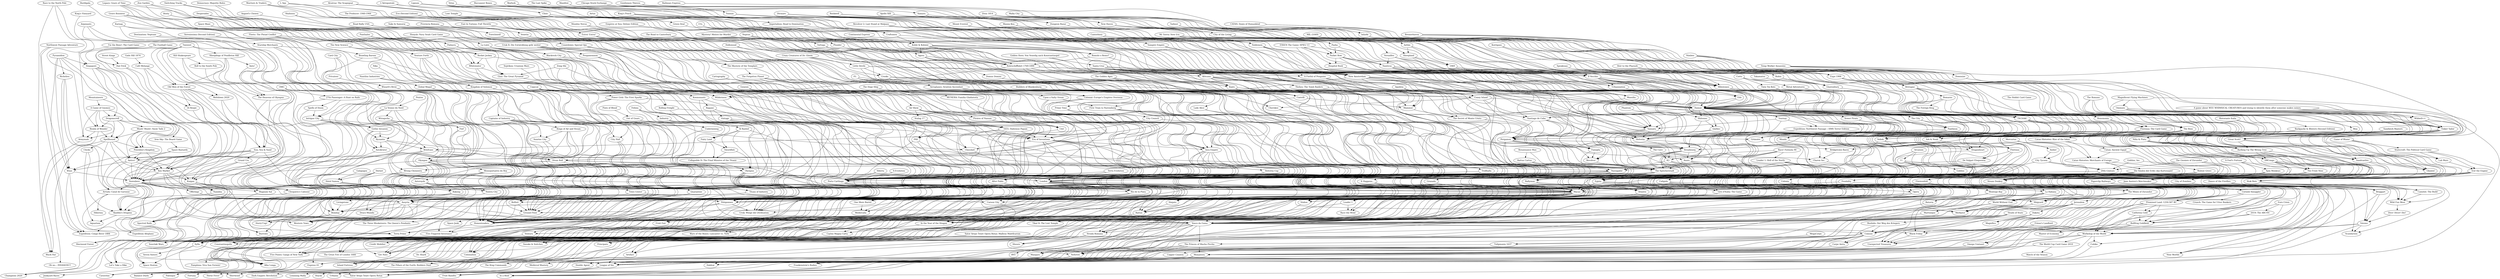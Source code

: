 digraph G {
"Black Friday" -> "Unexpected Treasures" ["weight"=0.15122917782259]
"Fürstenfeld" -> "Unexpected Treasures" ["weight"=0.174798071613342]
"20th Century" -> "Unexpected Treasures" ["weight"=0.130972992914775]
"Spin Monkeys" -> "Unexpected Treasures" ["weight"=0.0877614715285451]
"A Fool's Fortune" -> "Unexpected Treasures" ["weight"=0.0668684880676259]
"Friese's Landlord" -> "Unexpected Treasures" ["weight"=0.135368652961381]
"Vasco da Gama" -> "Black Friday" ["weight"=0.170605088602658]
"Fürstenfeld" -> "Black Friday" ["weight"=0.2052196479341]
"20th Century" -> "Black Friday" ["weight"=0.197826487926462]
"Spin Monkeys" -> "Black Friday" ["weight"=0.0671961247179902]
"Friese's Landlord" -> "Black Friday" ["weight"=0.0990557228869448]
"Fürstenfeld" -> "Vasco da Gama" ["weight"=0.209094190760282]
"Fürstenfeld" -> "The Mines of Zavandor" ["weight"=0.196844920330325]
"20th Century" -> "Fürstenfeld" ["weight"=0.247845835582098]
"The Gnomes of Zavandor" -> "Fürstenfeld" ["weight"=0.107358156754648]
"Spin Monkeys" -> "Fürstenfeld" ["weight"=0.0616388398160304]
"A Fool's Fortune" -> "Fürstenfeld" ["weight"=0.0572288282579368]
"20th Century" -> "League of Six" ["weight"=0.281197065535884]
"20th Century" -> "Vasco da Gama" ["weight"=0.266806850290121]
"20th Century" -> "Shipyard" ["weight"=0.270478690196505]
"20th Century" -> "Colonia" ["weight"=0.194908862011591]
"20th Century" -> "Egizia" ["weight"=0.249050955822501]
"20th Century" -> "The Mines of Zavandor" ["weight"=0.190810223091371]
"The Gnomes of Zavandor" -> "20th Century" ["weight"=0.112737129299645]
"City Tycoon" -> "20th Century" ["weight"=0.212847857402445]
"Goblins, Inc." -> "20th Century" ["weight"=0.143427118104647]
"Mercurius" -> "20th Century" ["weight"=0.0802190381871068]
"A Fool's Fortune" -> "Spin Monkeys" ["weight"=0.0796428028034331]
"La Habana" -> "Vasco da Gama" ["weight"=0.278468428691481]
"Vasco da Gama" -> "League of Six" ["weight"=0.281593273417292]
"Vasco da Gama" -> "Nefertiti" ["weight"=0.281863964262306]
"Vasco da Gama" -> "Sylla" ["weight"=0.270778263437774]
"Vasco da Gama" -> "Comuni" ["weight"=0.262567928066713]
"Vasco da Gama" -> "Constantinopolis" ["weight"=0.203208230006601]
"Vasco da Gama" -> "Ventura" ["weight"=0.0764448683030324]
"Vasco da Gama" -> "The Princes of Machu Picchu" ["weight"=0.28090206061187]
"Vasco da Gama" -> "Strada Romana" ["weight"=0.145491166206102]
"Vinhos" -> "Vasco da Gama" ["weight"=0.332251978208332]
"Martinique" -> "Vasco da Gama" ["weight"=0.135642090430026]
"Opera" -> "Vasco da Gama" ["weight"=0.24533574096295]
"Assyria" -> "Vasco da Gama" ["weight"=0.271506413890567]
"World Without End" -> "Vasco da Gama" ["weight"=0.272009786020047]
"Caligula" -> "Vasco da Gama" ["weight"=0.0916288502019364]
"Shipyard" -> "Vasco da Gama" ["weight"=0.31250650128767]
"Macao" -> "Vasco da Gama" ["weight"=0.349823259661196]
"Colonia" -> "Vasco da Gama" ["weight"=0.226523305299048]
"Egizia" -> "Vasco da Gama" ["weight"=0.367389373395418]
"Dakota" -> "Vasco da Gama" ["weight"=0.136281101826942]
"Jerusalem" -> "Vasco da Gama" ["weight"=0.198253328603589]
"Navegador" -> "Vasco da Gama" ["weight"=0.351638944232652]
"The Mines of Zavandor" -> "Vasco da Gama" ["weight"=0.161869159644707]
"Olympus" -> "Vasco da Gama" ["weight"=0.212512051032852]
"Magnum Sal" -> "Vasco da Gama" ["weight"=0.215294216511959]
"Norenberc" -> "Vasco da Gama" ["weight"=0.267552486094755]
"De Vulgari Eloquentia" -> "Vasco da Gama" ["weight"=0.247976642601657]
"Grand Cru" -> "Vasco da Gama" ["weight"=0.225192195012497]
"Key Market" -> "Vasco da Gama" ["weight"=0.19950423210806]
"Florenza" -> "Vasco da Gama" ["weight"=0.213543179605928]
"Sun, Sea & Sand" -> "Vasco da Gama" ["weight"=0.195789455053087]
"Ristorante Italia" -> "Vasco da Gama" ["weight"=0.116866062625561]
"Olympos" -> "Vasco da Gama" ["weight"=0.262898361297221]
"011" -> "Vasco da Gama" ["weight"=0.0718420217498749]
"MIL (1049)" -> "Vasco da Gama" ["weight"=0.155059788401933]
"Evo (Second Edition)" -> "Vasco da Gama" ["weight"=0.137306218215123]
"Al Rashid" -> "Vasco da Gama" ["weight"=0.126723854873392]
"Florenza: The Card Game" -> "Vasco da Gama" ["weight"=0.123595294129733]
"Bretagne" -> "Vasco da Gama" ["weight"=0.14052436930183]
"La Habana" -> "Nefertiti" ["weight"=0.232554463445942]
"La Habana" -> "Martinique" ["weight"=0.14846113844952]
"La Habana" -> "World Without End" ["weight"=0.233029283750338]
"Egizia" -> "La Habana" ["weight"=0.271278849129006]
"Die Säulen der Erde: das Kartenspiel" -> "La Habana" ["weight"=0.124097184234954]
"Catan Histories: Merchants of Europe" -> "La Habana" ["weight"=0.0694341562122799]
"Nefertiti" -> "League of Six" ["weight"=0.26970219386677]
"The Princes of Machu Picchu" -> "Nefertiti" ["weight"=0.288978060781895]
"Egizia" -> "Nefertiti" ["weight"=0.272598410690266]
"World Without End" -> "Martinique" ["weight"=0.128175443908028]
"Egizia" -> "World Without End" ["weight"=0.278424288072724]
"Die Säulen der Erde: das Kartenspiel" -> "World Without End" ["weight"=0.150606764882567]
"Catan Histories: Merchants of Europe" -> "World Without End" ["weight"=0.0799359576843524]
"Catan: Ancient Egypt" -> "World Without End" ["weight"=0.0490233068314002]
"The Speicherstadt" -> "Egizia" ["weight"=0.339464454324032]
"Egizia" -> "League of Six" ["weight"=0.249967849103515]
"Egizia" -> "In the Year of the Dragon" ["weight"=0.371468734861982]
"Egizia" -> "Merkator" ["weight"=0.260072588210701]
"Egizia" -> "Shipyard" ["weight"=0.299241342519432]
"Egizia" -> "Macao" ["weight"=0.389123259914161]
"Dragonheart" -> "Egizia" ["weight"=0.206922841674781]
"Navegador" -> "Egizia" ["weight"=0.361185819975721]
"Sobek" -> "Egizia" ["weight"=0.215518291692733]
"Die Säulen der Erde: das Kartenspiel" -> "Egizia" ["weight"=0.105171495285687]
"Charon Inc." -> "Egizia" ["weight"=0.133014757043461]
"K2" -> "Egizia" ["weight"=0.235528870546367]
"Pergamon" -> "Egizia" ["weight"=0.25734361112623]
"Mondo" -> "Egizia" ["weight"=0.204983377727224]
"Pantheon" -> "Egizia" ["weight"=0.260843876826542]
"City Tycoon" -> "Egizia" ["weight"=0.173400079051065]
"Hawaii" -> "Egizia" ["weight"=0.361515332416299]
"Mount Everest" -> "Egizia" ["weight"=0.0785944919319704]
"Catan Histories: Merchants of Europe" -> "Die Säulen der Erde: das Kartenspiel" ["weight"=0.0663796116704922]
"Catan: Ancient Egypt" -> "Catan Histories: Merchants of Europe" ["weight"=0.143035362436278]
"Catan Histories: Rise of the Inkas" -> "Catan Histories: Merchants of Europe" ["weight"=0.112050471381563]
"CATAN: Dawn of Humankind" -> "Catan Histories: Merchants of Europe" ["weight"=0.0327509517188222]
"The Speicherstadt" -> "In the Year of the Dragon" ["weight"=0.345163065554844]
"The Speicherstadt" -> "The Pillars of the Earth: Builders Duel" ["weight"=0.214450393977059]
"The Speicherstadt" -> "Rattus" ["weight"=0.285531833932608]
"The Speicherstadt" -> "Ninjato" ["weight"=0.216343745132919]
"The Speicherstadt" -> "Atlantis" ["weight"=0.195968672686281]
"The Speicherstadt" -> "Sneaks & Snitches" ["weight"=0.1217015246163]
"The Speicherstadt" -> "Macao" ["weight"=0.39738867153673]
"The Speicherstadt" -> "Granada" ["weight"=0.100552470345083]
"The Speicherstadt" -> "It Happens.." ["weight"=0.227852370959217]
"Asara" -> "The Speicherstadt" ["weight"=0.271352925037124]
"Revolver" -> "The Speicherstadt" ["weight"=0.126332638804457]
"Famiglia" -> "The Speicherstadt" ["weight"=0.213697729742768]
"Pergamon" -> "The Speicherstadt" ["weight"=0.300217146797842]
"Strasbourg" -> "The Speicherstadt" ["weight"=0.365995253808064]
"Artus" -> "The Speicherstadt" ["weight"=0.215809936887666]
"Alcatraz: The Scapegoat" -> "The Speicherstadt" ["weight"=0.12958204287518]
"Lost Temple" -> "The Speicherstadt" ["weight"=0.118955973980403]
"Santiago de Cuba" -> "The Speicherstadt" ["weight"=0.279274655687049]
"Hawaii" -> "The Speicherstadt" ["weight"=0.324989754036911]
"Divinare" -> "The Speicherstadt" ["weight"=0.1673847428663]
"Rattus Cartus" -> "The Speicherstadt" ["weight"=0.125929834349108]
"Renaissance Man" -> "The Speicherstadt" ["weight"=0.107698045016573]
"Rallyman" -> "In the Year of the Dragon" ["weight"=0.146819096854507]
"London" -> "In the Year of the Dragon" ["weight"=0.364793021213924]
"Carson City" -> "In the Year of the Dragon" ["weight"=0.335431254430284]
"In the Year of the Dragon" -> "Caylus Magna Carta" ["weight"=0.30012288150125]
"Leader 1" -> "In the Year of the Dragon" ["weight"=0.141312300107759]
"The Golden Ages" -> "In the Year of the Dragon" ["weight"=0.214060609646407]
"Rattus" -> "In the Year of the Dragon" ["weight"=0.256076471329074]
"Macao" -> "In the Year of the Dragon" ["weight"=0.429783049047973]
"Navegador" -> "In the Year of the Dragon" ["weight"=0.393156324790058]
"K2" -> "In the Year of the Dragon" ["weight"=0.261534950251434]
"Race! Formula 90" -> "In the Year of the Dragon" ["weight"=0.0924281165914675]
"Macao" -> "The Pillars of the Earth: Builders Duel" ["weight"=0.207056648034479]
"It Happens.." -> "The Pillars of the Earth: Builders Duel" ["weight"=0.200216318536018]
"Ninjato" -> "Rattus" ["weight"=0.200630995667618]
"Macao" -> "Rattus" ["weight"=0.269489314912864]
"Alcatraz: The Scapegoat" -> "Rattus" ["weight"=0.138140456358832]
"Lost Temple" -> "Rattus" ["weight"=0.135926984519573]
"Rattus Cartus" -> "Rattus" ["weight"=0.166266092165394]
"Macao" -> "Ninjato" ["weight"=0.221896862703051]
"Alcatraz: The Scapegoat" -> "Ninjato" ["weight"=0.126085213607074]
"Hawaii" -> "Atlantis" ["weight"=0.197155662945168]
"Atlantis" -> "Lemming Mafia" ["weight"=0.137291179781342]
"Granada" -> "Atlantis" ["weight"=0.106113332077816]
"Asara" -> "Atlantis" ["weight"=0.215366964033199]
"Sewer Pirats" -> "Atlantis" ["weight"=0.110090557600332]
"Pergamon" -> "Sneaks & Snitches" ["weight"=0.113272666261299]
"Divinare" -> "Sneaks & Snitches" ["weight"=0.129300527413404]
"Macao" -> "Peloponnes" ["weight"=0.288618007433554]
"London" -> "Macao" ["weight"=0.387246302717681]
"Macao" -> "Carson City" ["weight"=0.342354098296907]
"Strasbourg" -> "Macao" ["weight"=0.355285271018116]
"Vanuatu" -> "Macao" ["weight"=0.26170992524407]
"Tournay" -> "Macao" ["weight"=0.276595141011977]
"Hawaii" -> "Macao" ["weight"=0.357244248985802]
"Macao" -> "Homesteaders" ["weight"=0.342060128552335]
"Drum Roll" -> "Macao" ["weight"=0.202623610588298]
"Macao" -> "Ground Floor" ["weight"=0.211064326503147]
"Macao" -> "Merkator" ["weight"=0.317140074858287]
"Macao" -> "Belfort" ["weight"=0.284006515794269]
"Macao" -> "Shipyard" ["weight"=0.340117819047048]
"Macao" -> "Vinhos" ["weight"=0.305932426737246]
"It Happens.." -> "Macao" ["weight"=0.207906356258573]
"Navegador" -> "Macao" ["weight"=0.391960071505912]
"Sobek" -> "Macao" ["weight"=0.18922939690442]
"Expedition: Northwest Passage – HMS Terror Edition" -> "Macao" ["weight"=0.151966599441613]
"CO₂" -> "Macao" ["weight"=0.24080430213416]
"Trollhalla" -> "Macao" ["weight"=0.0969925532058273]
"Briefcase" -> "Macao" ["weight"=0.116885055808819]
"The Road to Canterbury" -> "Macao" ["weight"=0.145958722956153]
"Feudality" -> "Macao" ["weight"=0.12791526514314]
"Walnut Grove" -> "Macao" ["weight"=0.262720997874115]
"The New Science" -> "Macao" ["weight"=0.0902044304657691]
"Asara" -> "Granada" ["weight"=0.120197945170884]
"Strasbourg" -> "It Happens.." ["weight"=0.238574533990721]
"Strasbourg" -> "Asara" ["weight"=0.275450605982471]
"Québec" -> "Asara" ["weight"=0.20056333221408]
"Hawaii" -> "Asara" ["weight"=0.274416633723678]
"Asara" -> "Tikal II: The Lost Temple" ["weight"=0.202825788469593]
"Artus" -> "Asara" ["weight"=0.231078018003935]
"Asara" -> "Lemming Mafia" ["weight"=0.117073653523444]
"Sewer Pirats" -> "Asara" ["weight"=0.121107810620634]
"Famiglia" -> "Revolver" ["weight"=0.141252623090638]
"Santiago de Cuba" -> "Revolver" ["weight"=0.116797057253211]
"Vampire Empire" -> "Revolver" ["weight"=0.121863842321161]
"Revolver 2: Last Stand at Malpaso" -> "Revolver" ["weight"=0.28949766517169]
"Pergamon" -> "Famiglia" ["weight"=0.209670775831685]
"Santiago de Cuba" -> "Famiglia" ["weight"=0.210233747524562]
"Divinare" -> "Famiglia" ["weight"=0.163645114311258]
"Vampire Empire" -> "Famiglia" ["weight"=0.087975294783807]
"Revolver 2: Last Stand at Malpaso" -> "Famiglia" ["weight"=0.0799505280683766]
"Pergamon" -> "Bridgetown Races" ["weight"=0.0842469535723348]
"Hawaii" -> "Pergamon" ["weight"=0.260449259520274]
"Pergamon" -> "Charon Inc." ["weight"=0.125964220254151]
"The Secret of Monte Cristo" -> "Pergamon" ["weight"=0.139759645336203]
"Pantheon" -> "Pergamon" ["weight"=0.229851318280516]
"Pergamon" -> "Fortuna" ["weight"=0.177043966537733]
"Santiago de Cuba" -> "Pergamon" ["weight"=0.248330252284242]
"Thebes: The Tomb Raiders" -> "Pergamon" ["weight"=0.13355527404882]
"Africana" -> "Pergamon" ["weight"=0.198822041309592]
"Divinare" -> "Pergamon" ["weight"=0.182571773509124]
"Santa Cruz" -> "Pergamon" ["weight"=0.22790462344048]
"Helvetia" -> "Strasbourg" ["weight"=0.290307081227824]
"Québec" -> "Strasbourg" ["weight"=0.244127325934693]
"Artus" -> "Strasbourg" ["weight"=0.234397135999486]
"Shitenno" -> "Strasbourg" ["weight"=0.119840268795663]
"Vanuatu" -> "Strasbourg" ["weight"=0.279848518114893]
"Hawaii" -> "Strasbourg" ["weight"=0.322470170011193]
"Edo" -> "Strasbourg" ["weight"=0.229148954554784]
"Il Vecchio" -> "Strasbourg" ["weight"=0.267493537730236]
"Continental Express" -> "Santiago de Cuba" ["weight"=0.0914143905621427]
"Hawaii" -> "Santiago de Cuba" ["weight"=0.264820537557883]
"Revolver 2: Last Stand at Malpaso" -> "Santiago de Cuba" ["weight"=0.0665311204527968]
"Santiago de Cuba" -> "Fortuna" ["weight"=0.203983504090695]
"Hawaii" -> "Helvetia" ["weight"=0.293320203251952]
"Hawaii" -> "Québec" ["weight"=0.247502213829709]
"Hawaii" -> "Shitenno" ["weight"=0.115144843709698]
"Hawaii" -> "Vanuatu" ["weight"=0.30343717897685]
"Hawaii" -> "Tournay" ["weight"=0.284032380688574]
"Hawaii" -> "Dragonheart" ["weight"=0.215192708684726]
"Hawaii" -> "Tikal II: The Lost Temple" ["weight"=0.191710639284236]
"Hawaii" -> "Sobek" ["weight"=0.236737626639813]
"Hawaii" -> "Expedition: Northwest Passage – HMS Terror Edition" ["weight"=0.174029166069833]
"Hawaii" -> "Grimoire" ["weight"=0.14212906206211]
"Hawaii" -> "Fortuna" ["weight"=0.17962672532102]
"Hawaii" -> "The Boss" ["weight"=0.185153145687007]
"Hawaii" -> "Principato" ["weight"=0.165772674047661]
"Hawaii" -> "Mondo" ["weight"=0.203043716727682]
"Hawaii" -> "Pantheon" ["weight"=0.27523796883524]
"Hawaii" -> "Sewer Pirats" ["weight"=0.117702108309466]
"Hawaii" -> "The City" ["weight"=0.187996069889883]
"Hawaii" -> "TSCHAK!" ["weight"=0.126855616732177]
"Coney Island" -> "Hawaii" ["weight"=0.193754349148047]
"A Fistful of Penguins" -> "Hawaii" ["weight"=0.13884540102496]
"Edo" -> "Hawaii" ["weight"=0.230566792544969]
"Thebes: The Tomb Raiders" -> "Hawaii" ["weight"=0.119973831105532]
"Milestones" -> "Hawaii" ["weight"=0.222531005511146]
"Africana" -> "Hawaii" ["weight"=0.194463295024258]
"Santa Cruz" -> "Hawaii" ["weight"=0.250537998720082]
"Il Vecchio" -> "Hawaii" ["weight"=0.2674062764988]
"Sheepland" -> "Hawaii" ["weight"=0.147267054741124]
"Twin Tin Bots" -> "Hawaii" ["weight"=0.150385632682561]
"New Amsterdam" -> "Hawaii" ["weight"=0.246310970091251]
"Noblemen" -> "Hawaii" ["weight"=0.239621029778984]
"Rockwell" -> "Hawaii" ["weight"=0.131027305770332]
"Yunnan" -> "Hawaii" ["weight"=0.225987951252108]
"Nauticus" -> "Hawaii" ["weight"=0.25579391660006]
"Packet Row" -> "Hawaii" ["weight"=0.153008956871415]
"Glastonbury" -> "Hawaii" ["weight"=0.103028562151651]
"City of the Living" -> "Hawaii" ["weight"=0.193311402229336]
"New Haven" -> "Hawaii" ["weight"=0.14041240218224]
"Samara" -> "Hawaii" ["weight"=0.135818015920974]
"Renaissance Man" -> "Rattus Cartus" ["weight"=0.101211410504839]
"Revolver 2: Last Stand at Malpaso" -> "Vampire Empire" ["weight"=0.105111762465032]
"The Mines of Zavandor" -> "Shipyard" ["weight"=0.161663464175312]
"The Gnomes of Zavandor" -> "The Mines of Zavandor" ["weight"=0.234996327517282]
"League of Six" -> "Fruit Bandits" ["weight"=0.0915075882101254]
"League of Six" -> "Sator Arepo Tenet Opera Rotas" ["weight"=0.149253388574288]
"League of Six" -> "Sherwood" ["weight"=0.111107203645164]
"Monastery" -> "League of Six" ["weight"=0.171072794963547]
"Tulipmania 1637" -> "League of Six" ["weight"=0.182049011596192]
"Batavia" -> "League of Six" ["weight"=0.212457016434402]
"Sylla" -> "League of Six" ["weight"=0.269356460379203]
"The Princes of Machu Picchu" -> "League of Six" ["weight"=0.272797546069829]
"Comuni" -> "League of Six" ["weight"=0.277187078273339]
"Bushido: Der Weg des Kriegers" -> "League of Six" ["weight"=0.105574308455007]
"Heads of State" -> "League of Six" ["weight"=0.171054237763541]
"Montego Bay" -> "League of Six" ["weight"=0.143326587857589]
"Opera" -> "League of Six" ["weight"=0.229233306696457]
"Assyria" -> "League of Six" ["weight"=0.22928118377573]
"Caligula" -> "League of Six" ["weight"=0.0957063841677202]
"Colonia" -> "League of Six" ["weight"=0.214612958804698]
"City Tycoon" -> "League of Six" ["weight"=0.175906370706223]
"Goblins, Inc." -> "League of Six" ["weight"=0.128320745064917]
"Mercurius" -> "League of Six" ["weight"=0.095541055208827]
"Shipyard" -> "Merkator" ["weight"=0.293919304315183]
"Walnut Grove" -> "Shipyard" ["weight"=0.23221140500737]
"Bremerhaven" -> "Shipyard" ["weight"=0.119710780613539]
"Colonia" -> "Batavia" ["weight"=0.225512722797792]
"Colonia" -> "Montego Bay" ["weight"=0.155368529621579]
"Colonia" -> "Opera" ["weight"=0.189728238422831]
"Amber" -> "City Tycoon" ["weight"=0.129552856514394]
"Mercurius" -> "City Tycoon" ["weight"=0.120517013132952]
"Mercurius" -> "Amber" ["weight"=0.159708429630878]
"Helvetia" -> "Principato" ["weight"=0.1762719671061]
"Vanuatu" -> "Helvetia" ["weight"=0.252781369548421]
"Coney Island" -> "Helvetia" ["weight"=0.202108238232526]
"Aquileia" -> "Helvetia" ["weight"=0.156734469873643]
"Hospital Rush" -> "Helvetia" ["weight"=0.0842651455160562]
"Il Vecchio" -> "Helvetia" ["weight"=0.24823416098614]
"New Amsterdam" -> "Helvetia" ["weight"=0.229005761209879]
"Kohle & Kolonie" -> "Helvetia" ["weight"=0.185609420197304]
"Nauticus" -> "Helvetia" ["weight"=0.248025215469763]
"Packet Row" -> "Helvetia" ["weight"=0.146251461597772]
"ESSEN The Game: SPIEL'13" -> "Helvetia" ["weight"=0.128026986425388]
"Coney Island" -> "Principato" ["weight"=0.173716164774656]
"Vanuatu" -> "Horse Fever" ["weight"=0.150158787884523]
"Tournay" -> "Vanuatu" ["weight"=0.233420838971211]
"Massilia" -> "Vanuatu" ["weight"=0.154343984561183]
"New Amsterdam" -> "Vanuatu" ["weight"=0.237415807149537]
"Ruhrschifffahrt 1769-1890" -> "Vanuatu" ["weight"=0.195051137428502]
"Romolo o Remo?" -> "Vanuatu" ["weight"=0.103246603867256]
"Kohle & Kolonie" -> "Vanuatu" ["weight"=0.18527727322685]
"Yunnan" -> "Vanuatu" ["weight"=0.246909405092997]
"Coney Island" -> "Get Nuts" ["weight"=0.114215201349554]
"Coney Island" -> "Cherokee" ["weight"=0.135967743738074]
"Aquileia" -> "Coney Island" ["weight"=0.180899289953999]
"A Fistful of Penguins" -> "Coney Island" ["weight"=0.152589821067303]
"Crooks" -> "Coney Island" ["weight"=0.119879807242563]
"Little Devils" -> "Coney Island" ["weight"=0.11584778610026]
"New Amsterdam" -> "Coney Island" ["weight"=0.186683232214835]
"Buccaneer Bones" -> "Coney Island" ["weight"=0.107282813055314]
"Packet Row" -> "Hospital Rush" ["weight"=0.100792059101863]
"ESSEN The Game: SPIEL'13" -> "Hospital Rush" ["weight"=0.105057420967115]
"Il Vecchio" -> "Hoyuk" ["weight"=0.0778529030985096]
"Il Vecchio" -> "Edo" ["weight"=0.236442892537297]
"Il Vecchio" -> "Milestones" ["weight"=0.225934074747658]
"Il Vecchio" -> "Urbanization" ["weight"=0.130658341546291]
"1969" -> "Il Vecchio" ["weight"=0.0977046094421311]
"Sheepland" -> "Il Vecchio" ["weight"=0.143117934891113]
"Aztlán" -> "Il Vecchio" ["weight"=0.127630252786361]
"Noblemen" -> "Il Vecchio" ["weight"=0.254596551206337]
"Canterbury" -> "Il Vecchio" ["weight"=0.140035522543374]
"Rockwell" -> "Il Vecchio" ["weight"=0.129430639018009]
"Nauticus" -> "Il Vecchio" ["weight"=0.22462901568533]
"City of the Living" -> "Il Vecchio" ["weight"=0.201536223454682]
"Versailles" -> "Il Vecchio" ["weight"=0.155305962708041]
"Mi Tierra: New Era" -> "Il Vecchio" ["weight"=0.0835131384441679]
"New Amsterdam" -> "Five Points: Gangs of New York" ["weight"=0.0989858513759268]
"New Amsterdam" -> "Massilia" ["weight"=0.12730492560829]
"New Amsterdam" -> "Island Fortress" ["weight"=0.115471221176724]
"New Amsterdam" -> "Wilderness" ["weight"=0.0918667669886209]
"Ruhrschifffahrt 1769-1890" -> "New Amsterdam" ["weight"=0.216608052195315]
"Kohle & Kolonie" -> "New Amsterdam" ["weight"=0.204722116512681]
"Yunnan" -> "New Amsterdam" ["weight"=0.248109097950145]
"Craftsmen" -> "New Amsterdam" ["weight"=0.1329028496118]
"Warlock" -> "New Amsterdam" ["weight"=0.106625018975853]
"King's Pouch" -> "New Amsterdam" ["weight"=0.117096242397301]
"Lignum" -> "New Amsterdam" ["weight"=0.164007409543347]
"Kohle & Kolonie" -> "Ruhrschifffahrt 1769-1890" ["weight"=0.36978862061275]
"Kohle & Kolonie" -> "Romolo o Remo?" ["weight"=0.153954423591603]
"Kohle & Kolonie" -> "Colonialism" ["weight"=0.193814384147905]
"Kohle & Kolonie" -> "Express 01" ["weight"=0.128148887214944]
"Kohle & Kolonie" -> "Agora" ["weight"=0.159321413229386]
"L'Aéropostale" -> "Kohle & Kolonie" ["weight"=0.116968004081973]
"Craftsmen" -> "Kohle & Kolonie" ["weight"=0.148417349368042]
"Clinic" -> "Kohle & Kolonie" ["weight"=0.166826424791174]
"King's Pouch" -> "Kohle & Kolonie" ["weight"=0.100630867430932]
"Lignum" -> "Kohle & Kolonie" ["weight"=0.18456182741895]
"Nauticus" -> "Hoyuk" ["weight"=0.0794038203467224]
"Nauticus" -> "Milestones" ["weight"=0.207267530912529]
"Packet Row" -> "Nauticus" ["weight"=0.178143852335881]
"Mauna Kea" -> "Nauticus" ["weight"=0.0870497811304411]
"ESSEN The Game: SPIEL'13" -> "Nauticus" ["weight"=0.129017755136482]
"Versailles" -> "Nauticus" ["weight"=0.168567248378766]
"Packet Row" -> "Artifact" ["weight"=0.130895848426072]
"Pasha" -> "Packet Row" ["weight"=0.168191571856825]
"Mauna Kea" -> "Packet Row" ["weight"=0.0985056997890417]
"ESSEN The Game: SPIEL'13" -> "Packet Row" ["weight"=0.105448413305831]
"ESSEN The Game: SPIEL'13" -> "Artifact" ["weight"=0.0985215773955952]
"Old Men of the Forest" -> "Let's Take a Hike" ["weight"=0.186225577860747]
"Sheepdogs of Pendleton Hill" -> "Let's Take a Hike" ["weight"=0.140919768376185]
"Tweeeet" -> "Let's Take a Hike" ["weight"=0.111365283037717]
"Tweeeet" -> "Old Men of the Forest" ["weight"=0.145479871055305]
"Old Men of the Forest" -> "Cleopatra's Caboose" ["weight"=0.133575371470147]
"Old Men of the Forest" -> "Kaigan" ["weight"=0.183089102684183]
"Old Men of the Forest" -> "Key Market" ["weight"=0.150938041538629]
"Old Men of the Forest" -> "Meltdown 2020" ["weight"=0.107495048852698]
"Old Men of the Forest" -> "Di Renjie" ["weight"=0.0721295867163824]
"Sheepdogs of Pendleton Hill" -> "Old Men of the Forest" ["weight"=0.0940354736476929]
"Café Melange" -> "Old Men of the Forest" ["weight"=0.124914440269445]
"Tweeeet" -> "Sheepdogs of Pendleton Hill" ["weight"=0.12576202560006]
"Sheepdogs of Pendleton Hill" -> "Ants!" ["weight"=0.0856042831082752]
"Sheepdogs of Pendleton Hill" -> "Key Market" ["weight"=0.111695271529957]
"Tweeeet" -> "Key Market" ["weight"=0.116935987721899]
"Tweeeet" -> "Sun, Sea & Sand" ["weight"=0.162561469517182]
"Tweeeet" -> "Champions 2020" ["weight"=0.110628284678586]
"Tweeeet" -> "Meltdown 2020" ["weight"=0.141448732225203]
"Power Grid: The First Sparks" -> "Homesteaders" ["weight"=0.241602895381242]
"Power Grid: The First Sparks" -> "Undermining" ["weight"=0.134315412413372]
"Power Grid: The First Sparks" -> "London" ["weight"=0.269994917196596]
"Power Grid: The First Sparks" -> "Navegador" ["weight"=0.248262251148967]
"Copycat" -> "Power Grid: The First Sparks" ["weight"=0.250171431700074]
"Copycat" -> "Homesteaders" ["weight"=0.230291680081818]
"Peloponnes" -> "Homesteaders" ["weight"=0.288117840341438]
"London" -> "Homesteaders" ["weight"=0.343273453339876]
"Inca Empire" -> "Homesteaders" ["weight"=0.238324499981558]
"Rolling Freight" -> "Homesteaders" ["weight"=0.16991976596192]
"Starship Merchants" -> "Homesteaders" ["weight"=0.15941204930831]
"Upon a Salty Ocean" -> "Homesteaders" ["weight"=0.184720037927149]
"Homesteaders" -> "Terra Prime" ["weight"=0.166510516795268]
"Ground Floor" -> "Homesteaders" ["weight"=0.228934905209745]
"Belfort" -> "Homesteaders" ["weight"=0.273120639323925]
"Undermining" -> "Homesteaders" ["weight"=0.125273674875988]
"Navegador" -> "Homesteaders" ["weight"=0.319093187875853]
"First Train to Nuremberg" -> "Homesteaders" ["weight"=0.205228786891654]
"Kingdom of Solomon" -> "Homesteaders" ["weight"=0.146842665636426]
"Venture Forth" -> "Homesteaders" ["weight"=0.0989006258610271]
"Sunrise City" -> "Homesteaders" ["weight"=0.151536345757638]
"Kings of Air and Steam" -> "Homesteaders" ["weight"=0.17251410989908]
"The New Science" -> "Homesteaders" ["weight"=0.0934716810328349]
"Legacy: Gears of Time" -> "Homesteaders" ["weight"=0.133327071777691]
"City Hall" -> "Homesteaders" ["weight"=0.110407568454174]
"Town Center" -> "Homesteaders" ["weight"=0.130372125487423]
"Card City" -> "Homesteaders" ["weight"=0.10833360477701]
"Captains of Industry" -> "Homesteaders" ["weight"=0.120359648567305]
"Copycat" -> "Undermining" ["weight"=0.116692277605262]
"Copycat" -> "London" ["weight"=0.236427153777129]
"London" -> "The Great Fire of London 1666" ["weight"=0.205324874550762]
"London" -> "Peloponnes" ["weight"=0.305768206383831]
"London" -> "Caylus Magna Carta" ["weight"=0.278624889745776]
"London" -> "Uruk: Wiege der Zivilisation" ["weight"=0.198370024536238]
"London" -> "Carson City" ["weight"=0.338111868737723]
"London" -> "Wars of the Roses: Lancaster vs. York" ["weight"=0.204949987488581]
"Navegador" -> "London" ["weight"=0.386880283500156]
"Trollhalla" -> "London" ["weight"=0.0955898247791184]
"Rolling Freight" -> "London" ["weight"=0.168173747722283]
"Inca Empire" -> "London" ["weight"=0.272512798479724]
"Era of Inventions" -> "London" ["weight"=0.170311500685706]
"First Train to Nuremberg" -> "London" ["weight"=0.249983372061595]
"Drum Roll" -> "London" ["weight"=0.213339703542651]
"Kingdom of Solomon" -> "London" ["weight"=0.153803133042203]
"Briefcase" -> "London" ["weight"=0.132996283681065]
"Venture Forth" -> "London" ["weight"=0.0957878468049334]
"The Road to Canterbury" -> "London" ["weight"=0.153657438162458]
"Colonial: Europe's Empires Overseas" -> "London" ["weight"=0.158400705043956]
"Terra Evolution" -> "London" ["weight"=0.0820505718372839]
"Warriors & Traders" -> "London" ["weight"=0.0732597225149093]
"Aeroplanes: Aviation Ascendant" -> "London" ["weight"=0.221660594415163]
"Legacy: Gears of Time" -> "London" ["weight"=0.133414021093362]
"Lady Alice" -> "London" ["weight"=0.0982675001483332]
"Extra! Extra!" -> "London" ["weight"=0.0760430512873622]
"P.I." -> "London" ["weight"=0.178296234231779]
"City Council" -> "London" ["weight"=0.0784423239002744]
"I, Spy" -> "London" ["weight"=0.0618980583362214]
"The Golden Ages" -> "London" ["weight"=0.231378266768516]
"Navegador" -> "Rallyman" ["weight"=0.14315195243233]
"De Vulgari Eloquentia" -> "Navegador" ["weight"=0.242578194985123]
"The Golden Ages" -> "Navegador" ["weight"=0.244795748653472]
"Navegador" -> "Belfort" ["weight"=0.271775940036349]
"Navegador" -> "Wars of the Roses: Lancaster vs. York" ["weight"=0.165498451880633]
"Navegador" -> "Vinhos" ["weight"=0.322019343422286]
"CO₂" -> "Navegador" ["weight"=0.243012807176312]
"K2" -> "Navegador" ["weight"=0.247437760867685]
"Copycat" -> "Rolling Freight" ["weight"=0.131032648413113]
"Legacy: Gears of Time" -> "Rolling Freight" ["weight"=0.114251260760145]
"Wild Fun West" -> "Dive! Diver! Die!" ["weight"=0.0666541171094523]
"Camelot: The Build" -> "Wild Fun West" ["weight"=0.0782306805058192]
"Stak Bots" -> "Wild Fun West" ["weight"=0.0787016468070906]
"City of Zombies" -> "Wild Fun West" ["weight"=0.0389065206979572]
"Ivor the Engine" -> "Wild Fun West" ["weight"=0.0799980891439476]
"Dance of the Fireflies" -> "Wild Fun West" ["weight"=0.044609785867505]
"Dive! Diver! Die!" -> "Totemo" ["weight"=0.0958035102686907]
"Stak Bots" -> "Camelot: The Build" ["weight"=0.0507964744549039]
"Ivor the Engine" -> "Camelot: The Build" ["weight"=0.0505944609110194]
"Dance of the Fireflies" -> "Camelot: The Build" ["weight"=0.0572121278282039]
"Stak Bots" -> "Braggart" ["weight"=0.0744431327128798]
"Ivor the Engine" -> "Stak Bots" ["weight"=0.0600901979785222]
"Statecraft: The Political Card Game" -> "Stak Bots" ["weight"=0.0427438838624544]
"Ivor the Engine" -> "City of Zombies" ["weight"=0.0553231687591548]
"Ivor the Engine" -> "Jane Austen's Matchmaker" ["weight"=0.0693310694438093]
"Ivor the Engine" -> "Scandaroon" ["weight"=0.143437695075516]
"Ivor the Engine" -> "Workshop of the World" ["weight"=0.122013417411948]
"Ivor the Engine" -> "Totemo" ["weight"=0.133799505145762]
"Ivor the Engine" -> "Braggart" ["weight"=0.11184451986898]
"Ivor the Engine" -> "Paperclip Railways" ["weight"=0.114106070956519]
"Lab Wars" -> "Ivor the Engine" ["weight"=0.0349660172059487]
"Statecraft: The Political Card Game" -> "Ivor the Engine" ["weight"=0.0405532379847992]
"I'm the Boss!: The Card Game" -> "Singapore" ["weight"=0.0781929464094752]
"Singapore" -> "Antics!" ["weight"=0.148786033687237]
"Singapore" -> "Norenberc" ["weight"=0.226897414436543]
"Pyramidion" -> "Singapore" ["weight"=0.119814379915499]
"Singapore" -> "Key Market" ["weight"=0.166494685888124]
"Singapore" -> "Expedition: Congo River 1884" ["weight"=0.114710181056441]
"Singapore" -> "Khan" ["weight"=0.164789365919068]
"Antics!" -> "Key Market" ["weight"=0.203643196802111]
"Key Market" -> "Norenberc" ["weight"=0.236379088858276]
"Poseidon's Kingdom" -> "Key Market" ["weight"=0.149597646403958]
"Spellbound" -> "Key Market" ["weight"=0.135888978446738]
"Key Market" -> "Cleopatra's Caboose" ["weight"=0.111818016309863]
"Key Market" -> "Assyria" ["weight"=0.201363409584818]
"Key Market" -> "Aladdin's Dragons" ["weight"=0.176706067972198]
"Key Market" -> "Kaigan" ["weight"=0.250683639320794]
"Sun, Sea & Sand" -> "Key Market" ["weight"=0.214018239300526]
"Key Market" -> "Namibia" ["weight"=0.174771234205439]
"Sun, Sea & Sand" -> "Antics!" ["weight"=0.198009783507455]
"Sun, Sea & Sand" -> "Norenberc" ["weight"=0.191129913807462]
"Sun, Sea & Sand" -> "Kaigan" ["weight"=0.192534039826903]
"Sun, Sea & Sand" -> "Grand Cru" ["weight"=0.194374919795912]
"Meltdown 2020" -> "Sun, Sea & Sand" ["weight"=0.146316452889092]
"Café Melange" -> "Sun, Sea & Sand" ["weight"=0.108737022603804]
"Hat-Trick" -> "Sun, Sea & Sand" ["weight"=0.0632870718540807]
"Hat-Trick" -> "Champions 2020" ["weight"=0.132907320930432]
"Meltdown 2020" -> "Champions 2020" ["weight"=0.111864771197836]
"The Football Game" -> "Champions 2020" ["weight"=0.0516504616575427]
"Brawling Barons" -> "Space Station" ["weight"=0.20331805291073]
"Brawling Barons" -> "Wilderness" ["weight"=0.150266401501693]
"Fleets: The Pleiad Conflict" -> "Brawling Barons" ["weight"=0.108288869995514]
"Wilderness" -> "Space Station" ["weight"=0.156242063843555]
"Fleets: The Pleiad Conflict" -> "Space Station" ["weight"=0.157974794941836]
"Ruhrschifffahrt 1769-1890" -> "Wilderness" ["weight"=0.0873455462213613]
"Fleets: The Pleiad Conflict" -> "Wilderness" ["weight"=0.0783272059984868]
"Jane Austen's Matchmaker" -> "Braggart" ["weight"=0.0479911880509823]
"Braggart" -> "Workshop of the World" ["weight"=0.0912108643530499]
"Braggart" -> "Totemo" ["weight"=0.102152919156206]
"Statecraft: The Political Card Game" -> "Lab Wars" ["weight"=0.0672812026529756]
"Game of Blame" -> "Statecraft: The Political Card Game" ["weight"=0.0487736760827919]
"Game of Blame" -> "Jane Austen's Matchmaker" ["weight"=0.0666194976857084]
"Game of Blame" -> "Lab Wars" ["weight"=0.066162400964458]
"Totemo" -> "Scandaroon" ["weight"=0.105596419377341]
"Paperclip Railways" -> "Scandaroon" ["weight"=0.0933075917821533]
"Workshop of the World" -> "Fruit Bandits" ["weight"=0.10472416811619]
"Workshop of the World" -> "Monastery" ["weight"=0.190043226853122]
"Promised Land: 1250-587 BC" -> "Workshop of the World" ["weight"=0.169776477876121]
"Workshop of the World" -> "Omega Centauri" ["weight"=0.0753552561814076]
"Workshop of the World" -> "Cubiko" ["weight"=0.0967817387339066]
"Workshop of the World" -> "The World Cup Card Game 2010" ["weight"=0.109080020963656]
"Totemo" -> "Workshop of the World" ["weight"=0.115887578087274]
"Bullfrog Goldfield" -> "Workshop of the World" ["weight"=0.191707989052862]
"Paperclip Railways" -> "Workshop of the World" ["weight"=0.156983655300069]
"DRCongo" -> "Workshop of the World" ["weight"=0.141110967847968]
"Niña & Pinta" -> "Workshop of the World" ["weight"=0.173251943532742]
"Totemo" -> "Fruit Bandits" ["weight"=0.106141580132123]
"Totemo" -> "Cubiko" ["weight"=0.121766336374158]
"Paperclip Railways" -> "Totemo" ["weight"=0.158799566795785]
"Paperclip Railways" -> "Bullfrog Goldfield" ["weight"=0.105393545459979]
"Takamatsu" -> "Glastonbury" ["weight"=0.0865319651657534]
"Glastonbury" -> "Sobek" ["weight"=0.115009026044313]
"Korrigans" -> "Glastonbury" ["weight"=0.106043964625813]
"Robin" -> "Glastonbury" ["weight"=0.117814114057141]
"Chicago Stock Exchange" -> "Glastonbury" ["weight"=0.0805859996537519]
"A Game of Gnomes" -> "Poseidon's Kingdom" ["weight"=0.198669140554235]
"A Game of Gnomes" -> "Spellbound" ["weight"=0.289026297751317]
"A Game of Gnomes" -> "Armymals" ["weight"=0.0605722040879473]
"A Game of Gnomes" -> "Realm of Wonder" ["weight"=0.0609234247216291]
"A Game of Gnomes" -> "Dragonscroll" ["weight"=0.358038483181609]
"Mountaineers" -> "A Game of Gnomes" ["weight"=0.0552881699458064]
"Poseidon's Kingdom" -> "Antics!" ["weight"=0.24024151300788]
"Spellbound" -> "Poseidon's Kingdom" ["weight"=0.261977423916874]
"Mush! Mush!: Snow Tails 2" -> "Poseidon's Kingdom" ["weight"=0.200777480520463]
"Dragonscroll" -> "Poseidon's Kingdom" ["weight"=0.271172873770607]
"Spellbound" -> "Antics!" ["weight"=0.163263394769767]
"Spellbound" -> "Aladdin's Dragons" ["weight"=0.104191344483077]
"Spellbound" -> "Clocks" ["weight"=0.0842726442671665]
"Spellbound" -> "Oh no... INVASION!!!" ["weight"=0.102099321415696]
"Mush! Mush!: Snow Tails 2" -> "Spellbound" ["weight"=0.196434973833635]
"Realm of Wonder" -> "Spellbound" ["weight"=0.0626613897568179]
"Dragonscroll" -> "Spellbound" ["weight"=0.338894866952406]
"Dragonscroll" -> "Armymals" ["weight"=0.0523566212511203]
"Realm of Wonder" -> "Armymals" ["weight"=0.0579390953458301]
"Armymals" -> "Black Hat" ["weight"=0.052462211018083]
"Race to the North Pole" -> "Armymals" ["weight"=0.047302342321382]
"Dragonscroll" -> "Realm of Wonder" ["weight"=0.0830027733308692]
"Realm of Wonder" -> "Black Hat" ["weight"=0.0676975928701995]
"Race to the North Pole" -> "Realm of Wonder" ["weight"=0.0911417498321207]
"Dragonscroll" -> "Mush! Mush!: Snow Tails 2" ["weight"=0.19374838755509]
"Mountaineers" -> "Dragonscroll" ["weight"=0.0483668810155342]
"Ants!" -> "Junkyard Races" ["weight"=0.0810310817435396]
"Monastery" -> "Fruit Bandits" ["weight"=0.118429694646914]
"Cubiko" -> "Fruit Bandits" ["weight"=0.0860026468344318]
"Monastery" -> "Habitat" ["weight"=0.0925219795080361]
"Omega Centauri" -> "Monastery" ["weight"=0.0698546875822804]
"Carpe Astra" -> "Monastery" ["weight"=0.113886614619191]
"The Princes of Machu Picchu" -> "Monastery" ["weight"=0.17365235857379]
"Comuni" -> "Monastery" ["weight"=0.208568548635077]
"Heads of State" -> "Monastery" ["weight"=0.157502349475507]
"The World Cup Card Game 2010" -> "Monastery" ["weight"=0.107380127148004]
"Bullfrog Goldfield" -> "Monastery" ["weight"=0.123877663448213]
"Promised Land: 1250-587 BC" -> "Monastery" ["weight"=0.133305927784192]
"Sylla" -> "Sator Arepo Tenet Opera Rotas" ["weight"=0.127589679500454]
"Comuni" -> "Sator Arepo Tenet Opera Rotas" ["weight"=0.142890069267616]
"Sator Arepo Tenet Opera Rotas: Malleus Maleficarum" -> "Sator Arepo Tenet Opera Rotas" ["weight"=0.124774484141718]
"Sylla" -> "Sherwood" ["weight"=0.0828504419954186]
"Comuni" -> "Tulipmania 1637" ["weight"=0.158899753390508]
"MegaCorps" -> "Tulipmania 1637" ["weight"=0.088428147749233]
"Montego Bay" -> "Batavia" ["weight"=0.178191551629161]
"Comuni" -> "Sylla" ["weight"=0.258859194532421]
"Bombay" -> "Sylla" ["weight"=0.223687923376819]
"Assyria" -> "Sylla" ["weight"=0.32047543178725]
"The Three Musketeers: The Queen's Pendants" -> "Sylla" ["weight"=0.0834385080267664]
"Jerusalem" -> "Sylla" ["weight"=0.164102386529206]
"Asteroyds" -> "Sylla" ["weight"=0.176652726277801]
"Industry" -> "Sylla" ["weight"=0.147808400563654]
"Olympus" -> "Sylla" ["weight"=0.182821849575922]
"Mousquetaires du Roy" -> "Sylla" ["weight"=0.164933509028089]
"Felinia" -> "Sylla" ["weight"=0.145874535412522]
"Olympos" -> "Sylla" ["weight"=0.270186613337598]
"Mundus Novus" -> "Sylla" ["weight"=0.156595320357116]
"Comuni" -> "The Princes of Machu Picchu" ["weight"=0.287403890246975]
"The Princes of Machu Picchu" -> "Habitat" ["weight"=0.0773716041713229]
"Comuni" -> "Habitat" ["weight"=0.0865822416235582]
"Comuni" -> "Carpe Astra" ["weight"=0.110645020382263]
"Bushido: Der Weg des Kriegers" -> "Comuni" ["weight"=0.0904162001732332]
"Heads of State" -> "Comuni" ["weight"=0.172335890894382]
"Dakota" -> "Comuni" ["weight"=0.11791323218997]
"Jerusalem" -> "Comuni" ["weight"=0.184460868640815]
"Heads of State" -> "Bushido: Der Weg des Kriegers" ["weight"=0.0877268940052404]
"Heads of State" -> "Carpe Astra" ["weight"=0.11633999088033]
"Caligula" -> "Opera" ["weight"=0.104879168215492]
"Opera" -> "Strada Romana" ["weight"=0.143417978607831]
"Norenberc" -> "Assyria" ["weight"=0.24155209988515]
"Assyria" -> "Western Town" ["weight"=0.139595202832027]
"Assyria" -> "Hurry'Cup!" ["weight"=0.0954215168018762]
"Assyria" -> "Bombay" ["weight"=0.257308254236012]
"Asteroyds" -> "Assyria" ["weight"=0.177662843229364]
"Industry" -> "Assyria" ["weight"=0.157782610836948]
"Offerings" -> "Assyria" ["weight"=0.142116765895706]
"Mousquetaires du Roy" -> "Assyria" ["weight"=0.160589466048031]
"Felinia" -> "Assyria" ["weight"=0.132007156713116]
"Olympos" -> "Assyria" ["weight"=0.268260599580488]
"Karnag" -> "Assyria" ["weight"=0.100758671861112]
"Serenissima (Second Edition)" -> "Assyria" ["weight"=0.121056045669922]
"Caligula" -> "Shuuro" ["weight"=0.0791594464197972]
"Caligula" -> "Strada Romana" ["weight"=0.140863272166286]
"Goblins" -> "Caligula" ["weight"=0.0432293304898315]
"011" -> "Caligula" ["weight"=0.0830717146632579]
"Arcanum" -> "Caligula" ["weight"=0.122235196115915]
"Promised Land: 1250-587 BC" -> "Omega Centauri" ["weight"=0.0742281415373636]
"The World Cup Card Game 2010" -> "Match of the Season" ["weight"=0.0401088652149333]
"Promised Land: 1250-587 BC" -> "Bullfrog Goldfield" ["weight"=0.133955276373345]
"California Gold" -> "Bullfrog Goldfield" ["weight"=0.213088565362781]
"€uro Crisis" -> "Bullfrog Goldfield" ["weight"=0.0667527761555213]
"Bullfrog Goldfield" -> "Master of Economy" ["weight"=0.132400366044441]
"2019: The ARCTIC" -> "Bullfrog Goldfield" ["weight"=0.0923225703777299]
"Niña & Pinta" -> "Bullfrog Goldfield" ["weight"=0.128710012711308]
"Promised Land: 1250-587 BC" -> "California Gold" ["weight"=0.0858403559183546]
"Cornish Smuggler" -> "Promised Land: 1250-587 BC" ["weight"=0.111016449919723]
"Steam Donkey" -> "Promised Land: 1250-587 BC" ["weight"=0.163701319869156]
"DRCongo" -> "Promised Land: 1250-587 BC" ["weight"=0.159956360865695]
"Niña & Pinta" -> "Promised Land: 1250-587 BC" ["weight"=0.184135775672852]
"Inca Empire" -> "The Great Fire of London 1666" ["weight"=0.180669838411353]
"Era of Inventions" -> "The Great Fire of London 1666" ["weight"=0.161803296262946]
"Inca Empire" -> "Peloponnes" ["weight"=0.215993921979604]
"Inca Empire" -> "Río de la Plata" ["weight"=0.155647663105666]
"Inca Empire" -> "After Pablo" ["weight"=0.108707481624753]
"Inca Empire" -> "Porto Carthago" ["weight"=0.168571934571528]
"Era of Inventions" -> "Inca Empire" ["weight"=0.182004085586068]
"First Train to Nuremberg" -> "Inca Empire" ["weight"=0.208534966752056]
"Upon a Salty Ocean" -> "Inca Empire" ["weight"=0.195518833938609]
"Colonial: Europe's Empires Overseas" -> "Inca Empire" ["weight"=0.157420401158487]
"Warriors & Traders" -> "Inca Empire" ["weight"=0.101381590563067]
"Aeroplanes: Aviation Ascendant" -> "Inca Empire" ["weight"=0.177791221302202]
"Space Maze" -> "Era of Inventions" ["weight"=0.0999288378458213]
"Era of Inventions" -> "Balance Duels" ["weight"=0.0786393733091649]
"Era of Inventions" -> "One More Barrel" ["weight"=0.105789855421876]
"Era of Inventions" -> "Porto Carthago" ["weight"=0.223216246535843]
"Era of Inventions" -> "Alba Longa" ["weight"=0.18700714840134]
"Era of Inventions" -> "Río de la Plata" ["weight"=0.136767352907615]
"Era of Inventions" -> "Chocolatl" ["weight"=0.211508073492586]
"Era of Inventions" -> "Caravelas" ["weight"=0.103673498942828]
"MUNERA: Familia Gladiatoria" -> "Era of Inventions" ["weight"=0.0643216464460595]
"Genesis" -> "Era of Inventions" ["weight"=0.113863129072811]
"1655: Habemus Papam" -> "Era of Inventions" ["weight"=0.182995305302309]
"Vintage" -> "Era of Inventions" ["weight"=0.108293434829259]
"The Forgotten Planet" -> "Era of Inventions" ["weight"=0.0876644397986883]
"Zong Shi" -> "Era of Inventions" ["weight"=0.106447523532594]
"Rallyman" -> "Leader 1" ["weight"=0.16662153677483]
"Rallyman" -> "Giro d'Italia: The Game" ["weight"=0.101847602994796]
"K2" -> "Rallyman" ["weight"=0.182211074324959]
"Leader 1: Hell of the North" -> "Rallyman" ["weight"=0.129797087892506]
"Race! Formula 90" -> "Rallyman" ["weight"=0.176861750224846]
"Leader 1" -> "Race the Wind" ["weight"=0.11764999098331]
"Giro d'Italia: The Game" -> "Leader 1" ["weight"=0.167037558125407]
"Leader 1: Hell of the North" -> "Leader 1" ["weight"=0.213740595854119]
"Race! Formula 90" -> "Leader 1" ["weight"=0.129136528707349]
"Giro d'Italia: The Game" -> "Race the Wind" ["weight"=0.10991190550024]
"Leader 1: Hell of the North" -> "Giro d'Italia: The Game" ["weight"=0.21574762476439]
"Race! Formula 90" -> "K2" ["weight"=0.102999956354375]
"The Cave" -> "K2" ["weight"=0.194415832257729]
"Mount Everest" -> "K2" ["weight"=0.129916438877723]
"Leader 1: Hell of the North" -> "Race the Wind" ["weight"=0.072838940267464]
"Race! Formula 90" -> "Leader 1: Hell of the North" ["weight"=0.134052037458216]
"Bridgetown Races" -> "Charon Inc." ["weight"=0.104736281573695]
"Railways Express" -> "Bridgetown Races" ["weight"=0.104500174710859]
"Pantheon" -> "Charon Inc." ["weight"=0.135090080142814]
"Antics!" -> "Aladdin's Dragons" ["weight"=0.171127924364475]
"Antics!" -> "Kaigan" ["weight"=0.230409801810678]
"Antics!" -> "Norenberc" ["weight"=0.192339782981427]
"Antics!" -> "Khan" ["weight"=0.154281981394462]
"Mush! Mush!: Snow Tails 2" -> "Antics!" ["weight"=0.154323154208314]
"Aladdin's Dragons" -> "Aquarium" ["weight"=0.0679248329457817]
"Namibia" -> "Aladdin's Dragons" ["weight"=0.154609932797194]
"Kaigan" -> "Aladdin's Dragons" ["weight"=0.153102411168507]
"Clocks" -> "Aladdin's Dragons" ["weight"=0.107800530551802]
"Kaigan" -> "Cleopatra's Caboose" ["weight"=0.120677266617493]
"Kaigan" -> "Spectral Rails" ["weight"=0.114476231582966]
"Kaigan" -> "Namibia" ["weight"=0.179043067893032]
"Di Renjie" -> "Kaigan" ["weight"=0.08221129245003]
"Norenberc" -> "Western Town" ["weight"=0.166937673389214]
"Norenberc" -> "Sherwood Forest" ["weight"=0.126454755374914]
"Norenberc" -> "Nostra City" ["weight"=0.106005222386069]
"Norenberc" -> "Offerings" ["weight"=0.170199141043889]
"Norenberc" -> "Arriala: Canal de Garonne" ["weight"=0.138002798962345]
"Norenberc" -> "Magnum Sal" ["weight"=0.240402071720587]
"Grand Cru" -> "Norenberc" ["weight"=0.239057322283161]
"Khan" -> "Norenberc" ["weight"=0.214262420167453]
"Olympos" -> "Norenberc" ["weight"=0.223459104501633]
"Wiraqocha" -> "Norenberc" ["weight"=0.133327956683821]
"Space Bastards" -> "Norenberc" ["weight"=0.0706135499613854]
"Karnag" -> "Norenberc" ["weight"=0.109551737056938]
"Richelieu" -> "Norenberc" ["weight"=0.138008566339234]
"Pyramidion" -> "Norenberc" ["weight"=0.130420560675569]
"La Venise du Nord" -> "Norenberc" ["weight"=0.113980764194701]
"Pyramidion" -> "Khan" ["weight"=0.146221401224069]
"Khan" -> "Sherwood Forest" ["weight"=0.129394510538092]
"Khan" -> "Expedition: Congo River 1884" ["weight"=0.0779058204343755]
"Richelieu" -> "Khan" ["weight"=0.134795276215609]
"Northwest Passage Adventure" -> "Khan" ["weight"=0.0783834350542267]
"Space Maze" -> "Alba Longa" ["weight"=0.133582094259104]
"Space Maze" -> "Chocolatl" ["weight"=0.110582508090063]
"Countdown: Special Ops" -> "Alba Longa" ["weight"=0.0949574854219614]
"Porto Carthago" -> "Alba Longa" ["weight"=0.149435486848653]
"Chocolatl" -> "Alba Longa" ["weight"=0.168415723758624]
"1655: Habemus Papam" -> "Alba Longa" ["weight"=0.127267467614462]
"Vintage" -> "Alba Longa" ["weight"=0.0963762172308281]
"Burdigala" -> "Chocolatl" ["weight"=0.109444967989568]
"1655: Habemus Papam" -> "Chocolatl" ["weight"=0.137920394105206]
"Castelli" -> "Palenque" ["weight"=0.102553610045876]
"Castelli" -> "Mammut" ["weight"=0.106613606786613]
"Kairo" -> "Castelli" ["weight"=0.178148304552109]
"Tortuga" -> "Castelli" ["weight"=0.11927761021481]
"Neptun" -> "Castelli" ["weight"=0.134892744593486]
"Empires at Sea: Deluxe Edition" -> "Castelli" ["weight"=0.0582403510021961]
"Kairo" -> "Palenque" ["weight"=0.0806384852326164]
"Tortuga" -> "Palenque" ["weight"=0.0701322910579101]
"Kairo" -> "Mammut" ["weight"=0.149286729707445]
"Mammut" -> "The Secret of Monte Cristo" ["weight"=0.128441465074461]
"Africana" -> "Mammut" ["weight"=0.120849430409748]
"Santa Cruz" -> "Mammut" ["weight"=0.118095891806602]
"Golden Horn: Von Venedig nach Konstantinopel" -> "Kairo" ["weight"=0.106981119498243]
"Africana" -> "Kairo" ["weight"=0.15539417126288]
"Santa Cruz" -> "Kairo" ["weight"=0.136796676038689]
"Tortuga" -> "Kairo" ["weight"=0.122710408535489]
"Neptun" -> "Kairo" ["weight"=0.166964277598968]
"Neptun" -> "Tortuga" ["weight"=0.126966166019723]
"Neptun" -> "Africana" ["weight"=0.118325903189928]
"Roll to the South Pole" -> "The Heavens of Olympus" ["weight"=0.105824086767258]
"Kill Shakespeare" -> "Roll to the South Pole" ["weight"=0.0460547536062166]
"Kill Shakespeare" -> "The Heavens of Olympus" ["weight"=0.0665057868881954]
"The Heavens of Olympus" -> "Cleopatra's Caboose" ["weight"=0.11476603638784]
"The Heavens of Olympus" -> "Spectral Rails" ["weight"=0.102542220302638]
"King's Vineyard" -> "The Heavens of Olympus" ["weight"=0.106938322885051]
"Kill Shakespeare" -> "Spectral Rails" ["weight"=0.0439145927658651]
"Countdown: Special Ops" -> "1655: Habemus Papam" ["weight"=0.0853030623486537]
"Hooyah: Navy Seals Card Game" -> "Countdown: Special Ops" ["weight"=0.0924294703596292]
"1655: Habemus Papam" -> "Porto Carthago" ["weight"=0.173542170064543]
"Blackrock City" -> "1655: Habemus Papam" ["weight"=0.0892862759239647]
"La Loire" -> "1655: Habemus Papam" ["weight"=0.119944288416638]
"Hooyah: Navy Seals Card Game" -> "1655: Habemus Papam" ["weight"=0.0685736713338386]
"1655: Habemus Papam" -> "Uruk: Wiege der Zivilisation" ["weight"=0.18913058537866]
"Air Show" -> "1655: Habemus Papam" ["weight"=0.10071390524925]
"Stalag 17" -> "1655: Habemus Papam" ["weight"=0.0933398747974581]
"California Gold" -> "Master of Economy" ["weight"=0.0791999701964687]
"Niña & Pinta" -> "California Gold" ["weight"=0.0727915657600774]
"Cornish Smuggler" -> "Crunch: The Game for Utter Bankers" ["weight"=0.0531182105490702]
"Steam Donkey" -> "Cornish Smuggler" ["weight"=0.0932768369659187]
"Niña & Pinta" -> "Cornish Smuggler" ["weight"=0.102158514332631]
"Tinker Tailor" -> "Steam Donkey" ["weight"=0.0737358805389106]
"The Front Nine" -> "Steam Donkey" ["weight"=0.106999834164698]
"DRCongo" -> "Steam Donkey" ["weight"=0.120411770775396]
"Barking Up The Wrong Tree" -> "Steam Donkey" ["weight"=0.228861366482279]
"Niña & Pinta" -> "Steam Donkey" ["weight"=0.192885417970326]
"Ominoes" -> "Steam Donkey" ["weight"=0.0632034162865103]
"Nimbee" -> "Steam Donkey" ["weight"=0.0741171129725269]
"Magnificent Flying Machines" -> "Steam Donkey" ["weight"=0.0882444539639698]
"DRCongo" -> "The Front Nine" ["weight"=0.119758418006047]
"DRCongo" -> "Copper Country" ["weight"=0.0645632054637123]
"Barking Up The Wrong Tree" -> "DRCongo" ["weight"=0.145521348606348]
"Niña & Pinta" -> "DRCongo" ["weight"=0.220273506809721]
"Backpacks & Blisters (Second Edition)" -> "DRCongo" ["weight"=0.176636189749971]
"The Romans" -> "DRCongo" ["weight"=0.223350896862303]
"Niña & Pinta" -> "Barking Up The Wrong Tree" ["weight"=0.188880582781074]
"Backpacks & Blisters (Second Edition)" -> "Niña & Pinta" ["weight"=0.183042393620408]
"Moa" -> "Niña & Pinta" ["weight"=0.0905255810252852]
"The Romans" -> "Niña & Pinta" ["weight"=0.229546705937366]
"Cleopatra's Caboose" -> "Spectral Rails" ["weight"=0.110906867971807]
"Fast & Furious: Full Throttle" -> "After Pablo" ["weight"=0.0552171492239716]
"Fast & Furious: Full Throttle" -> "Helvetia Cup" ["weight"=0.0422485525797807]
"After Pablo" -> "Río de la Plata" ["weight"=0.10026934249089]
"Helvetia Cup" -> "After Pablo" ["weight"=0.0891247226443958]
"Shafausa" -> "Helvetia Cup" ["weight"=0.142044888857354]
"Bombay" -> "Burrows" ["weight"=0.113926043891041]
"Bombay" -> "Hurry'Cup!" ["weight"=0.10890869470145]
"Livingstone" -> "Bombay" ["weight"=0.196731393018612]
"Bakong" -> "Bombay" ["weight"=0.157651478859811]
"Hotel Samoa" -> "Bombay" ["weight"=0.184490640403824]
"Asteroyds" -> "Bombay" ["weight"=0.161568050527989]
"Hornet" -> "Bombay" ["weight"=0.136502757168636]
"Felinia" -> "Bombay" ["weight"=0.140294644678704]
"Mousquetaires du Roy" -> "The Three Musketeers: The Queen's Pendants" ["weight"=0.102924334174539]
"Jerusalem" -> "Magnifico" ["weight"=0.0875201002124214]
"Jerusalem" -> "Dakota" ["weight"=0.155747140847271]
"Ristorante Italia" -> "Jerusalem" ["weight"=0.126535534590514]
"Mousquetaires du Roy" -> "Asteroyds" ["weight"=0.145398449694143]
"Asteroyds" -> "Bakong" ["weight"=0.0990729949358691]
"Felinia" -> "Industry" ["weight"=0.172920072426557]
"Olympos" -> "Olympus" ["weight"=0.201481790778673]
"Al Rashid" -> "Olympus" ["weight"=0.151845376977866]
"Collapsible D: The Final Minutes of the Titanic" -> "Olympus" ["weight"=0.0699647371553691]
"Fairy Land" -> "Olympus" ["weight"=0.0962170456438872]
"Olympus" -> "Constantinopolis" ["weight"=0.224625123787084]
"Olympus" -> "Ventura" ["weight"=0.120847946922118]
"Swordfish" -> "Olympus" ["weight"=0.072276901702765]
"Olympos" -> "Mousquetaires du Roy" ["weight"=0.183574077067435]
"Olympos" -> "Western Town" ["weight"=0.145608847960602]
"Olympos" -> "Draco Mundis" ["weight"=0.0672574443323623]
"Olympos" -> "Constantinopolis" ["weight"=0.165973441993292]
"Olympos" -> "Nostra City" ["weight"=0.111060605264633]
"Wiraqocha" -> "Olympos" ["weight"=0.1395516472591]
"Mundus Novus" -> "Olympos" ["weight"=0.202339992335853]
"Evo (Second Edition)" -> "Olympos" ["weight"=0.172849982519673]
"Fief" -> "Olympos" ["weight"=0.100258382686717]
"La Venise du Nord" -> "Olympos" ["weight"=0.093415601536026]
"Serenissima (Second Edition)" -> "Olympos" ["weight"=0.141052284078653]
"One More Barrel" -> "Medievalia" ["weight"=0.130697800312443]
"Río de la Plata" -> "One More Barrel" ["weight"=0.134886052915403]
"MUNERA: Familia Gladiatoria" -> "One More Barrel" ["weight"=0.0862322774581943]
"The Forgotten Planet" -> "One More Barrel" ["weight"=0.0805645629962718]
"The Forgotten Planet" -> "Medievalia" ["weight"=0.097694601661667]
"Río de la Plata" -> "Medievalia" ["weight"=0.0843208482241113]
"Porto Carthago" -> "Río de la Plata" ["weight"=0.114732464347]
"The Forgotten Planet" -> "Río de la Plata" ["weight"=0.135623222743774]
"MUNERA: Familia Gladiatoria" -> "Río de la Plata" ["weight"=0.0726913898511531]
"The Mystery of the Templars" -> "Río de la Plata" ["weight"=0.0863079594260058]
"Sake & Samurai" -> "MUNERA: Familia Gladiatoria" ["weight"=0.187454975698666]
"The Forgotten Planet" -> "Porto Carthago" ["weight"=0.107581017522335]
"The Mystery of the Templars" -> "The Forgotten Planet" ["weight"=0.0940249808119279]
"Dakota" -> "Magnifico" ["weight"=0.0725968854574146]
"Ventura" -> "Constantinopolis" ["weight"=0.133847309693915]
"011" -> "Strada Romana" ["weight"=0.0680308134896492]
"Arcanum" -> "Strada Romana" ["weight"=0.110867483187426]
"Strada Romana" -> "Shuuro" ["weight"=0.0470123517522903]
"De Vulgari Eloquentia" -> "Vinhos" ["weight"=0.252827962227317]
"Florenza" -> "Vinhos" ["weight"=0.207279630286954]
"CO₂" -> "Vinhos" ["weight"=0.311843333592442]
"Grand Cru" -> "Magnum Sal" ["weight"=0.183924435673539]
"Florenza" -> "De Vulgari Eloquentia" ["weight"=0.227328954117445]
"MIL (1049)" -> "De Vulgari Eloquentia" ["weight"=0.179295325016099]
"Bretagne" -> "Florenza" ["weight"=0.162123160235854]
"MIL (1049)" -> "Florenza" ["weight"=0.128983471394592]
"Ark & Noah" -> "Florenza" ["weight"=0.128168876769173]
"Florenza: The Card Game" -> "Florenza" ["weight"=0.214931665235304]
"Expo 1906" -> "Florenza" ["weight"=0.105069927630507]
"Zena 1814" -> "Florenza" ["weight"=0.114186682238375]
"011" -> "Goblins" ["weight"=0.0578872012203055]
"Arcanum" -> "011" ["weight"=0.117824999040348]
"Al Rashid" -> "Swordfish" ["weight"=0.110492164428663]
"Al Rashid" -> "Fairy Land" ["weight"=0.121026802193084]
"Out of Gears" -> "Al Rashid" ["weight"=0.106239597569375]
"Bretagne" -> "Florenza: The Card Game" ["weight"=0.14477031029432]
"Florenza: The Card Game" -> "Ark & Noah" ["weight"=0.159379876183362]
"Hexemonia" -> "Florenza: The Card Game" ["weight"=0.0715911578122241]
"Bomarzo" -> "Florenza: The Card Game" ["weight"=0.113876811565403]
"Bretagne" -> "Ark & Noah" ["weight"=0.137220097566163]
"Bretagne" -> "Bomarzo" ["weight"=0.118936202461439]
"Expo 1906" -> "Bretagne" ["weight"=0.137031347263174]
"Zena 1814" -> "Bretagne" ["weight"=0.150743563744986]
"Tadmor" -> "Bretagne" ["weight"=0.0771498405933191]
"Peloponnes" -> "Terra Prime" ["weight"=0.104425344217135]
"Peloponnes" -> "Uruk: Wiege der Zivilisation" ["weight"=0.221556426645643]
"Porto Carthago" -> "Peloponnes" ["weight"=0.192997647931552]
"The Road to Canterbury" -> "Peloponnes" ["weight"=0.130446661983781]
"PAX" -> "Peloponnes" ["weight"=0.248946555102802]
"Terra Evolution" -> "Peloponnes" ["weight"=0.0770106429679534]
"Siberia" -> "Peloponnes" ["weight"=0.12282465559296]
"Starship Merchants" -> "Peloponnes" ["weight"=0.141981100550386]
"Town Center" -> "Peloponnes" ["weight"=0.139654036562565]
"Card City" -> "Peloponnes" ["weight"=0.132847769191294]
"Palmyra" -> "Peloponnes" ["weight"=0.139308758433702]
"S-Evolution" -> "Peloponnes" ["weight"=0.104538463051764]
"Panthalos" -> "Peloponnes" ["weight"=0.119816646987417]
"Starship Merchants" -> "Terra Prime" ["weight"=0.114933951449735]
"Destination: Neptune" -> "Terra Prime" ["weight"=0.061926186333407]
"Porto Carthago" -> "Uruk: Wiege der Zivilisation" ["weight"=0.160394119272128]
"PAX" -> "Uruk: Wiege der Zivilisation" ["weight"=0.167599211918163]
"Air Show" -> "Uruk: Wiege der Zivilisation" ["weight"=0.091350067259378]
"Uruk II: Die Entwicklung geht weiter" -> "Uruk: Wiege der Zivilisation" ["weight"=0.159830525881189]
"Porto Carthago" -> "Fruit Fair" ["weight"=0.131288277994203]
"Porto Carthago" -> "Caravelas" ["weight"=0.129087395554139]
"Cité" -> "Porto Carthago" ["weight"=0.0838730490196831]
"Genesis" -> "Porto Carthago" ["weight"=0.120505947485333]
"Vintage" -> "Porto Carthago" ["weight"=0.102708366253793]
"Giza: The Great Pyramid" -> "Porto Carthago" ["weight"=0.125831389112159]
"Whitewater" -> "Porto Carthago" ["weight"=0.0693595423156581]
"PAX" -> "Porto Carthago" ["weight"=0.218605617846593]
"Pergamemnon" -> "Porto Carthago" ["weight"=0.209082240069147]
"Pirates of Nassau" -> "Porto Carthago" ["weight"=0.0851605970165522]
"Air Show" -> "Porto Carthago" ["weight"=0.129003463082656]
"Siberia" -> "Porto Carthago" ["weight"=0.149724394181762]
"Zong Shi" -> "Porto Carthago" ["weight"=0.103784864315795]
"Ragami" -> "Porto Carthago" ["weight"=0.0950342965527994]
"Kosmonauts" -> "Porto Carthago" ["weight"=0.0886259448170154]
"Blackrock City" -> "Porto Carthago" ["weight"=0.091044707720666]
"Democracy: Majority Rules" -> "Porto Carthago" ["weight"=0.0710990279214896]
"Shafausa" -> "Porto Carthago" ["weight"=0.0634614381819993]
"La Loire" -> "Porto Carthago" ["weight"=0.174954694344306]
"Desperados" -> "Porto Carthago" ["weight"=0.0872454201771026]
"Palmyra" -> "Porto Carthago" ["weight"=0.147588138081051]
"S-Evolution" -> "Porto Carthago" ["weight"=0.125729560643454]
"Panthalos" -> "Porto Carthago" ["weight"=0.153505987854349]
"Switching Tracks" -> "Porto Carthago" ["weight"=0.0802992876812726]
"Uruk II: Die Entwicklung geht weiter" -> "Porto Carthago" ["weight"=0.131165424723846]
"The Road to Canterbury" -> "Trollhalla" ["weight"=0.13000096464499]
"Pergamemnon" -> "PAX" ["weight"=0.217725128931287]
"Palmyra" -> "PAX" ["weight"=0.190212891142904]
"Uruk II: Die Entwicklung geht weiter" -> "PAX" ["weight"=0.122337995102812]
"Destination: Neptune" -> "Starship Merchants" ["weight"=0.0810215656569532]
"Card City" -> "Town Center" ["weight"=0.232484863889581]
"Panthalos" -> "Palmyra" ["weight"=0.0947024401792516]
"Feudality" -> "Merkator" ["weight"=0.140042091655194]
"Walnut Grove" -> "Merkator" ["weight"=0.277637243046291]
"Bremerhaven" -> "Merkator" ["weight"=0.159680101378786]
"The Boss" -> "Dragonheart" ["weight"=0.162015835939828]
"Sobek" -> "Dragonheart" ["weight"=0.240910667041023]
"The Hobbit Card Game" -> "Dragonheart" ["weight"=0.102492254261336]
"The Boss" -> "Sobek" ["weight"=0.211997928289669]
"TSCHAK!" -> "Sobek" ["weight"=0.19042943122771]
"Corto" -> "Sobek" ["weight"=0.0809763505462392]
"Infarkt" -> "Sobek" ["weight"=0.108007644071531]
"Twin Tin Bots" -> "Sobek" ["weight"=0.142686813739567]
"Sobek" -> "Masques" ["weight"=0.125338514467733]
"Gentlemen Thieves" -> "Sobek" ["weight"=0.0836060389058296]
"Korrigans" -> "Sobek" ["weight"=0.0815024327694157]
"Pantheon" -> "Mondo" ["weight"=0.212321107698934]
"The City" -> "Mondo" ["weight"=0.17782895272493]
"Pantheon" -> "Grimoire" ["weight"=0.144864524888843]
"The City" -> "Pantheon" ["weight"=0.186454261202796]
"Santa Cruz" -> "Pantheon" ["weight"=0.234363066360064]
"Mount Everest" -> "The Cave" ["weight"=0.126444778659624]
"Drum Roll" -> "Carson City" ["weight"=0.1919983136622]
"Hollywood" -> "Carson City" ["weight"=0.0736803459604046]
"Aeroplanes: Aviation Ascendant" -> "First Train to Nuremberg" ["weight"=0.196539830240337]
"Upon a Salty Ocean" -> "First Train to Nuremberg" ["weight"=0.178456558817319]
"Drum Roll" -> "Wrong Chemistry" ["weight"=0.102400838938915]
"Drum Roll" -> "Souvlaki Wars" ["weight"=0.122866998947512]
"Briefcase" -> "Drum Roll" ["weight"=0.223516078382028]
"Byzantio" -> "Drum Roll" ["weight"=0.107272809008231]
"Hollywood" -> "Drum Roll" ["weight"=0.0871502291040864]
"Prime Time" -> "Drum Roll" ["weight"=0.0820018293502398]
"Kingdom of Solomon" -> "Five Fingered Severance" ["weight"=0.0492712401705111]
"Venture Forth" -> "Kingdom of Solomon" ["weight"=0.158910591879414]
"Grave Business" -> "Kingdom of Solomon" ["weight"=0.0934647938163054]
"Briefcase" -> "Wrong Chemistry" ["weight"=0.117598689104388]
"Intrigue City" -> "Briefcase" ["weight"=0.0884766684605769]
"Briefcase" -> "Souvlaki Wars" ["weight"=0.117970661233217]
"Byzantio" -> "Briefcase" ["weight"=0.110008241282883]
"City Council" -> "Briefcase" ["weight"=0.0943994057039622]
"Venture Forth" -> "Five Fingered Severance" ["weight"=0.0932129193425205]
"Grave Business" -> "Venture Forth" ["weight"=0.069959112359615]
"Legacy: Gears of Time" -> "Venture Forth" ["weight"=0.090794727903735]
"Aeroplanes: Aviation Ascendant" -> "Colonial: Europe's Empires Overseas" ["weight"=0.131841179142745]
"Warriors & Traders" -> "Colonial: Europe's Empires Overseas" ["weight"=0.114229245617621]
"I, Spy" -> "Colonial: Europe's Empires Overseas" ["weight"=0.0710636272613216]
"Aeroplanes: Aviation Ascendant" -> "Credit Mobilier" ["weight"=0.116186030357289]
"Extra! Extra!" -> "Aeroplanes: Aviation Ascendant" ["weight"=0.0926821997162647]
"P.I." -> "Aeroplanes: Aviation Ascendant" ["weight"=0.166075055793543]
"P.I." -> "Lady Alice" ["weight"=0.130964798606285]
"Lady Alice" -> "Dr. Shark" ["weight"=0.107715867059491]
"I, Spy" -> "Extra! Extra!" ["weight"=0.0743622175851955]
"Prime Time" -> "City Council" ["weight"=0.0968872122899511]
"Fief" -> "Western Town" ["weight"=0.0651133390060827]
"Karnag" -> "Western Town" ["weight"=0.147315490947497]
"La Venise du Nord" -> "Western Town" ["weight"=0.149795651779548]
"Wiraqocha" -> "Nostra City" ["weight"=0.0840221010135847]
"Nostra City" -> "Draco Mundis" ["weight"=0.0760427357032793]
"Space Bastards" -> "Arriala: Canal de Garonne" ["weight"=0.102740368609076]
"Arriala: Canal de Garonne" -> "Expedition Altiplano" ["weight"=0.0797529568563709]
"Arriala: Canal de Garonne" -> "Hibernia" ["weight"=0.0884315197851927]
"Richelieu" -> "Arriala: Canal de Garonne" ["weight"=0.123105502985757]
"La Venise du Nord" -> "Wiraqocha" ["weight"=0.112461728793427]
"Iron Sky: The Board Game" -> "Space Bastards" ["weight"=0.0755880419784032]
"Pyramidion" -> "Richelieu" ["weight"=0.143070038674699]
"Pyramidion" -> "Expedition: Congo River 1884" ["weight"=0.118022311299654]
"Pyramidion" -> "Iron Sky: The Board Game" ["weight"=0.0597191583449952]
"La Venise du Nord" -> "Fief" ["weight"=0.0708414114962997]
"Pentos" -> "La Venise du Nord" ["weight"=0.0901475481041169]
"The Doge Ship" -> "Upon a Salty Ocean" ["weight"=0.136045482541839]
"Clocks" -> "Aquarium" ["weight"=0.120236687954349]
"Rocket Jockey" -> "Fruit Fair" ["weight"=0.0984561199404783]
"Rocket Jockey" -> "Giza: The Great Pyramid" ["weight"=0.0889947650428968]
"Rocket Jockey" -> "Whitewater" ["weight"=0.106176891204769]
"Zen Garden" -> "Rocket Jockey" ["weight"=0.111666800294129]
"Booty" -> "Rocket Jockey" ["weight"=0.0581619216620644]
"Switching Tracks" -> "Fruit Fair" ["weight"=0.123804721910885]
"Zong Shi" -> "Giza: The Great Pyramid" ["weight"=0.126068277570593]
"Whitewater" -> "Giza: The Great Pyramid" ["weight"=0.0907094526980917]
"Zen Garden" -> "Giza: The Great Pyramid" ["weight"=0.0697462815025498]
"Whitewater" -> "Pamplona: Viva San Fermín!" ["weight"=0.0948991961391013]
"Zen Garden" -> "Whitewater" ["weight"=0.0901149735281154]
"Booty" -> "Whitewater" ["weight"=0.069343917416082]
"Titans of Industry" -> "Seven Sisters" ["weight"=0.0882365576385509]
"Global Mogul" -> "Titans of Industry" ["weight"=0.102584245707684]
"Titans of Industry" -> "Ground Floor" ["weight"=0.0861499341846048]
"City Hall" -> "Titans of Industry" ["weight"=0.100467974067849]
"Captains of Industry" -> "Titans of Industry" ["weight"=0.0973314183889657]
"Global Mogul" -> "Ground Floor" ["weight"=0.119670718317057]
"Global Mogul" -> "Captains of Industry" ["weight"=0.141173719102905]
"Nautilus Industries" -> "Global Mogul" ["weight"=0.081464692299334]
"Kings of Air and Steam" -> "Ground Floor" ["weight"=0.171241155268148]
"Belfort" -> "Ground Floor" ["weight"=0.221332982991251]
"Quarantine" -> "Ground Floor" ["weight"=0.119490883194837]
"The New Science" -> "Ground Floor" ["weight"=0.11104277791059]
"City Hall" -> "Ground Floor" ["weight"=0.121789855568714]
"Captains of Industry" -> "Ground Floor" ["weight"=0.148668027413712]
"Captains of Industry" -> "Kings of Air and Steam" ["weight"=0.10863875617025]
"Captains of Industry" -> "City Hall" ["weight"=0.243014928583994]
"Nautilus Industries" -> "Space Junk" ["weight"=0.0638007407566642]
"Asgard's Chosen" -> "Five Points: Gangs of New York" ["weight"=0.0950744897290986]
"Foreclosed!" -> "Five Points: Gangs of New York" ["weight"=0.0794085081309407]
"Road Rally USA" -> "Five Points: Gangs of New York" ["weight"=0.0979779921372675]
"Yunnan" -> "Five Points: Gangs of New York" ["weight"=0.105609221860634]
"Nika" -> "City Hall" ["weight"=0.0539472006073]
"Bakong" -> "Hurry'Cup!" ["weight"=0.10762596976972]
"Hotel Samoa" -> "Hurry'Cup!" ["weight"=0.0971137588070233]
"Ragami" -> "Caravelas" ["weight"=0.151358765479362]
"Vintage" -> "Caravelas" ["weight"=0.190688534015997]
"Kosmonauts" -> "Caravelas" ["weight"=0.109674375902883]
"La Loire" -> "Cité" ["weight"=0.103368805772049]
"Air Show" -> "Cité" ["weight"=0.0880682637325164]
"Pirates of Nassau" -> "Cité" ["weight"=0.0583119732063937]
"Ragami" -> "Vintage" ["weight"=0.170381768548091]
"Uruk II: Die Entwicklung geht weiter" -> "Pergamemnon" ["weight"=0.115275056603248]
"Air Show" -> "Pirates of Nassau" ["weight"=0.0867882851112739]
"Air Show" -> "Stalag 17" ["weight"=0.155307062092044]
"Democracy: Majority Rules" -> "Air Show" ["weight"=0.059567591761392]
"Kosmonauts" -> "Ragami" ["weight"=0.144906661720251]
"Septikon: Uranium Wars" -> "Kosmonauts" ["weight"=0.0904907528829906]
"La Loire" -> "Blackrock City" ["weight"=0.118502255152023]
"Desperados" -> "Blackrock City" ["weight"=0.086210114386045]
"Desperados" -> "La Loire" ["weight"=0.108325228070516]
"Shitenno" -> "Québec" ["weight"=0.15350083377818]
"Phantom" -> "Shitenno" ["weight"=0.10235800697202]
"Noblemen" -> "Edo" ["weight"=0.211187800499932]
"Urbanization" -> "Edo" ["weight"=0.155608202216478]
"Road Rally USA" -> "Foreclosed!" ["weight"=0.0526439463429635]
"Yunnan" -> "Massilia" ["weight"=0.13487965701477]
"Yunnan" -> "Dark Empire: Revolution" ["weight"=0.0969132702419573]
"Warlock" -> "Yunnan" ["weight"=0.0952106482285657]
"Tournay" -> "Expedition: Northwest Passage – HMS Terror Edition" ["weight"=0.164830128139375]
"Warlock" -> "Massilia" ["weight"=0.197145517501266]
"Ruhrschifffahrt 1769-1890" -> "Island Fortress" ["weight"=0.0957194184375586]
"Ruhrschifffahrt 1769-1890" -> "Colonialism" ["weight"=0.195875456637529]
"Ruhrschifffahrt 1769-1890" -> "Express 01" ["weight"=0.16528997846536]
"Romolo o Remo?" -> "Ruhrschifffahrt 1769-1890" ["weight"=0.118985237809271]
"Agora" -> "Ruhrschifffahrt 1769-1890" ["weight"=0.138639022842404]
"L'Aéropostale" -> "Ruhrschifffahrt 1769-1890" ["weight"=0.153961537945639]
"Green Deal" -> "Ruhrschifffahrt 1769-1890" ["weight"=0.0874255321377511]
"Clinic" -> "Ruhrschifffahrt 1769-1890" ["weight"=0.141583616091626]
"Lignum" -> "Ruhrschifffahrt 1769-1890" ["weight"=0.162308323553901]
"Virus" -> "Romolo o Remo?" ["weight"=0.101128543407233]
"Grimoire" -> "The King Commands" ["weight"=0.0885680296853088]
"Santa Cruz" -> "Grimoire" ["weight"=0.131653193228589]
"The Boss" -> "Double Agent" ["weight"=0.0650292188267569]
"The Boss" -> "Masques" ["weight"=0.102816322792807]
"TSCHAK!" -> "The Boss" ["weight"=0.122759261960808]
"Infarkt" -> "The Boss" ["weight"=0.0975963679183048]
"Mafia City" -> "The Boss" ["weight"=0.0619154916373649]
"TSCHAK!" -> "Double Agent" ["weight"=0.0868215096713152]
"TSCHAK!" -> "Masques" ["weight"=0.0954018743286112]
"Gentlemen Thieves" -> "TSCHAK!" ["weight"=0.0740861460142483]
"Corto" -> "TSCHAK!" ["weight"=0.0856094533355247]
"Little Devils" -> "A Fistful of Penguins" ["weight"=0.106652780673317]
"Buccaneer Bones" -> "A Fistful of Penguins" ["weight"=0.218997611971465]
"Africana" -> "Thebes: The Tomb Raiders" ["weight"=0.136569305504864]
"City of the Living" -> "Milestones" ["weight"=0.184829296225485]
"Versailles" -> "Milestones" ["weight"=0.160246427279317]
"Samara" -> "Milestones" ["weight"=0.159405011883543]
"Milestones" -> "Urbania" ["weight"=0.139953187308097]
"New Haven" -> "Milestones" ["weight"=0.157164054776478]
"Manifest" -> "Milestones" ["weight"=0.055230560691143]
"Mi Tierra: New Era" -> "Milestones" ["weight"=0.0932749959918214]
"Africana" -> "The Secret of Monte Cristo" ["weight"=0.147033402908647]
"Santa Cruz" -> "Africana" ["weight"=0.211779082891822]
"Golden Horn: Von Venedig nach Konstantinopel" -> "Santa Cruz" ["weight"=0.1043522242166]
"Santa Cruz" -> "The Secret of Monte Cristo" ["weight"=0.163798465774737]
"Dungeon Bazar" -> "Sheepland" ["weight"=0.102340145847261]
"Sheepland" -> "1969" ["weight"=0.145432295157573]
"Aztlán" -> "Sheepland" ["weight"=0.104289010683337]
"Corto" -> "Twin Tin Bots" ["weight"=0.0749407649000579]
"Noblemen" -> "Urbanization" ["weight"=0.150187199254483]
"Canterbury" -> "Noblemen" ["weight"=0.149945200135102]
"Rockwell" -> "Noblemen" ["weight"=0.149528644377099]
"City of the Living" -> "Urbania" ["weight"=0.116223455601779]
"City of the Living" -> "Aztlán" ["weight"=0.101236792910753]
"New Haven" -> "City of the Living" ["weight"=0.145798469153865]
"Samara" -> "New Haven" ["weight"=0.153945324651495]
"New Haven" -> "Urbania" ["weight"=0.139333389792498]
"Manifest" -> "New Haven" ["weight"=0.0648452793808496]
"The Last Spike" -> "Samara" ["weight"=0.10133762228968]
"Little Devils" -> "Get Nuts" ["weight"=0.0976317988646455]
"Cherokee" -> "Get Nuts" ["weight"=0.225051718891396]
"Crooks" -> "Get Nuts" ["weight"=0.152169692792714]
"Crazy Creatures of Dr. Gloom" -> "Get Nuts" ["weight"=0.114628382638971]
"Crooks" -> "Cherokee" ["weight"=0.203653322077768]
"Little Devils" -> "Crooks" ["weight"=0.123308355811242]
"Crazy Creatures of Dr. Gloom" -> "Crooks" ["weight"=0.136369965158521]
"Crazy Creatures of Dr. Gloom" -> "Little Devils" ["weight"=0.210244483662606]
"Versailles" -> "Hoyuk" ["weight"=0.09730903137296]
"1969" -> "Medieval Mastery" ["weight"=0.0914389903228434]
"Aztlán" -> "1969" ["weight"=0.0905885118236203]
"Apollo XIII" -> "1969" ["weight"=0.0908301687012572]
"Mi Tierra: New Era" -> "Versailles" ["weight"=0.0915077730667614]
"Metal Adventures" -> "RYŪ" ["weight"=0.0744427349781641]
"Corto" -> "Metal Adventures" ["weight"=0.0677999350806513]
"Swordfish" -> "Collapsible D: The Final Minutes of the Titanic" ["weight"=0.0791314963391753]
"Fairy Land" -> "Swordfish" ["weight"=0.0740689729585391]
"Fairy Land" -> "Collapsible D: The Final Minutes of the Titanic" ["weight"=0.0507300302830891]
"Out of Gears" -> "Fairy Land" ["weight"=0.108546147265313]
"Pints of Blood" -> "Out of Gears" ["weight"=0.0738303006403832]
"Northwest Passage Adventure" -> "Expedition: Congo River 1884" ["weight"=0.104332242348708]
"Builders of Blankenburg" -> "Island Fortress" ["weight"=0.0637167205611632]
"King's Pouch" -> "Craftsmen" ["weight"=0.128940493513851]
"Imperialism: Road to Domination" -> "Craftsmen" ["weight"=0.108132148453969]
"Lignum" -> "Craftsmen" ["weight"=0.148033766624974]
"King's Pouch" -> "Imperialism: Road to Domination" ["weight"=0.0829879543732092]
"Lignum" -> "Clinic" ["weight"=0.135838579696723]
"Agora" -> "Colonialism" ["weight"=0.183139017073255]
"Clinic" -> "Colonialism" ["weight"=0.117419045853295]
"Domus Domini" -> "Express 01" ["weight"=0.113569659411826]
"Agora" -> "Express 01" ["weight"=0.0984162734578776]
"Cartography" -> "Express 01" ["weight"=0.0666869620840666]
"Plunder" -> "Agora" ["weight"=0.0905981500221916]
"Agora" -> "Domus Domini" ["weight"=0.143482942181654]
"Clinic" -> "Green Deal" ["weight"=0.0810849109436457]
"Mauna Kea" -> "Pasha" ["weight"=0.0986718345578009]
"Zena 1814" -> "Ark & Noah" ["weight"=0.10115167587283]
"Hexemonia" -> "Ark & Noah" ["weight"=0.091833779908099]
"Bomarzo" -> "Ark & Noah" ["weight"=0.0868492794715328]
"Bomarzo" -> "The Foreign King" ["weight"=0.13529947532827]
"Bomarzo" -> "Hexemonia" ["weight"=0.0848230586918113]
"Zena 1814" -> "Expo 1906" ["weight"=0.0948085925824082]
"Heir to the Pharaoh" -> "Expo 1906" ["weight"=0.101875601936694]
"Tadmor" -> "Expo 1906" ["weight"=0.106747332965629]
"Mafia City" -> "Infarkt" ["weight"=0.0836356482466235]
"Hotel Samoa" -> "Burrows" ["weight"=0.0871346146800251]
"Hornet" -> "Burrows" ["weight"=0.0983784663436394]
"Hotel Samoa" -> "Bakong" ["weight"=0.101489436613416]
"Galapagos" -> "Hotel Samoa" ["weight"=0.143585824495705]
"Hornet" -> "Hotel Samoa" ["weight"=0.140974899209399]
"Hornet" -> "Livingstone" ["weight"=0.124898435988721]
"Café Melange" -> "Di Renjie" ["weight"=0.0799415775503903]
"Grave Business" -> "Five Fingered Severance" ["weight"=0.110858197651108]
"Gads Hill 1874" -> "Café Melange" ["weight"=0.120802660681452]
"Street Kings" -> "Hat-Trick" ["weight"=0.0510745148107889]
"The Football Game" -> "Hat-Trick" ["weight"=0.0668703235124994]
"Bakong" -> "Livingstone" ["weight"=0.117887325354864]
"Kings of Air and Steam" -> "Belfort" ["weight"=0.190211488685673]
"Sunrise City" -> "Belfort" ["weight"=0.146744400697272]
"Quarantine" -> "Belfort" ["weight"=0.108816157333236]
"Wizard's Brew" -> "Belfort" ["weight"=0.0586168089412691]
"Kings of Air and Steam" -> "Sunrise City" ["weight"=0.135770993390578]
"Wizard's Brew" -> "Sunrise City" ["weight"=0.06792343502751]
"Kings of Air and Steam" -> "Quarantine" ["weight"=0.110707787379541]
"Wrong Chemistry" -> "Souvlaki Wars" ["weight"=0.119758301454442]
"Intrigue City" -> "Souvlaki Wars" ["weight"=0.106214584452096]
"Spells of Doom" -> "Souvlaki Wars" ["weight"=0.0947905355608723]
"27th Passenger: A Hunt on Rails" -> "Souvlaki Wars" ["weight"=0.103341622604143]
"Autokrator" -> "Souvlaki Wars" ["weight"=0.0963096663330151]
"Byzantio" -> "Souvlaki Wars" ["weight"=0.1066525469543]
"Gothic Invasion" -> "Souvlaki Wars" ["weight"=0.119919893086228]
"OMG" -> "Souvlaki Wars" ["weight"=0.112465108664423]
"Intrigue City" -> "Byzantio" ["weight"=0.109029936378923]
"Byzantio" -> "Autokrator" ["weight"=0.192208519688716]
"Gothic Invasion" -> "Byzantio" ["weight"=0.196023771950198]
"Argonauts" -> "Byzantio" ["weight"=0.124297651397582]
"The Producer: 1940-1944" -> "Prime Time" ["weight"=0.0797478016350618]
"Intrigue City" -> "Gothic Invasion" ["weight"=0.108297710508899]
"Spells of Doom" -> "Intrigue City" ["weight"=0.0898361688141128]
"27th Passenger: A Hunt on Rails" -> "Intrigue City" ["weight"=0.242665379226011]
"OMG" -> "Intrigue City" ["weight"=0.113126359906302]
"Gothic Invasion" -> "Autokrator" ["weight"=0.263378353079005]
"Argonauts" -> "Gothic Invasion" ["weight"=0.19966435427896]
"OMG" -> "Gothic Invasion" ["weight"=0.0823292190719027]
"27th Passenger: A Hunt on Rails" -> "Spells of Doom" ["weight"=0.0745884693290983]
"OMG" -> "27th Passenger: A Hunt on Rails" ["weight"=0.102172404462537]
"Pasha" -> "Artifact" ["weight"=0.137758584045452]
"Ghostel" -> "Frankenstein's Bodies" ["weight"=0.0489963764524479]
"Sandcastles" -> "Frankenstein's Bodies" ["weight"=0.157788647418723]
"Ominoes" -> "Frankenstein's Bodies" ["weight"=0.105852433616663]
"Tinker Tailor" -> "Ghostel" ["weight"=0.0641103229525889]
"Ghostel" -> "In a Bind" ["weight"=0.0484014023245913]
"Great Scott!" -> "Ghostel" ["weight"=0.0516906307161862]
"Sandcastles" -> "Ghostel" ["weight"=0.0689840301770663]
"Temp Worker Assassins" -> "Ghostel" ["weight"=0.0442462100094308]
"Ominoes" -> "Ghostel" ["weight"=0.0828575691800108]
"Great Scott!" -> "Sandcastles" ["weight"=0.0595528251169469]
"Barking Up The Wrong Tree" -> "Sandcastles" ["weight"=0.0643304247127734]
"Ominoes" -> "Sandcastles" ["weight"=0.172994020176152]
"Ominoes" -> "Tinker Tailor" ["weight"=0.0885496908950269]
"Ominoes" -> "In a Bind" ["weight"=0.0742319175714497]
"Ominoes" -> "Wibbell++" ["weight"=0.0551746110871773]
"Ominoes" -> "Barking Up The Wrong Tree" ["weight"=0.0662752355022404]
"Magnificent Flying Machines" -> "Ominoes" ["weight"=0.0576578528191846]
"Ominoes" -> "Nine Worlds" ["weight"=0.0741505727372301]
"Apollo XIII" -> "Dungeon Bazar" ["weight"=0.0515564504693877]
"Race to the North Pole" -> "Black Hat" ["weight"=0.109304653498067]
"€uro Crisis" -> "Master of Economy" ["weight"=0.0581555405305883]
"2019: The ARCTIC" -> "Master of Economy" ["weight"=0.222247422697172]
"Venetia" -> "The Mystery of the Templars" ["weight"=0.0939626390049648]
"Provincia Romana" -> "The Mystery of the Templars" ["weight"=0.098273688573288]
"Tinker Tailor" -> "Nine Worlds" ["weight"=0.21766648986541]
"Tinker Tailor" -> "In a Bind" ["weight"=0.04626993834514]
"Tinker Tailor" -> "Barking Up The Wrong Tree" ["weight"=0.118997768017832]
"Tinker Tailor" -> "Great Scott!" ["weight"=0.0835578115567929]
"Wibbell++" -> "Tinker Tailor" ["weight"=0.0492498757535218]
"Temp Worker Assassins" -> "Tinker Tailor" ["weight"=0.0324890914271542]
"Nimbee" -> "Tinker Tailor" ["weight"=0.0692845132299276]
"Magnificent Flying Machines" -> "Tinker Tailor" ["weight"=0.127862841063978]
"A game about WEE WHIMSICAL CREATURES and trying to identify them after someone makes noises." -> "Tinker Tailor" ["weight"=0.0772167819491424]
"Magnificent Flying Machines" -> "Nine Worlds" ["weight"=0.081472315936075]
"Wibbell++" -> "In a Bind" ["weight"=0.194680036807064]
"A game about WEE WHIMSICAL CREATURES and trying to identify them after someone makes noises." -> "In a Bind" ["weight"=0.0866619525713578]
"Great Scott!" -> "Barking Up The Wrong Tree" ["weight"=0.0719858335250227]
"Barking Up The Wrong Tree" -> "The Front Nine" ["weight"=0.141868462496281]
"Sandwich Masters" -> "Barking Up The Wrong Tree" ["weight"=0.0408361570028181]
"Nimbee" -> "Barking Up The Wrong Tree" ["weight"=0.0909555757753856]
"Backpacks & Blisters (Second Edition)" -> "Barking Up The Wrong Tree" ["weight"=0.193766219378744]
"Sandwich Masters" -> "Great Scott!" ["weight"=0.042981138579115]
"Downsize" -> "Great Scott!" ["weight"=0.0786512355524154]
"Temp Worker Assassins" -> "Great Scott!" ["weight"=0.0616358414148752]
"A game about WEE WHIMSICAL CREATURES and trying to identify them after someone makes noises." -> "Wibbell++" ["weight"=0.115990158183733]
"Temp Worker Assassins" -> "Downsize" ["weight"=0.0374431508004993]
"Nimbee" -> "The Front Nine" ["weight"=0.151944249477272]
"Walnut Grove" -> "Feudality" ["weight"=0.150396086809374]
"Bremerhaven" -> "Walnut Grove" ["weight"=0.14188658576368]
"Privateer" -> "Wizard's Brew" ["weight"=0.0298293743592928]
"The Foreign King" -> "Hexemonia" ["weight"=0.0731324317400958]
"The Front Nine" -> "Copper Country" ["weight"=0.09942222007936]
"Argonauts" -> "Autokrator" ["weight"=0.150943235621772]
"Provincia Romana" -> "Venetia" ["weight"=0.0714548443321442]
"Catan Histories: Rise of the Inkas" -> "Catan: Ancient Egypt" ["weight"=0.100992864318969]
"€uro Crisis" -> "2019: The ARCTIC" ["weight"=0.0790839440290577]
"The Romans" -> "Backpacks & Blisters (Second Edition)" ["weight"=0.21155284542262]
"The Romans" -> "Moa" ["weight"=0.0691738587423062]
"Speakeasy" -> "Robin" ["weight"=0.0652405311338054]
"CATAN: Dawn of Humankind" -> "Catan Histories: Rise of the Inkas" ["weight"=0.109956506895055]
"Mystery! Motive for Murder" -> "Plunder" ["weight"=0.0482061602235361]
"Unexpected Treasures" ["label"="Unexpected Treasures" "id"=4475 "l"="17.411412570043954,2.035585456217136" "size"="0.0020298596696777054" "rating"="6.20242" "complexity"="1.3269" "min_players"="3" "max_players"="6" "min_players_rec"="3" "max_players_rec"="6" "min_players_best"="3" "max_players_best"="6" "min_time"="30" "max_time"="30" "bayes_rating"="5.69302" "year"="2002"]
"Junkyard Races" ["label"="Junkyard Races" "id"=8986 "l"="14.384033583584218,5.715436791894927" "size"="0.00036161395540576703" "rating"="6.11767" "complexity"="2.1765" "min_players"="2" "max_players"="8" "min_players_rec"="2" "max_players_rec"="8" "min_players_best"="4" "max_players_best"="6" "min_time"="120" "max_time"="120" "bayes_rating"="5.53592" "year"="2003"]
"Sator Arepo Tenet Opera Rotas" ["label"="Sator Arepo Tenet Opera Rotas" "id"=18500 "l"="16.6696216089585,3.0034653744761974" "size"="0.0021552191742183714" "rating"="6.86569" "complexity"="2.4074" "min_players"="2" "max_players"="4" "min_players_rec"="2" "max_players_rec"="4" "min_players_best"="4" "max_players_best"="4" "min_time"="60" "max_time"="60" "bayes_rating"="5.88252" "year"="2008"]
"Credit Mobilier" ["label"="Credit Mobilier" "id"=18835 "l"="21.484921462489044,4.221659600093619" "size"="0.0003905430718382284" "rating"="5.9287" "complexity"="2.0769" "min_players"="2" "max_players"="5" "min_players_rec"="3" "max_players_rec"="5" "min_players_best"="4" "max_players_best"="4" "min_time"="60" "max_time"="60" "bayes_rating"="5.52879" "year"="2005"]
"Western Town" ["label"="Western Town" "id"=19358 "l"="16.447133822330684,3.337136709275621" "size"="0.0009643038810820453" "rating"="7.04178" "complexity"="3.4783" "min_players"="2" "max_players"="4" "min_players_rec"="2" "max_players_rec"="4" "min_players_best"="3" "max_players_best"="3" "min_time"="45" "max_time"="90" "bayes_rating"="5.7355" "year"="2005"]
"Fruit Bandits" ["label"="Fruit Bandits" "id"=19392 "l"="15.790283045592371,1.742564355463423" "size"="0.00027241584640567783" "rating"="5.69381" "complexity"="1.2105" "min_players"="3" "max_players"="5" "min_players_rec"="3" "max_players_rec"="5" "min_players_best"="3" "max_players_best"="5" "min_time"="30" "max_time"="30" "bayes_rating"="5.50831" "year"="2005"]
"Double Agent" ["label"="Double Agent" "id"=20090 "l"="20.72150882034135,0.4201888224674683" "size"="0.000552063971919471" "rating"="5.78859" "complexity"="1.75" "min_players"="2" "max_players"="2" "min_players_rec"="2" "max_players_rec"="2" "min_players_best"="2" "max_players_best"="2" "min_time"="20" "max_time"="20" "bayes_rating"="5.52356" "year"="2005"]
"Spectral Rails" ["label"="Spectral Rails" "id"=21469 "l"="14.776198016481887,4.409312501038273" "size"="0.0006484943600276755" "rating"="6.31167" "complexity"="2.5" "min_players"="3" "max_players"="4" "min_players_rec"="3" "max_players_rec"="4" "min_players_best"="3" "max_players_best"="4" "min_time"="60" "max_time"="60" "bayes_rating"="5.58701" "year"="2011"]
"Sherwood" ["label"="Sherwood" "id"=21829 "l"="16.557249939295758,2.832272533300993" "size"="0.00044840130470315113" "rating"="6.27608" "complexity"="2.2692" "min_players"="2" "max_players"="4" "min_players_rec"="2" "max_players_rec"="4" "min_players_best"="2" "max_players_best"="4" "min_time"="60" "max_time"="60" "bayes_rating"="5.55281" "year"="2005"]
"Terra Prime" ["label"="Terra Prime" "id"=22485 "l"="21.157655808777523,4.182091596448603" "size"="0.001171629215514685" "rating"="6.27442" "complexity"="2.5758" "min_players"="2" "max_players"="5" "min_players_rec"="2" "max_players_rec"="5" "min_players_best"="3" "max_players_best"="4" "min_time"="60" "max_time"="60" "bayes_rating"="5.63914" "year"="2009"]
"Race the Wind" ["label"="Race the Wind" "id"=22684 "l"="21.593326815320225,2.9158708615971642" "size"="0.0005014380181626636" "rating"="6.36447" "complexity"="2.5217" "min_players"="2" "max_players"="5" "min_players_rec"="2" "max_players_rec"="5" "min_players_best"="5" "max_players_best"="5" "min_time"="60" "max_time"="60" "bayes_rating"="5.56639" "year"="2007"]
"Expedition Altiplano" ["label"="Expedition Altiplano" "id"=23258 "l"="16.049736861333557,5.140361778629105" "size"="0.0004869734599464329" "rating"="6.08923" "complexity"="1.9444" "min_players"="2" "max_players"="2" "min_players_rec"="2" "max_players_rec"="2" "min_players_best"="2" "max_players_best"="2" "min_time"="30" "max_time"="30" "bayes_rating"="5.54332" "year"="2006"]
"Hoyuk" ["label"="Hoyuk" "id"=24270 "l"="21.961406918022288,1.0408430915616378" "size"="0.001017340594541558" "rating"="6.13886" "complexity"="2.5556" "min_players"="2" "max_players"="5" "min_players_rec"="2" "max_players_rec"="5" "min_players_best"="4" "max_players_best"="5" "min_time"="60" "max_time"="60" "bayes_rating"="5.57618" "year"="2006"]
"Cleopatra's Caboose" ["label"="Cleopatra's Caboose" "id"=24795 "l"="14.932877581749885,3.99124814855906" "size"="0.0005207240957843045" "rating"="5.50181" "complexity"="2.3077" "min_players"="3" "max_players"="5" "min_players_rec"="3" "max_players_rec"="4" "min_players_best"="4" "max_players_best"="4" "min_time"="90" "max_time"="120" "bayes_rating"="5.49673" "year"="2010"]
"Balance Duels" ["label"="Balance Duels" "id"=25453 "l"="20.665317566359867,5.81585460511464" "size"="0.0004869734599464329" "rating"="6.12351" "complexity"="1.6154" "min_players"="2" "max_players"="4" "min_players_rec"="2" "max_players_rec"="2" "min_players_best"="2" "max_players_best"="2" "min_time"="30" "max_time"="30" "bayes_rating"="5.54525" "year"="2005"]
"Draco Mundis" ["label"="Draco Mundis" "id"=26124 "l"="16.30565224779669,2.5140242301562727" "size"="0.0004315259867842153" "rating"="5.77123" "complexity"="2.1818" "min_players"="2" "max_players"="4" "min_players_rec"="2" "max_players_rec"="4" "min_players_best"="2" "max_players_best"="2" "min_time"="60" "max_time"="60" "bayes_rating"="5.51666" "year"="2006"]
"Fruit Fair" ["label"="Fruit Fair" "id"=26211 "l"="20.536144744021605,5.6752067135291835" "size"="0.00033750635837871587" "rating"="6.06761" "complexity"="2.1538" "min_players"="3" "max_players"="5" "min_players_rec"="3" "max_players_rec"="5" "min_players_best"="3" "max_players_best"="3" "min_time"="45" "max_time"="45" "bayes_rating"="5.52669" "year"="2008"]
"Homesteaders" ["label"="Homesteaders" "id"=26566 "l"="20.61141215678475,3.6030044441003093" "size"="0.009553840701820365" "rating"="7.18524" "complexity"="3.045" "min_players"="2" "max_players"="4" "min_players_rec"="2" "max_players_rec"="4" "min_players_best"="4" "max_players_best"="4" "min_time"="60" "max_time"="90" "bayes_rating"="6.5899" "year"="2009"]
"Caylus Magna Carta" ["label"="Caylus Magna Carta" "id"=27364 "l"="20.048138525024445,3.2766730653100797" "size"="0.012080316870255323" "rating"="6.8871" "complexity"="2.871" "min_players"="2" "max_players"="4" "min_players_rec"="2" "max_players_rec"="4" "min_players_best"="3" "max_players_best"="4" "min_time"="45" "max_time"="75" "bayes_rating"="6.45164" "year"="2007"]
"Island Fortress" ["label"="Island Fortress" "id"=27574 "l"="20.03324612742746,-0.6265771015111824" "size"="0.0005882253674600477" "rating"="6.31869" "complexity"="2.8889" "min_players"="2" "max_players"="4" "min_players_rec"="2" "max_players_rec"="4" "min_players_best"="3" "max_players_best"="3" "min_time"="45" "max_time"="90" "bayes_rating"="5.56406" "year"="2013"]
"Scandaroon" ["label"="Scandaroon" "id"=29599 "l"="14.010204253954573,0.9353272116652435" "size"="0.000445990545000446" "rating"="6.68358" "complexity"="2.0" "min_players"="3" "max_players"="4" "min_players_rec"="2" "max_players_rec"="4" "min_players_best"="3" "max_players_best"="4" "min_time"="60" "max_time"="60" "bayes_rating"="5.5722" "year"="2007"]
"Medievalia" ["label"="Medievalia" "id"=31069 "l"="20.68134496636064,6.170932622257706" "size"="0.0004074183897571642" "rating"="5.56923" "complexity"="2.1562" "min_players"="2" "max_players"="4" "min_players_rec"="2" "max_players_rec"="4" "min_players_best"="2" "max_players_best"="4" "min_time"="50" "max_time"="50" "bayes_rating"="5.49238" "year"="2007"]
"Constantinopolis" ["label"="Constantinopolis" "id"=31483 "l"="17.20835056367318,2.9421073358388035" "size"="0.0038596262840308866" "rating"="6.86298" "complexity"="3.1284" "min_players"="2" "max_players"="5" "min_players_rec"="2" "max_players_rec"="5" "min_players_best"="4" "max_players_best"="4" "min_time"="90" "max_time"="90" "bayes_rating"="6.05541" "year"="2010"]
"Habitat" ["label"="Habitat" "id"=31512 "l"="16.033592573793666,2.738276079794767" "size"="0.0006653696779466114" "rating"="5.39165" "complexity"="1.9429" "min_players"="2" "max_players"="6" "min_players_rec"="2" "max_players_rec"="4" "min_players_best"="3" "max_players_best"="3" "min_time"="15" "max_time"="30" "bayes_rating"="5.48202" "year"="2008"]
"In the Year of the Dragon" ["label"="In the Year of the Dragon" "id"=31594 "l"="19.937406299490156,2.8422769076422814" "size"="0.0298427943597866" "rating"="7.29316" "complexity"="3.0796" "min_players"="2" "max_players"="5" "min_players_rec"="2" "max_players_rec"="5" "min_players_best"="4" "max_players_best"="5" "min_time"="75" "max_time"="100" "bayes_rating"="7.00951" "year"="2007"]
"League of Six" ["label"="League of Six" "id"=31624 "l"="17.244911333612833,2.5929114889439697" "size"="0.004763661172545304" "rating"="6.79495" "complexity"="2.885" "min_players"="3" "max_players"="5" "min_players_rec"="4" "max_players_rec"="5" "min_players_best"="5" "max_players_best"="5" "min_time"="75" "max_time"="120" "bayes_rating"="6.11292" "year"="2007"]
"Burrows" ["label"="Burrows" "id"=33155 "l"="17.925634931806908,4.417949090693567" "size"="0.0008871595705954818" "rating"="6.16185" "complexity"="1.5" "min_players"="2" "max_players"="5" "min_players_rec"="2" "max_players_rec"="5" "min_players_best"="4" "max_players_best"="4" "min_time"="45" "max_time"="45" "bayes_rating"="5.59443" "year"="2010"]
"Monastery" ["label"="Monastery" "id"=33172 "l"="15.884113118553733,2.1590967982251215" "size"="0.000891981090000892" "rating"="6.26583" "complexity"="2.8596" "min_players"="2" "max_players"="4" "min_players_rec"="2" "max_players_rec"="4" "min_players_best"="4" "max_players_best"="4" "min_time"="60" "max_time"="60" "bayes_rating"="5.60119" "year"="2008"]
"Tulipmania 1637" ["label"="Tulipmania 1637" "id"=33732 "l"="16.564778440627133,2.4640101657913602" "size"="0.0017743191411909635" "rating"="6.15459" "complexity"="2.4583" "min_players"="3" "max_players"="5" "min_players_rec"="4" "max_players_rec"="5" "min_players_best"="5" "max_players_best"="5" "min_time"="60" "max_time"="60" "bayes_rating"="5.65986" "year"="2009"]
"Omega Centauri" ["label"="Omega Centauri" "id"=33759 "l"="14.910186067904474,2.4398150903884095" "size"="0.0006942987943790727" "rating"="6.95868" "complexity"="3.08" "min_players"="2" "max_players"="4" "min_players_rec"="1" "max_players_rec"="4" "min_players_best"="2" "max_players_best"="4" "min_time"="60" "max_time"="60" "bayes_rating"="5.657" "year"="2014"]
"Match of the Season" ["label"="Match of the Season" "id"=33962 "l"="14.806540457167339,0.23139608281790067" "size"="0.0002989342031354341" "rating"="5.91935" "complexity"="2.3333" "min_players"="2" "max_players"="4" "min_players_rec"="2" "max_players_rec"="4" "min_players_best"="4" "max_players_best"="4" "min_time"="180" "max_time"="180" "bayes_rating"="5.50653" "year"="2008"]
"Ventura" ["label"="Ventura" "id"=34871 "l"="16.64657602872136,2.649631028941755" "size"="0.0012294874483796078" "rating"="6.31353" "complexity"="3.0222" "min_players"="2" "max_players"="4" "min_players_rec"="2" "max_players_rec"="4" "min_players_best"="4" "max_players_best"="4" "min_time"="90" "max_time"="90" "bayes_rating"="5.62172" "year"="2011"]
"Batavia" ["label"="Batavia" "id"=35248 "l"="17.272880739103417,2.2888939185574935" "size"="0.002929073038786713" "rating"="6.37801" "complexity"="2.4112" "min_players"="3" "max_players"="5" "min_players_rec"="3" "max_players_rec"="5" "min_players_best"="3" "max_players_best"="5" "min_time"="45" "max_time"="60" "bayes_rating"="5.79285" "year"="2008"]
"Nefertiti" ["label"="Nefertiti" "id"=35435 "l"="17.848379797230812,2.5435237053373347" "size"="0.004867323839761624" "rating"="6.99265" "complexity"="2.3584" "min_players"="3" "max_players"="4" "min_players_rec"="3" "max_players_rec"="4" "min_players_best"="4" "max_players_best"="4" "min_time"="45" "max_time"="45" "bayes_rating"="6.20882" "year"="2008"]
"Carpe Astra" ["label"="Carpe Astra" "id"=35706 "l"="16.129596942733563,2.599520010695957" "size"="0.0010800203468118907" "rating"="5.92806" "complexity"="2.6042" "min_players"="2" "max_players"="4" "min_players_rec"="2" "max_players_rec"="4" "min_players_best"="2" "max_players_best"="4" "min_time"="60" "max_time"="60" "bayes_rating"="5.56587" "year"="2008"]
"Sylla" ["label"="Sylla" "id"=35761 "l"="17.23881982410372,3.356893208142691" "size"="0.005233759314572801" "rating"="6.71843" "complexity"="3.1094" "min_players"="3" "max_players"="4" "min_players_rec"="2" "max_players_rec"="4" "min_players_best"="4" "max_players_best"="4" "min_time"="60" "max_time"="90" "bayes_rating"="6.10205" "year"="2008"]
"Aquarium" ["label"="Aquarium" "id"=36649 "l"="15.280808279949202,5.36768814322068" "size"="0.0005834038480546375" "rating"="5.54632" "complexity"="1.8889" "min_players"="2" "max_players"="6" "min_players_rec"="4" "max_players_rec"="4" "min_players_best"="4" "max_players_best"="4" "min_time"="45" "max_time"="45" "bayes_rating"="5.49475" "year"="2011"]
"One More Barrel" ["label"="One More Barrel" "id"=36661 "l"="20.344112216504538,5.766167670509427" "size"="0.00037125699421658746" "rating"="6.37597" "complexity"="3.1923" "min_players"="3" "max_players"="5" "min_players_rec"="3" "max_players_rec"="5" "min_players_best"="5" "max_players_best"="5" "min_time"="90" "max_time"="90" "bayes_rating"="5.54601" "year"="2008"]
"Leader 1" ["label"="Leader 1" "id"=36708 "l"="20.800223658429605,2.7424766546818016" "size"="0.002268524880245512" "rating"="6.9697" "complexity"="2.52" "min_players"="2" "max_players"="10" "min_players_rec"="2" "max_players_rec"="6" "min_players_best"="4" "max_players_best"="4" "min_time"="90" "max_time"="150" "bayes_rating"="5.91912" "year"="2008"]
"The Princes of Machu Picchu" ["label"="The Princes of Machu Picchu" "id"=36811 "l"="17.026987376708668,2.461130365451286" "size"="0.0041706142856798465" "rating"="6.94677" "complexity"="3.0989" "min_players"="2" "max_players"="5" "min_players_rec"="2" "max_players_rec"="5" "min_players_best"="4" "max_players_best"="4" "min_time"="90" "max_time"="90" "bayes_rating"="6.12933" "year"="2008"]
"Comuni" ["label"="Comuni" "id"=37231 "l"="16.90350955039304,2.703588723313169" "size"="0.002586745161002587" "rating"="6.68403" "complexity"="3.3095" "min_players"="2" "max_players"="5" "min_players_rec"="2" "max_players_rec"="5" "min_players_best"="2" "max_players_best"="5" "min_time"="90" "max_time"="90" "bayes_rating"="5.88137" "year"="2008"]
"The Heavens of Olympus" ["label"="The Heavens of Olympus" "id"=37680 "l"="14.11869303062562,4.334884342623823" "size"="0.0003423278777841261" "rating"="5.6669" "complexity"="2.6875" "min_players"="3" "max_players"="5" "min_players_rec"="3" "max_players_rec"="5" "min_players_best"="5" "max_players_best"="5" "min_time"="60" "max_time"="60" "bayes_rating"="5.50721" "year"="2011"]
"Magnifico" ["label"="Magnifico" "id"=37794 "l"="17.868436537144497,3.7585841126608055" "size"="0.0007159956317034187" "rating"="6.32736" "complexity"="2.6296" "min_players"="3" "max_players"="5" "min_players_rec"="3" "max_players_rec"="5" "min_players_best"="4" "max_players_best"="4" "min_time"="90" "max_time"="90" "bayes_rating"="5.59028" "year"="2008"]
"Hurry'Cup!" ["label"="Hurry'Cup!" "id"=38504 "l"="17.70982716763513,4.227493056028361" "size"="0.0008317120974332641" "rating"="5.45896" "complexity"="1.3143" "min_players"="3" "max_players"="6" "min_players_rec"="3" "max_players_rec"="6" "min_players_best"="3" "max_players_best"="6" "min_time"="30" "max_time"="30" "bayes_rating"="5.48893" "year"="2008"]
"Bushido: Der Weg des Kriegers" ["label"="Bushido: Der Weg des Kriegers" "id"=38707 "l"="16.294546957322385,2.8413630036479423" "size"="0.0006701911973520215" "rating"="6.19442" "complexity"="3.6111" "min_players"="3" "max_players"="5" "min_players_rec"="3" "max_players_rec"="5" "min_players_best"="5" "max_players_best"="5" "min_time"="90" "max_time"="90" "bayes_rating"="5.55896" "year"="2008"]
"Shuuro" ["label"="Shuuro" "id"=38764 "l"="18.80395049115698,3.932697194518599" "size"="0.00031822028075707495" "rating"="7.51886" "complexity"="3.2632" "min_players"="2" "max_players"="2" "min_players_rec"="2" "max_players_rec"="2" "min_players_best"="2" "max_players_best"="2" "min_time"="30" "max_time"="30" "bayes_rating"="5.57012" "year"="2008"]
"Ground Floor" ["label"="Ground Floor" "id"=38765 "l"="20.73160655130836,3.1577981148649794" "size"="0.004286330751409692" "rating"="6.98846" "complexity"="3.7135" "min_players"="2" "max_players"="6" "min_players_rec"="2" "max_players_rec"="5" "min_players_best"="4" "max_players_best"="4" "min_time"="90" "max_time"="150" "bayes_rating"="6.17399" "year"="2012"]
"Heads of State" ["label"="Heads of State" "id"=38778 "l"="16.577020532667724,2.279238551029272" "size"="0.0014802064574609398" "rating"="6.08635" "complexity"="2.9412" "min_players"="2" "max_players"="5" "min_players_rec"="2" "max_players_rec"="5" "min_players_best"="2" "max_players_best"="5" "min_time"="90" "max_time"="120" "bayes_rating"="5.6184" "year"="2008"]
"Uruk: Wiege der Zivilisation" ["label"="Uruk: Wiege der Zivilisation" "id"=38797 "l"="20.876212967523397,4.559622394318433" "size"="0.0015645830470556185" "rating"="6.67029" "complexity"="2.507" "min_players"="2" "max_players"="4" "min_players_rec"="2" "max_players_rec"="4" "min_players_best"="2" "max_players_best"="2" "min_time"="60" "max_time"="60" "bayes_rating"="5.7662" "year"="2008"]
"Strada Romana" ["label"="Strada Romana" "id"=38858 "l"="17.609359045506366,3.338954958148593" "size"="0.0009257317258387636" "rating"="6.14953" "complexity"="2.1053" "min_players"="2" "max_players"="5" "min_players_rec"="3" "max_players_rec"="5" "min_players_best"="2" "max_players_best"="5" "min_time"="45" "max_time"="45" "bayes_rating"="5.58999" "year"="2009"]
"Black Friday" ["label"="Black Friday" "id"=39242 "l"="17.49961320874171,2.3621598839994005" "size"="0.0036691762675171826" "rating"="6.55234" "complexity"="2.8333" "min_players"="2" "max_players"="5" "min_players_rec"="2" "max_players_rec"="5" "min_players_best"="4" "max_players_best"="4" "min_time"="55" "max_time"="55" "bayes_rating"="5.91407" "year"="2010"]
"Merkator" ["label"="Merkator" "id"=39684 "l"="19.23874694125089,2.473638304436846" "size"="0.006665750577979639" "rating"="7.02436" "complexity"="2.9568" "min_players"="1" "max_players"="4" "min_players_rec"="1" "max_players_rec"="4" "min_players_best"="2" "max_players_best"="2" "min_time"="45" "max_time"="90" "bayes_rating"="6.34708" "year"="2010"]
"Carson City" ["label"="Carson City" "id"=39938 "l"="20.33431677404706,2.959791385886953" "size"="0.017846854079125955" "rating"="7.20883" "complexity"="3.1805" "min_players"="2" "max_players"="5" "min_players_rec"="2" "max_players_rec"="5" "min_players_best"="4" "max_players_best"="4" "min_time"="90" "max_time"="90" "bayes_rating"="6.80986" "year"="2009"]
"Bombay" ["label"="Bombay" "id"=40214 "l"="17.293070836554634,4.157524273586396" "size"="0.004534639000788318" "rating"="6.19221" "complexity"="2.0398" "min_players"="2" "max_players"="5" "min_players_rec"="2" "max_players_rec"="5" "min_players_best"="4" "max_players_best"="4" "min_time"="30" "max_time"="60" "bayes_rating"="5.80747" "year"="2009"]
"Livingstone" ["label"="Livingstone" "id"=40444 "l"="17.63057418574083,4.476643426322877" "size"="0.0038789123616525274" "rating"="6.44143" "complexity"="2.018" "min_players"="2" "max_players"="5" "min_players_rec"="2" "max_players_rec"="5" "min_players_best"="2" "max_players_best"="5" "min_time"="35" "max_time"="35" "bayes_rating"="5.88369" "year"="2009"]
"Bakong" ["label"="Bakong" "id"=40629 "l"="17.076305281620463,4.526644493665464" "size"="0.0013548469529202738" "rating"="5.52401" "complexity"="1.2885" "min_players"="2" "max_players"="6" "min_players_rec"="3" "max_players_rec"="6" "min_players_best"="4" "max_players_best"="6" "min_time"="20" "max_time"="20" "bayes_rating"="5.50327" "year"="2009"]
"Montego Bay" ["label"="Montego Bay" "id"=40761 "l"="17.04023055356618,2.1508663713883287" "size"="0.0017044071098125152" "rating"="6.23905" "complexity"="1.8361" "min_players"="2" "max_players"="4" "min_players_rec"="2" "max_players_rec"="4" "min_players_best"="2" "max_players_best"="4" "min_time"="45" "max_time"="60" "bayes_rating"="5.6732" "year"="2009"]
"The Pillars of the Earth: Builders Duel" ["label"="The Pillars of the Earth: Builders Duel" "id"=40831 "l"="20.112169163930332,2.2601287329877087" "size"="0.0037342667794902206" "rating"="6.5229" "complexity"="2.1759" "min_players"="2" "max_players"="2" "min_players_rec"="2" "max_players_rec"="2" "min_players_best"="2" "max_players_best"="2" "min_time"="45" "max_time"="45" "bayes_rating"="5.91455" "year"="2009"]
"Crunch: The Game for Utter Bankers" ["label"="Crunch: The Game for Utter Bankers" "id"=40871 "l"="12.710900651497154,3.038393280881171" "size"="0.0009450178034604045" "rating"="5.52332" "complexity"="1.75" "min_players"="2" "max_players"="4" "min_players_rec"="2" "max_players_rec"="4" "min_players_best"="4" "max_players_best"="4" "min_time"="45" "max_time"="45" "bayes_rating"="5.48113" "year"="2009"]
"Vasco da Gama" ["label"="Vasco da Gama" "id"=41002 "l"="17.741912804895772,2.882539331379545" "size"="0.011147352865308444" "rating"="7.21183" "complexity"="3.235" "min_players"="2" "max_players"="4" "min_players_rec"="2" "max_players_rec"="4" "min_players_best"="4" "max_players_best"="4" "min_time"="60" "max_time"="120" "bayes_rating"="6.64429" "year"="2009"]
"Sherwood Forest" ["label"="Sherwood Forest" "id"=41019 "l"="15.93691375533232,3.7894125248164654" "size"="0.00095707160197393" "rating"="5.79965" "complexity"="2.2632" "min_players"="3" "max_players"="6" "min_players_rec"="4" "max_players_rec"="6" "min_players_best"="5" "max_players_best"="6" "min_time"="60" "max_time"="60" "bayes_rating"="5.53949" "year"="2009"]
"Giro d'Italia: The Game" ["label"="Giro d'Italia: The Game" "id"=41474 "l"="21.173121411489664,2.5732890614482025" "size"="0.0008172475392170334" "rating"="7.1008" "complexity"="2.5517" "min_players"="2" "max_players"="10" "min_players_rec"="2" "max_players_rec"="5" "min_players_best"="4" "max_players_best"="4" "min_time"="45" "max_time"="120" "bayes_rating"="5.70432" "year"="2009"]
"The Great Fire of London 1666" ["label"="The Great Fire of London 1666" "id"=41569 "l"="20.335485266415567,4.347841908776201" "size"="0.0038861446407606427" "rating"="6.4745" "complexity"="2.553" "min_players"="3" "max_players"="6" "min_players_rec"="3" "max_players_rec"="6" "min_players_best"="4" "max_players_best"="4" "min_time"="80" "max_time"="120" "bayes_rating"="5.90042" "year"="2010"]
"Vinhos" ["label"="Vinhos" "id"=42052 "l"="18.91292591846023,2.741913970377331" "size"="0.012046566234417452" "rating"="7.46687" "complexity"="4.2004" "min_players"="2" "max_players"="4" "min_players_rec"="2" "max_players_rec"="4" "min_players_best"="4" "max_players_best"="4" "min_time"="60" "max_time"="135" "bayes_rating"="6.84564" "year"="2010"]
"Martinique" ["label"="Martinique" "id"=42244 "l"="18.24493031910161,3.1485844478060394" "size"="0.0026928185879216116" "rating"="6.25347" "complexity"="1.8816" "min_players"="2" "max_players"="2" "min_players_rec"="2" "max_players_rec"="2" "min_players_best"="2" "max_players_best"="2" "min_time"="30" "max_time"="30" "bayes_rating"="5.7445" "year"="2009"]
"Rattus" ["label"="Rattus" "id"=42452 "l"="20.177532101934705,2.435821716661724" "size"="0.014951531676177113" "rating"="6.77379" "complexity"="2.0567" "min_players"="2" "max_players"="4" "min_players_rec"="3" "max_players_rec"="4" "min_players_best"="4" "max_players_best"="4" "min_time"="45" "max_time"="45" "bayes_rating"="6.42572" "year"="2010"]
"Hibernia" ["label"="Hibernia" "id"=42688 "l"="15.132023006489616,4.479353256341099" "size"="0.0005785823286492272" "rating"="6.17579" "complexity"="1.7333" "min_players"="3" "max_players"="4" "min_players_rec"="4" "max_players_rec"="4" "min_players_best"="4" "max_players_best"="4" "min_time"="40" "max_time"="40" "bayes_rating"="5.56135" "year"="2009"]
"Opera" ["label"="Opera" "id"=42743 "l"="17.42824117619256,2.8834510554210806" "size"="0.0025192438893268435" "rating"="6.577" "complexity"="3.2328" "min_players"="2" "max_players"="4" "min_players_rec"="3" "max_players_rec"="4" "min_players_best"="4" "max_players_best"="4" "min_time"="90" "max_time"="90" "bayes_rating"="5.82531" "year"="2009"]
"Peloponnes" ["label"="Peloponnes" "id"=42910 "l"="20.5885937632695,4.127295240151303" "size"="0.00712861644089902" "rating"="7.10036" "complexity"="2.3739" "min_players"="1" "max_players"="5" "min_players_rec"="1" "max_players_rec"="5" "min_players_best"="3" "max_players_best"="4" "min_time"="45" "max_time"="45" "bayes_rating"="6.42109" "year"="2009"]
"Assyria" ["label"="Assyria" "id"=43152 "l"="17.00750527025836,3.5738596674542276" "size"="0.00436106430219355" "rating"="6.79937" "complexity"="2.9861" "min_players"="2" "max_players"="4" "min_players_rec"="2" "max_players_rec"="4" "min_players_best"="4" "max_players_best"="4" "min_time"="45" "max_time"="90" "bayes_rating"="6.07047" "year"="2009"]
"Cubiko" ["label"="Cubiko" "id"=43393 "l"="15.386765339182354,1.1334995777960706" "size"="0.0003037557225408443" "rating"="6.43468" "complexity"="1.1818" "min_players"="2" "max_players"="4" "min_players_rec"="2" "max_players_rec"="4" "min_players_best"="3" "max_players_best"="3" "min_time"="10" "max_time"="10" "bayes_rating"="5.55041" "year"="2009"]
"World Without End" ["label"="World Without End" "id"=43528 "l"="18.49939464419088,2.7627604073158585" "size"="0.012444341585363795" "rating"="7.22767" "complexity"="2.8133" "min_players"="2" "max_players"="4" "min_players_rec"="2" "max_players_rec"="4" "min_players_best"="4" "max_players_best"="4" "min_time"="90" "max_time"="120" "bayes_rating"="6.68622" "year"="2009"]
"Nostra City" ["label"="Nostra City" "id"=46422 "l"="16.176913022138603,3.2199368008740357" "size"="0.0009691254004874556" "rating"="6.29559" "complexity"="2.5152" "min_players"="3" "max_players"="5" "min_players_rec"="3" "max_players_rec"="5" "min_players_best"="4" "max_players_best"="4" "min_time"="60" "max_time"="60" "bayes_rating"="5.61738" "year"="2009"]
"Belfort" ["label"="Belfort" "id"=50750 "l"="20.36662999770264,3.105288931146077" "size"="0.015551810842150687" "rating"="7.20705" "complexity"="3.0433" "min_players"="2" "max_players"="5" "min_players_rec"="3" "max_players_rec"="5" "min_players_best"="4" "max_players_best"="4" "min_time"="120" "max_time"="120" "bayes_rating"="6.75519" "year"="2011"]
"Ninjato" ["label"="Ninjato" "id"=50768 "l"="20.32800272677861,2.261638825612735" "size"="0.006622356903330947" "rating"="7.15876" "complexity"="2.7552" "min_players"="2" "max_players"="4" "min_players_rec"="2" "max_players_rec"="4" "min_players_best"="4" "max_players_best"="4" "min_time"="60" "max_time"="60" "bayes_rating"="6.411" "year"="2011"]
"Caligula" ["label"="Caligula" "id"=50862 "l"="17.96699832651531,3.3717030152888072" "size"="0.0005785823286492272" "rating"="5.95971" "complexity"="2.56" "min_players"="2" "max_players"="5" "min_players_rec"="3" "max_players_rec"="5" "min_players_best"="2" "max_players_best"="5" "min_time"="60" "max_time"="60" "bayes_rating"="5.54226" "year"="2009"]
"Aladdin's Dragons" ["label"="Aladdin's Dragons" "id"=53103 "l"="15.897761800377413,4.54818813442814" "size"="0.0005592962510275863" "rating"="6.3247" "complexity"="1.9545" "min_players"="2" "max_players"="5" "min_players_rec"="3" "max_players_rec"="5" "min_players_best"="3" "max_players_best"="4" "min_time"="30" "max_time"="30" "bayes_rating"="5.58175" "year"="2009"]
"Lemming Mafia" ["label"="Lemming Mafia" "id"=54735 "l"="20.94521634289176,1.7707076821661112" "size"="0.0027916597357325215" "rating"="6.22278" "complexity"="1.4032" "min_players"="3" "max_players"="6" "min_players_rec"="3" "max_players_rec"="6" "min_players_best"="4" "max_players_best"="5" "min_time"="20" "max_time"="20" "bayes_rating"="5.73709" "year"="2009"]
"Atlantis" ["label"="Atlantis" "id"=55253 "l"="20.379543129431315,1.7849558347847567" "size"="0.0049468789099508925" "rating"="6.52521" "complexity"="1.8199" "min_players"="2" "max_players"="4" "min_players_rec"="2" "max_players_rec"="4" "min_players_best"="2" "max_players_best"="4" "min_time"="45" "max_time"="45" "bayes_rating"="5.98588" "year"="2009"]
"MegaCorps" ["label"="MegaCorps" "id"=55492 "l"="15.678957031891182,2.5682347026924615" "size"="0.0006557266391357909" "rating"="5.65221" "complexity"="2.4516" "min_players"="3" "max_players"="6" "min_players_rec"="3" "max_players_rec"="6" "min_players_best"="5" "max_players_best"="5" "min_time"="60" "max_time"="90" "bayes_rating"="5.51007" "year"="2009"]
"Shipyard" ["label"="Shipyard" "id"=55600 "l"="18.806984885455268,2.5306870892332185" "size"="0.010016706564739747" "rating"="7.33316" "complexity"="3.5" "min_players"="2" "max_players"="4" "min_players_rec"="2" "max_players_rec"="4" "min_players_best"="3" "max_players_best"="3" "min_time"="120" "max_time"="120" "bayes_rating"="6.69188" "year"="2009"]
"Sneaks & Snitches" ["label"="Sneaks & Snitches" "id"=55601 "l"="20.6306235560693,1.662503438167313" "size"="0.00233361539221855" "rating"="6.31245" "complexity"="1.4079" "min_players"="2" "max_players"="5" "min_players_rec"="2" "max_players_rec"="5" "min_players_best"="4" "max_players_best"="4" "min_time"="20" "max_time"="20" "bayes_rating"="5.7488" "year"="2010"]
"Macao" ["label"="Macao" "id"=55670 "l"="19.911424878895712,2.534433961807999" "size"="0.01825427246888312" "rating"="7.40505" "complexity"="3.1316" "min_players"="2" "max_players"="4" "min_players_rec"="2" "max_players_rec"="4" "min_players_best"="3" "max_players_best"="3" "min_time"="50" "max_time"="100" "bayes_rating"="6.97401" "year"="2009"]
"Namibia" ["label"="Namibia" "id"=55842 "l"="15.641744756709743,4.29407207034893" "size"="0.0003013449628381392" "rating"="6.2252" "complexity"="3.25" "min_players"="3" "max_players"="4" "min_players_rec"="3" "max_players_rec"="4" "min_players_best"="3" "max_players_best"="4" "min_time"="120" "max_time"="120" "bayes_rating"="5.54047" "year"="2010"]
"The Three Musketeers: The Queen's Pendants" ["label"="The Three Musketeers: The Queen's Pendants" "id"=55863 "l"="17.05355033944276,4.1772375057715605" "size"="0.0011571646572984544" "rating"="6.79281" "complexity"="2.1" "min_players"="2" "max_players"="5" "min_players_rec"="2" "max_players_rec"="5" "min_players_best"="5" "max_players_best"="5" "min_time"="45" "max_time"="45" "bayes_rating"="5.72439" "year"="2009"]
"Goblins" ["label"="Goblins" "id"=56246 "l"="18.654394452193674,2.221291584387718" "size"="0.00029411268373002384" "rating"="5.12541" "complexity"="1.5714" "min_players"="2" "max_players"="6" "min_players_rec"="3" "max_players_rec"="4" "min_players_best"="2" "max_players_best"="6" "min_time"="50" "max_time"="50" "bayes_rating"="5.4691" "year"="2009"]
"Colonia" ["label"="Colonia" "id"=56707 "l"="17.54111469508526,2.5246447203978937" "size"="0.003011038868678687" "rating"="6.60333" "complexity"="3.1143" "min_players"="3" "max_players"="6" "min_players_rec"="3" "max_players_rec"="5" "min_players_best"="4" "max_players_best"="4" "min_time"="120" "max_time"="120" "bayes_rating"="5.88906" "year"="2009"]
"The King Commands" ["label"="The King Commands" "id"=57368 "l"="18.50319711943281,0.7467719996613386" "size"="0.0006629589182439062" "rating"="5.91684" "complexity"="1.4" "min_players"="2" "max_players"="6" "min_players_rec"="2" "max_players_rec"="6" "min_players_best"="3" "max_players_best"="4" "min_time"="30" "max_time"="30" "bayes_rating"="5.53976" "year"="2010"]
"La Habana" ["label"="La Habana" "id"=57925 "l"="18.31005975002254,2.682316328755391" "size"="0.00784943359200785" "rating"="6.83617" "complexity"="2.215" "min_players"="2" "max_players"="4" "min_players_rec"="2" "max_players_rec"="4" "min_players_best"="3" "max_players_best"="3" "min_time"="30" "max_time"="45" "bayes_rating"="6.28889" "year"="2009"]
"Granada" ["label"="Granada" "id"=58099 "l"="19.595308209214306,1.8553803698352909" "size"="0.001275291882731005" "rating"="6.98033" "complexity"="2.2222" "min_players"="2" "max_players"="6" "min_players_rec"="2" "max_players_rec"="5" "min_players_best"="3" "max_players_best"="4" "min_time"="45" "max_time"="60" "bayes_rating"="5.78747" "year"="2009"]
"Horse Fever" ["label"="Horse Fever" "id"=58110 "l"="20.0301598268922,0.4145781698199183" "size"="0.004011504145301309" "rating"="6.94026" "complexity"="2.3654" "min_players"="2" "max_players"="6" "min_players_rec"="2" "max_players_rec"="6" "min_players_best"="4" "max_players_best"="4" "min_time"="90" "max_time"="90" "bayes_rating"="6.07891" "year"="2009"]
"Egizia" ["label"="Egizia" "id"=58421 "l"="19.036280177100195,2.231101556357473" "size"="0.013314625838040342" "rating"="7.38558" "complexity"="2.8316" "min_players"="2" "max_players"="4" "min_players_rec"="2" "max_players_rec"="4" "min_players_best"="4" "max_players_best"="4" "min_time"="90" "max_time"="90" "bayes_rating"="6.84214" "year"="2009"]
"Alba Longa" ["label"="Alba Longa" "id"=58886 "l"="21.50105689432576,5.2195804304930755" "size"="0.0010559127497848397" "rating"="6.08459" "complexity"="3.027" "min_players"="2" "max_players"="5" "min_players_rec"="3" "max_players_rec"="4" "min_players_best"="2" "max_players_best"="5" "min_time"="90" "max_time"="90" "bayes_rating"="5.59143" "year"="2011"]
"Wars of the Roses: Lancaster vs. York" ["label"="Wars of the Roses: Lancaster vs. York" "id"=58936 "l"="19.781006922178776,3.5136073820842775" "size"="0.0036812300660307084" "rating"="7.35509" "complexity"="3.1897" "min_players"="2" "max_players"="4" "min_players_rec"="2" "max_players_rec"="4" "min_players_best"="4" "max_players_best"="4" "min_time"="180" "max_time"="180" "bayes_rating"="6.2453" "year"="2010"]
"Dakota" ["label"="Dakota" "id"=59960 "l"="17.184024383238064,3.1424894903239053" "size"="0.001019751354244263" "rating"="5.88168" "complexity"="2.6087" "min_players"="3" "max_players"="5" "min_players_rec"="4" "max_players_rec"="5" "min_players_best"="4" "max_players_best"="5" "min_time"="90" "max_time"="90" "bayes_rating"="5.55637" "year"="2010"]
"Ants!" ["label"="Ants!" "id"=60035 "l"="14.774430618386802,5.020777141375542" "size"="0.0005665285301357017" "rating"="5.98757" "complexity"="2.2222" "min_players"="2" "max_players"="6" "min_players_rec"="3" "max_players_rec"="6" "min_players_best"="6" "max_players_best"="6" "min_time"="60" "max_time"="60" "bayes_rating"="5.53894" "year"="2009"]
"Rallyman" ["label"="Rallyman" "id"=60435 "l"="20.330944907049805,2.7407543339070894" "size"="0.00606306065230336" "rating"="7.17437" "complexity"="2.1651" "min_players"="1" "max_players"="4" "min_players_rec"="1" "max_players_rec"="4" "min_players_best"="3" "max_players_best"="4" "min_time"="45" "max_time"="45" "bayes_rating"="6.36569" "year"="2009"]
"Kaigan" ["label"="Kaigan" "id"=61458 "l"="15.562672759436941,4.0487368489471205" "size"="0.001106538703541647" "rating"="6.9178" "complexity"="2.94" "min_players"="3" "max_players"="4" "min_players_rec"="3" "max_players_rec"="4" "min_players_best"="4" "max_players_best"="4" "min_time"="90" "max_time"="90" "bayes_rating"="5.75112" "year"="2009"]
"Río de la Plata" ["label"="Río de la Plata" "id"=62030 "l"="20.572657120438375,5.395654932431455" "size"="0.0007979614615953926" "rating"="6.3716" "complexity"="3.7551" "min_players"="2" "max_players"="5" "min_players_rec"="3" "max_players_rec"="5" "min_players_best"="5" "max_players_best"="5" "min_time"="90" "max_time"="90" "bayes_rating"="5.60135" "year"="2010"]
"Undermining" ["label"="Undermining" "id"=63167 "l"="20.320947696640104,3.2607943364772716" "size"="0.00191414320394786" "rating"="6.37996" "complexity"="1.8406" "min_players"="2" "max_players"="5" "min_players_rec"="2" "max_players_rec"="5" "min_players_best"="5" "max_players_best"="5" "min_time"="45" "max_time"="45" "bayes_rating"="5.72609" "year"="2011"]
"Chocolatl" ["label"="Chocolatl" "id"=63395 "l"="21.208347804724063,5.33217530173589" "size"="0.0008437658959467898" "rating"="6.3874" "complexity"="2.0526" "min_players"="3" "max_players"="5" "min_players_rec"="3" "max_players_rec"="5" "min_players_best"="4" "max_players_best"="4" "min_time"="45" "max_time"="45" "bayes_rating"="5.61999" "year"="2010"]
"Jerusalem" ["label"="Jerusalem" "id"=63632 "l"="17.4692678387004,3.088185198351353" "size"="0.0019213754830559753" "rating"="6.68541" "complexity"="2.9114" "min_players"="2" "max_players"="4" "min_players_rec"="3" "max_players_rec"="4" "min_players_best"="4" "max_players_best"="4" "min_time"="90" "max_time"="90" "bayes_rating"="5.79351" "year"="2010"]
"Hotel Samoa" ["label"="Hotel Samoa" "id"=63740 "l"="17.528825485713437,4.852337184162178" "size"="0.00265906795208374" "rating"="6.22502" "complexity"="2.092" "min_players"="3" "max_players"="6" "min_players_rec"="3" "max_players_rec"="6" "min_players_best"="4" "max_players_best"="4" "min_time"="45" "max_time"="60" "bayes_rating"="5.73562" "year"="2010"]
"The World Cup Card Game 2010" ["label"="The World Cup Card Game 2010" "id"=63743 "l"="15.454824322253797,1.6210340680074038" "size"="0.0006436728406222653" "rating"="6.34831" "complexity"="1.6" "min_players"="2" "max_players"="8" "min_players_rec"="2" "max_players_rec"="8" "min_players_best"="4" "max_players_best"="4" "min_time"="75" "max_time"="75" "bayes_rating"="5.58926" "year"="2010"]
"Asteroyds" ["label"="Asteroyds" "id"=65200 "l"="17.02239301543672,3.8961932712068537" "size"="0.0029435375970029436" "rating"="6.33014" "complexity"="2.1481" "min_players"="2" "max_players"="6" "min_players_rec"="1" "max_players_rec"="6" "min_players_best"="2" "max_players_best"="6" "min_time"="30" "max_time"="30" "bayes_rating"="5.7906" "year"="2010"]
"Masques" ["label"="Masques" "id"=65673 "l"="19.280797587960926,0.7183495753039957" "size"="0.0036257825928684905" "rating"="6.46591" "complexity"="2.0116" "min_players"="2" "max_players"="4" "min_players_rec"="3" "max_players_rec"="4" "min_players_best"="4" "max_players_best"="4" "min_time"="45" "max_time"="45" "bayes_rating"="5.86853" "year"="2010"]
"London" ["label"="London" "id"=65781 "l"="20.36701221984607,3.6639152837663036" "size"="0.015997801387151133" "rating"="7.32456" "complexity"="2.8882" "min_players"="2" "max_players"="4" "min_players_rec"="2" "max_players_rec"="4" "min_players_best"="3" "max_players_best"="3" "min_time"="90" "max_time"="90" "bayes_rating"="6.87016" "year"="2010"]
"Industry" ["label"="Industry" "id"=66076 "l"="17.253981444701733,3.8876743470983843" "size"="0.0009884114781090966" "rating"="6.30343" "complexity"="2.8621" "min_players"="3" "max_players"="4" "min_players_rec"="3" "max_players_rec"="4" "min_players_best"="4" "max_players_best"="4" "min_time"="75" "max_time"="75" "bayes_rating"="5.61426" "year"="2010"]
"Dragonheart" ["label"="Dragonheart" "id"=66171 "l"="19.52937499522484,1.487438753317322" "size"="0.008977669132873843" "rating"="6.49382" "complexity"="1.3562" "min_players"="2" "max_players"="2" "min_players_rec"="2" "max_players_rec"="2" "min_players_best"="2" "max_players_best"="2" "min_time"="30" "max_time"="30" "bayes_rating"="6.11292" "year"="2010"]
"It Happens.." ["label"="It Happens.." "id"=66193 "l"="19.891387832759264,1.9958703855185005" "size"="0.002716926184948663" "rating"="6.18239" "complexity"="1.3924" "min_players"="2" "max_players"="5" "min_players_rec"="2" "max_players_rec"="5" "min_players_best"="5" "max_players_best"="5" "min_time"="30" "max_time"="30" "bayes_rating"="5.72235" "year"="2010"]
"Galapagos" ["label"="Galapagos" "id"=66251 "l"="17.507865088800205,5.318851600240224" "size"="0.00032545255986519034" "rating"="5.29926" "complexity"="2.3" "min_players"="2" "max_players"="5" "min_players_rec"="3" "max_players_rec"="5" "min_players_best"="4" "max_players_best"="4" "min_time"="60" "max_time"="60" "bayes_rating"="5.48456" "year"="2010"]
"Souvlaki Wars" ["label"="Souvlaki Wars" "id"=66437 "l"="21.885014324431776,2.828670602865546" "size"="0.001215022890163377" "rating"="6.43367" "complexity"="1.5429" "min_players"="2" "max_players"="4" "min_players_rec"="2" "max_players_rec"="4" "min_players_best"="4" "max_players_best"="4" "min_time"="30" "max_time"="30" "bayes_rating"="5.6446" "year"="2011"]
"The Speicherstadt" ["label"="The Speicherstadt" "id"=66505 "l"="20.13052193541221,1.9994071368283355" "size"="0.012528718174958474" "rating"="7.01289" "complexity"="2.2732" "min_players"="2" "max_players"="5" "min_players_rec"="3" "max_players_rec"="5" "min_players_best"="4" "max_players_best"="4" "min_time"="45" "max_time"="45" "bayes_rating"="6.55071" "year"="2010"]
"Navegador" ["label"="Navegador" "id"=66589 "l"="19.553192100826774,3.0356836366887525" "size"="0.022873288059266115" "rating"="7.53435" "complexity"="3.0805" "min_players"="2" "max_players"="5" "min_players_rec"="2" "max_players_rec"="5" "min_players_best"="4" "max_players_best"="4" "min_time"="60" "max_time"="90" "bayes_rating"="7.14091" "year"="2010"]
"Tikal II: The Lost Temple" ["label"="Tikal II: The Lost Temple" "id"=67180 "l"="20.620434554030563,1.4436146830347636" "size"="0.0034160464987331458" "rating"="6.8524" "complexity"="2.6226" "min_players"="2" "max_players"="4" "min_players_rec"="2" "max_players_rec"="4" "min_players_best"="4" "max_players_best"="4" "min_time"="60" "max_time"="120" "bayes_rating"="6.02499" "year"="2010"]
"Sobek" ["label"="Sobek" "id"=67185 "l"="19.815911038175937,1.270327999249268" "size"="0.0058460922790599" "rating"="6.60841" "complexity"="1.8434" "min_players"="2" "max_players"="4" "min_players_rec"="2" "max_players_rec"="4" "min_players_best"="3" "max_players_best"="3" "min_time"="40" "max_time"="40" "bayes_rating"="6.0633" "year"="2010"]
"Die Säulen der Erde: das Kartenspiel" ["label"="Die Säulen der Erde: das Kartenspiel" "id"=67593 "l"="18.916083127367713,2.9085817038930792" "size"="0.0020057520726506546" "rating"="6.20731" "complexity"="2.1132" "min_players"="3" "max_players"="4" "min_players_rec"="3" "max_players_rec"="4" "min_players_best"="4" "max_players_best"="4" "min_time"="60" "max_time"="60" "bayes_rating"="5.6805" "year"="2010"]
"Offerings" ["label"="Offerings" "id"=67693 "l"="16.87124135558084,4.057052055902028" "size"="0.0006701911973520215" "rating"="6.37396" "complexity"="2.7917" "min_players"="3" "max_players"="5" "min_players_rec"="3" "max_players_rec"="5" "min_players_best"="4" "max_players_best"="4" "min_time"="60" "max_time"="60" "bayes_rating"="5.60035" "year"="2010"]
"Colonialism" ["label"="Colonialism" "id"=67917 "l"="20.21181177781649,-0.465697639021267" "size"="0.000954660842271225" "rating"="6.73886" "complexity"="2.9545" "min_players"="2" "max_players"="4" "min_players_rec"="2" "max_players_rec"="4" "min_players_best"="3" "max_players_best"="3" "min_time"="90" "max_time"="90" "bayes_rating"="5.69264" "year"="2013"]
"Workshop of the World" ["label"="Workshop of the World" "id"=67972 "l"="14.796141341066402,1.594729154346498" "size"="0.0003061664822435494" "rating"="6.40606" "complexity"="2.6111" "min_players"="3" "max_players"="5" "min_players_rec"="3" "max_players_rec"="5" "min_players_best"="3" "max_players_best"="5" "min_time"="90" "max_time"="90" "bayes_rating"="5.54958" "year"="2010"]
"The Mines of Zavandor" ["label"="The Mines of Zavandor" "id"=68247 "l"="18.298534996213196,2.463528175173515" "size"="0.002487904013191677" "rating"="6.56422" "complexity"="2.6053" "min_players"="2" "max_players"="4" "min_players_rec"="3" "max_players_rec"="4" "min_players_best"="4" "max_players_best"="4" "min_time"="45" "max_time"="90" "bayes_rating"="5.8361" "year"="2010"]
"Get Nuts" ["label"="Get Nuts" "id"=69587 "l"="19.62327970031444,-0.49652057996154564" "size"="0.0005472424525140607" "rating"="5.7752" "complexity"="1.6667" "min_players"="3" "max_players"="6" "min_players_rec"="3" "max_players_rec"="6" "min_players_best"="3" "max_players_best"="4" "min_time"="30" "max_time"="45" "bayes_rating"="5.5195" "year"="2011"]
"Arriala: Canal de Garonne" ["label"="Arriala: Canal de Garonne" "id"=70097 "l"="16.05351216987374,4.331898210776739" "size"="0.0004652766226220869" "rating"="6.35047" "complexity"="2.3333" "min_players"="2" "max_players"="4" "min_players_rec"="2" "max_players_rec"="4" "min_players_best"="2" "max_players_best"="4" "min_time"="30" "max_time"="30" "bayes_rating"="5.56093" "year"="2010"]
"Expedition: Northwest Passage – HMS Terror Edition" ["label"="Expedition: Northwest Passage – HMS Terror Edition" "id"=71074 "l"="19.882611484470157,1.830909259845954" "size"="0.005120453608545661" "rating"="6.96253" "complexity"="2.6829" "min_players"="1" "max_players"="4" "min_players_rec"="2" "max_players_rec"="4" "min_players_best"="4" "max_players_best"="4" "min_time"="60" "max_time"="60" "bayes_rating"="6.20931" "year"="2013"]
"Hornet" ["label"="Hornet" "id"=71272 "l"="17.18715455858338,4.703096292238532" "size"="0.001337971635001338" "rating"="6.1614" "complexity"="2.0714" "min_players"="2" "max_players"="5" "min_players_rec"="3" "max_players_rec"="5" "min_players_best"="4" "max_players_best"="5" "min_time"="45" "max_time"="45" "bayes_rating"="5.6081" "year"="2010"]
"Charon Inc." ["label"="Charon Inc." "id"=71593 "l"="18.998940985914743,1.706432916434793" "size"="0.0012873456812445307" "rating"="6.28743" "complexity"="2.25" "min_players"="2" "max_players"="5" "min_players_rec"="3" "max_players_rec"="5" "min_players_best"="2" "max_players_best"="5" "min_time"="60" "max_time"="60" "bayes_rating"="5.65131" "year"="2010"]
"After Pablo" ["label"="After Pablo" "id"=71668 "l"="19.95792867232835,5.1022302430517" "size"="0.00047491966143290733" "rating"="7.30975" "complexity"="3.5789" "min_players"="2" "max_players"="4" "min_players_rec"="3" "max_players_rec"="4" "min_players_best"="4" "max_players_best"="4" "min_time"="120" "max_time"="120" "bayes_rating"="5.64801" "year"="2010"]
"Caravelas" ["label"="Caravelas" "id"=72131 "l"="20.945574455132363,5.586553132303301" "size"="0.000913677927325238" "rating"="5.89979" "complexity"="2.5484" "min_players"="2" "max_players"="4" "min_players_rec"="3" "max_players_rec"="4" "min_players_best"="2" "max_players_best"="4" "min_time"="75" "max_time"="75" "bayes_rating"="5.54797" "year"="2010"]
"CO₂" ["label"="CO₂" "id"=72225 "l"="19.369775864118964,2.7530636902205208" "size"="0.00956107298092848" "rating"="7.0909" "complexity"="3.8811" "min_players"="1" "max_players"="5" "min_players_rec"="1" "max_players_rec"="4" "min_players_best"="4" "max_players_best"="4" "min_time"="120" "max_time"="120" "bayes_rating"="6.50433" "year"="2012"]
"Bridgetown Races" ["label"="Bridgetown Races" "id"=72242 "l"="18.81451076673368,1.1533006762420515" "size"="0.0003230418001624852" "rating"="6.11634" "complexity"="2.2" "min_players"="2" "max_players"="4" "min_players_rec"="2" "max_players_rec"="4" "min_players_best"="3" "max_players_best"="3" "min_time"="45" "max_time"="60" "bayes_rating"="5.53562" "year"="2010"]
"Totemo" ["label"="Totemo" "id"=72285 "l"="14.863802305718004,1.1339599394899464" "size"="0.0004797411808383176" "rating"="6.61533" "complexity"="1.5833" "min_players"="2" "max_players"="4" "min_players_rec"="1" "max_players_rec"="4" "min_players_best"="2" "max_players_best"="3" "min_time"="30" "max_time"="30" "bayes_rating"="5.59383" "year"="2010"]
"Braggart" ["label"="Braggart" "id"=72420 "l"="14.967449199063449,0.6895918416117505" "size"="0.002268524880245512" "rating"="6.29307" "complexity"="1.2143" "min_players"="2" "max_players"="6" "min_players_rec"="3" "max_players_rec"="6" "min_players_best"="5" "max_players_best"="6" "min_time"="30" "max_time"="30" "bayes_rating"="5.70547" "year"="2010"]
"Trollhalla" ["label"="Trollhalla" "id"=72478 "l"="20.55275833467596,2.9803607152616585" "size"="0.001017340594541558" "rating"="6.58591" "complexity"="2.0222" "min_players"="2" "max_players"="4" "min_players_rec"="2" "max_players_rec"="4" "min_players_best"="3" "max_players_best"="3" "min_time"="60" "max_time"="60" "bayes_rating"="5.66277" "year"="2011"]
"Asara" ["label"="Asara" "id"=72991 "l"="20.242245618346587,1.6528367032487912" "size"="0.007186474673763943" "rating"="6.99829" "complexity"="2.34" "min_players"="2" "max_players"="4" "min_players_rec"="2" "max_players_rec"="4" "min_players_best"="4" "max_players_best"="4" "min_time"="45" "max_time"="45" "bayes_rating"="6.35476" "year"="2010"]
"Olympus" ["label"="Olympus" "id"=73070 "l"="16.928919174124637,2.936261415608358" "size"="0.00361131803465226" "rating"="6.7921" "complexity"="3.0087" "min_players"="3" "max_players"="5" "min_players_rec"="3" "max_players_rec"="5" "min_players_best"="4" "max_players_best"="5" "min_time"="60" "max_time"="120" "bayes_rating"="6.0142" "year"="2010"]
"Magnum Sal" ["label"="Magnum Sal" "id"=73316 "l"="17.08197831590065,3.267164070905398" "size"="0.0036667655078144777" "rating"="6.9666" "complexity"="2.9238" "min_players"="2" "max_players"="4" "min_players_rec"="2" "max_players_rec"="4" "min_players_best"="3" "max_players_best"="3" "min_time"="60" "max_time"="120" "bayes_rating"="6.07946" "year"="2010"]
"Porto Carthago" ["label"="Porto Carthago" "id"=73650 "l"="20.997794507639775,5.162031018129614" "size"="0.0006267975227033295" "rating"="6.33308" "complexity"="3.129" "min_players"="3" "max_players"="5" "min_players_rec"="3" "max_players_rec"="5" "min_players_best"="3" "max_players_best"="5" "min_time"="90" "max_time"="90" "bayes_rating"="5.5879" "year"="2010"]
"K2" ["label"="K2" "id"=73761 "l"="19.652785188433565,2.6745644024010935" "size"="0.026021740230998996" "rating"="7.00554" "complexity"="2.2487" "min_players"="1" "max_players"="5" "min_players_rec"="1" "max_players_rec"="5" "min_players_best"="3" "max_players_best"="4" "min_time"="60" "max_time"="60" "bayes_rating"="6.72318" "year"="2010"]
"Grimoire" ["label"="Grimoire" "id"=73863 "l"="19.213761104812907,1.1884410350262662" "size"="0.0034088142196250304" "rating"="6.4081" "complexity"="1.8454" "min_players"="2" "max_players"="5" "min_players_rec"="3" "max_players_rec"="5" "min_players_best"="4" "max_players_best"="5" "min_time"="30" "max_time"="30" "bayes_rating"="5.84769" "year"="2010"]
"Rolling Freight" ["label"="Rolling Freight" "id"=74390 "l"="20.63665968337534,3.9088281495654202" "size"="0.0018635172501910526" "rating"="6.76432" "complexity"="2.9833" "min_players"="2" "max_players"="5" "min_players_rec"="2" "max_players_rec"="4" "min_players_best"="3" "max_players_best"="3" "min_time"="120" "max_time"="180" "bayes_rating"="5.82873" "year"="2012"]
"Norenberc" ["label"="Norenberc" "id"=75091 "l"="16.60518629291801,3.7747938779808594" "size"="0.0026711217505972656" "rating"="6.78453" "complexity"="3.0093" "min_players"="2" "max_players"="5" "min_players_rec"="2" "max_players_rec"="5" "min_players_best"="3" "max_players_best"="3" "min_time"="90" "max_time"="90" "bayes_rating"="5.92983" "year"="2010"]
"De Vulgari Eloquentia" ["label"="De Vulgari Eloquentia" "id"=75165 "l"="18.59433662592098,2.858775216818959" "size"="0.00488419915768056" "rating"="7.19587" "complexity"="3.6293" "min_players"="2" "max_players"="5" "min_players_rec"="2" "max_players_rec"="5" "min_players_best"="4" "max_players_best"="4" "min_time"="120" "max_time"="120" "bayes_rating"="6.30364" "year"="2010"]
"Grand Cru" ["label"="Grand Cru" "id"=75212 "l"="16.738784009710876,3.2921931609839925" "size"="0.0026855863088134963" "rating"="6.7618" "complexity"="3.1398" "min_players"="2" "max_players"="5" "min_players_rec"="3" "max_players_rec"="5" "min_players_best"="3" "max_players_best"="4" "min_time"="90" "max_time"="90" "bayes_rating"="5.91921" "year"="2010"]
"Master of Economy" ["label"="Master of Economy" "id"=75441 "l"="14.749567161412994,1.3658938179720388" "size"="0.00041465066886527954" "rating"="6.79419" "complexity"="4.0667" "min_players"="2" "max_players"="4" "min_players_rec"="2" "max_players_rec"="4" "min_players_best"="2" "max_players_best"="4" "min_time"="120" "max_time"="120" "bayes_rating"="5.59083" "year"="2010"]
"Inca Empire" ["label"="Inca Empire" "id"=75476 "l"="20.564174607214586,4.459040331663224" "size"="0.003575156639111683" "rating"="6.99545" "complexity"="3.1439" "min_players"="3" "max_players"="4" "min_players_rec"="3" "max_players_rec"="4" "min_players_best"="4" "max_players_best"="4" "min_time"="90" "max_time"="120" "bayes_rating"="6.10098" "year"="2010"]
"Revolver" ["label"="Revolver" "id"=76150 "l"="21.02249098451218,1.9499753274722" "size"="0.003618550313760375" "rating"="6.85262" "complexity"="1.9884" "min_players"="2" "max_players"="2" "min_players_rec"="2" "max_players_rec"="2" "min_players_best"="2" "max_players_best"="2" "min_time"="45" "max_time"="45" "bayes_rating"="6.02977" "year"="2011"]
"Five Fingered Severance" ["label"="Five Fingered Severance" "id"=76447 "l"="22.39452836954373,4.120856663784297" "size"="0.00040259687035175396" "rating"="5.69717" "complexity"="1.9375" "min_players"="2" "max_players"="6" "min_players_rec"="3" "max_players_rec"="6" "min_players_best"="4" "max_players_best"="5" "min_time"="90" "max_time"="90" "bayes_rating"="5.50985" "year"="2011"]
"Expedition: Congo River 1884" ["label"="Expedition: Congo River 1884" "id"=76546 "l"="16.648527576834095,4.908276397294931" "size"="0.0003206310404597801" "rating"="5.43759" "complexity"="2.1" "min_players"="2" "max_players"="4" "min_players_rec"="3" "max_players_rec"="3" "min_players_best"="2" "max_players_best"="4" "min_time"="60" "max_time"="60" "bayes_rating"="5.49365" "year"="2012"]
"Khan" ["label"="Khan" "id"=76883 "l"="16.373709384339364,4.139119558218519" "size"="0.0008823380511900715" "rating"="6.31022" "complexity"="2.3793" "min_players"="2" "max_players"="4" "min_players_rec"="2" "max_players_rec"="3" "min_players_best"="2" "max_players_best"="4" "min_time"="60" "max_time"="60" "bayes_rating"="5.61483" "year"="2010"]
"Key Market" ["label"="Key Market" "id"=78733 "l"="16.072929045081448,3.9627794319720646" "size"="0.001803248257623425" "rating"="7.32914" "complexity"="3.5181" "min_players"="2" "max_players"="4" "min_players_rec"="2" "max_players_rec"="4" "min_players_best"="2" "max_players_best"="4" "min_time"="90" "max_time"="90" "bayes_rating"="5.9668" "year"="2010"]
"Mousquetaires du Roy" ["label"="Mousquetaires du Roy" "id"=78954 "l"="17.358539272678605,3.6933813379374785" "size"="0.0021166470189750894" "rating"="6.81718" "complexity"="2.8947" "min_players"="1" "max_players"="5" "min_players_rec"="1" "max_players_rec"="5" "min_players_best"="5" "max_players_best"="5" "min_time"="75" "max_time"="75" "bayes_rating"="5.8673" "year"="2010"]
"Wrong Chemistry" ["label"="Wrong Chemistry" "id"=79068 "l"="21.719120037847027,3.2388878472307505" "size"="0.0012367197274877231" "rating"="6.08548" "complexity"="1.625" "min_players"="2" "max_players"="4" "min_players_rec"="2" "max_players_rec"="4" "min_players_best"="3" "max_players_best"="3" "min_time"="30" "max_time"="30" "bayes_rating"="5.59653" "year"="2012"]
"Era of Inventions" ["label"="Era of Inventions" "id"=79282 "l"="20.788521776602927,4.970195538551311" "size"="0.0014368127828122475" "rating"="6.004" "complexity"="2.9333" "min_players"="3" "max_players"="5" "min_players_rec"="3" "max_players_rec"="4" "min_players_best"="3" "max_players_best"="3" "min_time"="90" "max_time"="90" "bayes_rating"="5.59882" "year"="2010"]
"Antics!" ["label"="Antics!" "id"=80642 "l"="15.872533874660256,4.205448491789249" "size"="0.0013210963170824021" "rating"="6.91281" "complexity"="2.6667" "min_players"="3" "max_players"="4" "min_players_rec"="2" "max_players_rec"="4" "min_players_best"="4" "max_players_best"="4" "min_time"="60" "max_time"="60" "bayes_rating"="5.78643" "year"="2010"]
"MUNERA: Familia Gladiatoria" ["label"="MUNERA: Familia Gladiatoria" "id"=80869 "l"="19.634271913063237,5.530286514790659" "size"="0.0003736677539192926" "rating"="6.00419" "complexity"="3.0" "min_players"="2" "max_players"="4" "min_players_rec"="3" "max_players_rec"="4" "min_players_best"="4" "max_players_best"="4" "min_time"="90" "max_time"="90" "bayes_rating"="5.51252" "year"="2010"]
"Cité" ["label"="Cité" "id"=80934 "l"="21.687465807154993,5.95935845481596" "size"="0.00031822028075707495" "rating"="6.1428" "complexity"="2.1667" "min_players"="3" "max_players"="4" "min_players_rec"="3" "max_players_rec"="4" "min_players_best"="3" "max_players_best"="4" "min_time"="60" "max_time"="60" "bayes_rating"="5.52705" "year"="2010"]
"Fortuna" ["label"="Fortuna" "id"=80979 "l"="20.466950277494583,1.3614571351378681" "size"="0.00222513120559682" "rating"="6.48871" "complexity"="2.3974" "min_players"="2" "max_players"="4" "min_players_rec"="2" "max_players_rec"="4" "min_players_best"="4" "max_players_best"="4" "min_time"="60" "max_time"="60" "bayes_rating"="5.78696" "year"="2011"]
"Famiglia" ["label"="Famiglia" "id"=81453 "l"="20.501150778690825,1.9417315656010545" "size"="0.007753003203899645" "rating"="6.42229" "complexity"="1.7628" "min_players"="1" "max_players"="2" "min_players_rec"="2" "max_players_rec"="2" "min_players_best"="2" "max_players_best"="2" "min_time"="30" "max_time"="30" "bayes_rating"="6.03196" "year"="2010"]
"Florenza" ["label"="Florenza" "id"=81640 "l"="18.16696508921912,2.3412323079743196" "size"="0.0026180850371377534" "rating"="7.36066" "complexity"="3.7228" "min_players"="2" "max_players"="5" "min_players_rec"="2" "max_players_rec"="4" "min_players_best"="3" "max_players_best"="3" "min_time"="90" "max_time"="120" "bayes_rating"="6.10562" "year"="2010"]
"Genesis" ["label"="Genesis" "id"=82397 "l"="21.585781174755628,5.06618416362229" "size"="0.0007425139884331749" "rating"="5.65792" "complexity"="2.3478" "min_players"="2" "max_players"="6" "min_players_rec"="2" "max_players_rec"="6" "min_players_best"="5" "max_players_best"="5" "min_time"="60" "max_time"="60" "bayes_rating"="5.5166" "year"="2010"]
"King's Vineyard" ["label"="King's Vineyard" "id"=82449 "l"="13.406389607278728,4.480317530979581" "size"="0.00044840130470315113" "rating"="5.32914" "complexity"="1.7857" "min_players"="2" "max_players"="4" "min_players_rec"="2" "max_players_rec"="4" "min_players_best"="2" "max_players_best"="4" "min_time"="45" "max_time"="45" "bayes_rating"="5.47916" "year"="2010"]
"Dive! Diver! Die!" ["label"="Dive! Diver! Die!" "id"=82572 "l"="14.13715597032003,0.794236790100973" "size"="0.0002700050867029727" "rating"="6.15536" "complexity"="1.7895" "min_players"="3" "max_players"="5" "min_players_rec"="3" "max_players_rec"="6" "min_players_best"="4" "max_players_best"="5" "min_time"="45" "max_time"="45" "bayes_rating"="5.52795" "year"="2010"]
"1655: Habemus Papam" ["label"="1655: Habemus Papam" "id"=82955 "l"="21.411220922234623,4.902157420342773" "size"="0.0011330570602714034" "rating"="6.43451" "complexity"="2.175" "min_players"="3" "max_players"="4" "min_players_rec"="3" "max_players_rec"="4" "min_players_best"="4" "max_players_best"="4" "min_time"="30" "max_time"="30" "bayes_rating"="5.6583" "year"="2010"]
"Leader 1: Hell of the North" ["label"="Leader 1: Hell of the North" "id"=83040 "l"="20.92611533465244,2.4444865620301113" "size"="0.0011836830140282107" "rating"="7.67304" "complexity"="2.7111" "min_players"="2" "max_players"="10" "min_players_rec"="1" "max_players_rec"="6" "min_players_best"="3" "max_players_best"="4" "min_time"="45" "max_time"="45" "bayes_rating"="5.87937" "year"="2011"]
"First Train to Nuremberg" ["label"="First Train to Nuremberg" "id"=83667 "l"="20.4141988414478,4.001505441302217" "size"="0.0027892489760298162" "rating"="7.02647" "complexity"="3.1979" "min_players"="2" "max_players"="4" "min_players_rec"="2" "max_players_rec"="4" "min_players_best"="3" "max_players_best"="4" "min_time"="45" "max_time"="120" "bayes_rating"="6.02183" "year"="2010"]
"Fürstenfeld" ["label"="Fürstenfeld" "id"=84469 "l"="17.785507236012172,2.28783455532021" "size"="0.0030303249463003276" "rating"="6.48622" "complexity"="2.4528" "min_players"="2" "max_players"="5" "min_players_rec"="2" "max_players_rec"="5" "min_players_best"="2" "max_players_best"="5" "min_time"="60" "max_time"="60" "bayes_rating"="5.8632" "year"="2010"]
"Sun, Sea & Sand" ["label"="Sun, Sea & Sand" "id"=84772 "l"="16.158590504542854,3.598567662549835" "size"="0.0019020894054343346" "rating"="6.88681" "complexity"="2.6269" "min_players"="2" "max_players"="5" "min_players_rec"="2" "max_players_rec"="5" "min_players_best"="4" "max_players_best"="4" "min_time"="60" "max_time"="60" "bayes_rating"="5.86586" "year"="2010"]
"Felinia" ["label"="Felinia" "id"=84869 "l"="17.581404112107933,3.813667115005734" "size"="0.0014633311395420038" "rating"="6.44735" "complexity"="2.6047" "min_players"="2" "max_players"="4" "min_players_rec"="2" "max_players_rec"="4" "min_players_best"="4" "max_players_best"="4" "min_time"="60" "max_time"="90" "bayes_rating"="5.68932" "year"="2010"]
"The Boss" ["label"="The Boss" "id"=85005 "l"="19.841138582441317,1.0307576336066302" "size"="0.006564498670466024" "rating"="6.78906" "complexity"="1.7843" "min_players"="2" "max_players"="6" "min_players_rec"="2" "max_players_rec"="6" "min_players_best"="4" "max_players_best"="4" "min_time"="40" "max_time"="40" "bayes_rating"="6.19308" "year"="2010"]
"20th Century" ["label"="20th Century" "id"=85036 "l"="18.0145109447071,2.466806974395651" "size"="0.004402047217139537" "rating"="6.82708" "complexity"="2.9857" "min_players"="3" "max_players"="5" "min_players_rec"="3" "max_players_rec"="5" "min_players_best"="5" "max_players_best"="5" "min_time"="120" "max_time"="120" "bayes_rating"="6.10066" "year"="2010"]
"Drum Roll" ["label"="Drum Roll" "id"=86246 "l"="20.956388763767556,2.977519702369031" "size"="0.004553925078409959" "rating"="6.8623" "complexity"="3.0303" "min_players"="2" "max_players"="4" "min_players_rec"="2" "max_players_rec"="4" "min_players_best"="4" "max_players_best"="4" "min_time"="90" "max_time"="90" "bayes_rating"="6.11877" "year"="2011"]
"Medieval Mastery" ["label"="Medieval Mastery" "id"=86882 "l"="22.730316570176036,0.2766577908689116" "size"="0.00042670446737880506" "rating"="5.7612" "complexity"="2.0" "min_players"="2" "max_players"="6" "min_players_rec"="2" "max_players_rec"="5" "min_players_best"="2" "max_players_best"="6" "min_time"="45" "max_time"="45" "bayes_rating"="5.51295" "year"="2011"]
"Vintage" ["label"="Vintage" "id"=87120 "l"="21.2760956254025,5.698670611594238" "size"="0.0006026899256762784" "rating"="6.49244" "complexity"="2.913" "min_players"="2" "max_players"="4" "min_players_rec"="3" "max_players_rec"="4" "min_players_best"="4" "max_players_best"="4" "min_time"="60" "max_time"="120" "bayes_rating"="5.59707" "year"="2011"]
"Kingdom of Solomon" ["label"="Kingdom of Solomon" "id"=87821 "l"="21.04470634900388,3.9328164826763263" "size"="0.0014970817753798755" "rating"="6.83573" "complexity"="2.7627" "min_players"="2" "max_players"="4" "min_players_rec"="2" "max_players_rec"="4" "min_players_best"="4" "max_players_best"="4" "min_time"="60" "max_time"="60" "bayes_rating"="5.78666" "year"="2012"]
"Briefcase" ["label"="Briefcase" "id"=88016 "l"="21.208212355553087,2.9492425338273787" "size"="0.0015501184888393879" "rating"="6.27241" "complexity"="2.5714" "min_players"="2" "max_players"="4" "min_players_rec"="2" "max_players_rec"="4" "min_players_best"="3" "max_players_best"="4" "min_time"="45" "max_time"="60" "bayes_rating"="5.65643" "year"="2012"]
"Autokrator" ["label"="Autokrator" "id"=88316 "l"="22.614159790883026,2.660349667187636" "size"="0.0003350955986760108" "rating"="6.22734" "complexity"="2.5" "min_players"="2" "max_players"="4" "min_players_rec"="2" "max_players_rec"="4" "min_players_best"="4" "max_players_best"="4" "min_time"="90" "max_time"="90" "bayes_rating"="5.53739" "year"="2012"]
"Bullfrog Goldfield" ["label"="Bullfrog Goldfield" "id"=88559 "l"="14.793696405870023,1.8626829724552243" "size"="0.00036643547481117727" "rating"="6.67632" "complexity"="3.56" "min_players"="2" "max_players"="5" "min_players_rec"="3" "max_players_rec"="5" "min_players_best"="3" "max_players_best"="5" "min_time"="120" "max_time"="240" "bayes_rating"="5.57348" "year"="2011"]
"Palenque" ["label"="Palenque" "id"=88950 "l"="17.77466488741985,0.1284185446058055" "size"="0.0005062595375680738" "rating"="6.10972" "complexity"="2.2222" "min_players"="2" "max_players"="6" "min_players_rec"="2" "max_players_rec"="5" "min_players_best"="2" "max_players_best"="6" "min_time"="60" "max_time"="60" "bayes_rating"="5.54649" "year"="2011"]
"Pergamon" ["label"="Pergamon" "id"=90040 "l"="19.769960078755616,1.5187636866253298" "size"="0.006342708777817153" "rating"="6.91248" "complexity"="2.2398" "min_players"="2" "max_players"="4" "min_players_rec"="2" "max_players_rec"="4" "min_players_best"="3" "max_players_best"="3" "min_time"="45" "max_time"="45" "bayes_rating"="6.26634" "year"="2011"]
"Principato" ["label"="Principato" "id"=90041 "l"="20.120558313477602,0.6281990156625792" "size"="0.0025168331296241383" "rating"="6.14603" "complexity"="2.2754" "min_players"="2" "max_players"="4" "min_players_rec"="2" "max_players_rec"="4" "min_players_best"="2" "max_players_best"="2" "min_time"="45" "max_time"="90" "bayes_rating"="5.70241" "year"="2011"]
"The Secret of Monte Cristo" ["label"="The Secret of Monte Cristo" "id"=90190 "l"="19.630277334112662,0.7789027633330089" "size"="0.0016079767217043106" "rating"="6.13139" "complexity"="2.375" "min_players"="2" "max_players"="4" "min_players_rec"="2" "max_players_rec"="4" "min_players_best"="4" "max_players_best"="4" "min_time"="60" "max_time"="60" "bayes_rating"="5.63943" "year"="2011"]
"Venture Forth" ["label"="Venture Forth" "id"=91050 "l"="21.47167794892009,3.8270181648049695" "size"="0.000658137398838496" "rating"="6.14348" "complexity"="2.3333" "min_players"="2" "max_players"="4" "min_players_rec"="2" "max_players_rec"="4" "min_players_best"="3" "max_players_best"="4" "min_time"="60" "max_time"="75" "bayes_rating"="5.56703" "year"="2012"]
"Ristorante Italia" ["label"="Ristorante Italia" "id"=91189 "l"="17.815360791880313,3.483291256706333" "size"="0.0015959229231907852" "rating"="6.80758" "complexity"="2.4" "min_players"="2" "max_players"="5" "min_players_rec"="2" "max_players_rec"="5" "min_players_best"="3" "max_players_best"="4" "min_time"="90" "max_time"="90" "bayes_rating"="5.78259" "year"="2011"]
"Mondo" ["label"="Mondo" "id"=91523 "l"="19.55920806002333,1.7026823311892358" "size"="0.006313779661384692" "rating"="6.46811" "complexity"="1.7899" "min_players"="1" "max_players"="4" "min_players_rec"="1" "max_players_rec"="4" "min_players_best"="3" "max_players_best"="4" "min_time"="20" "max_time"="30" "bayes_rating"="5.99683" "year"="2011"]
"Pamplona: Viva San Fermín!" ["label"="Pamplona: Viva San Fermín!" "id"=91759 "l"="20.20911346923467,6.861053204300944" "size"="0.00044116902559503574" "rating"="5.71052" "complexity"="2.6364" "min_players"="2" "max_players"="4" "min_players_rec"="3" "max_players_rec"="4" "min_players_best"="4" "max_players_best"="4" "min_time"="45" "max_time"="45" "bayes_rating"="5.50133" "year"="2011"]
"Strasbourg" ["label"="Strasbourg" "id"=91873 "l"="20.318873586354332,1.4554418432579346" "size"="0.006771824004898664" "rating"="7.16236" "complexity"="2.7344" "min_players"="3" "max_players"="5" "min_players_rec"="3" "max_players_rec"="5" "min_players_best"="5" "max_players_best"="5" "min_time"="60" "max_time"="60" "bayes_rating"="6.43456" "year"="2011"]
"Québec" ["label"="Québec" "id"=91984 "l"="20.008086514959633,1.391943183658317" "size"="0.0040741838975716415" "rating"="7.12832" "complexity"="2.9848" "min_players"="2" "max_players"="5" "min_players_rec"="3" "max_players_rec"="5" "min_players_best"="4" "max_players_best"="4" "min_time"="75" "max_time"="75" "bayes_rating"="6.20407" "year"="2011"]
"Olympos" ["label"="Olympos" "id"=92319 "l"="16.902393218699483,3.378711415957816" "size"="0.006591017027195781" "rating"="6.8959" "complexity"="2.9587" "min_players"="2" "max_players"="5" "min_players_rec"="2" "max_players_rec"="5" "min_players_best"="4" "max_players_best"="4" "min_time"="45" "max_time"="90" "bayes_rating"="6.26585" "year"="2011"]
"Artus" ["label"="Artus" "id"=92643 "l"="20.582054117230545,1.799917484043558" "size"="0.0026663002311918555" "rating"="6.34203" "complexity"="2.2222" "min_players"="2" "max_players"="4" "min_players_rec"="2" "max_players_rec"="3" "min_players_best"="2" "max_players_best"="2" "min_time"="60" "max_time"="60" "bayes_rating"="5.78132" "year"="2011"]
"011" ["label"=11 "id"=93194 "l"="18.67710832991726,3.341848733328729" "size"="0.0010751988274064807" "rating"="6.05267" "complexity"="2.7708" "min_players"="3" "max_players"="6" "min_players_rec"="4" "max_players_rec"="6" "min_players_best"="4" "max_players_best"="4" "min_time"="90" "max_time"="90" "bayes_rating"="5.57629" "year"="2011"]
"Paperclip Railways" ["label"="Paperclip Railways" "id"=93400 "l"="14.532690748192177,1.291527656332058" "size"="0.0004194721882706897" "rating"="6.46092" "complexity"="2.5" "min_players"="2" "max_players"="5" "min_players_rec"="3" "max_players_rec"="4" "min_players_best"="3" "max_players_best"="3" "min_time"="45" "max_time"="45" "bayes_rating"="5.56866" "year"="2011"]
"Giza: The Great Pyramid" ["label"="Giza: The Great Pyramid" "id"=93537 "l"="20.27465053606806,5.609592576250345" "size"="0.0005351886540005352" "rating"="6.36396" "complexity"="2.9375" "min_players"="3" "max_players"="4" "min_players_rec"="3" "max_players_rec"="4" "min_players_best"="3" "max_players_best"="4" "min_time"="90" "max_time"="90" "bayes_rating"="5.5752" "year"="2012"]
"Five Points: Gangs of New York" ["label"="Five Points: Gangs of New York" "id"=93540 "l"="19.911523624687398,-0.43291747835463157" "size"="0.0006075114450816886" "rating"="6.21262" "complexity"="2.5789" "min_players"="3" "max_players"="5" "min_players_rec"="3" "max_players_rec"="5" "min_players_best"="5" "max_players_best"="5" "min_time"="75" "max_time"="108" "bayes_rating"="5.57016" "year"="2013"]
"Urbania" ["label"="Urbania" "id"=93541 "l"="21.771533797287734,1.30025579393463" "size"="0.0013765437902446198" "rating"="6.4256" "complexity"="2.3488" "min_players"="2" "max_players"="5" "min_players_rec"="2" "max_players_rec"="5" "min_players_best"="2" "max_players_best"="5" "min_time"="45" "max_time"="45" "bayes_rating"="5.68667" "year"="2012"]
"Whitewater" ["label"="Whitewater" "id"=93563 "l"="20.494429603512003,6.250105652783211" "size"="0.0006051006853789835" "rating"="5.9406" "complexity"="1.5385" "min_players"="2" "max_players"="6" "min_players_rec"="4" "max_players_rec"="6" "min_players_best"="4" "max_players_best"="6" "min_time"="45" "max_time"="60" "bayes_rating"="5.54408" "year"="2012"]
"Rocket Jockey" ["label"="Rocket Jockey" "id"=93577 "l"="19.845857725359203,6.114290264725396" "size"="0.0003977753509463437" "rating"="5.63467" "complexity"="2.15" "min_players"="2" "max_players"="4" "min_players_rec"="2" "max_players_rec"="4" "min_players_best"="3" "max_players_best"="3" "min_time"="30" "max_time"="60" "bayes_rating"="5.51021" "year"="2012"]
"Grave Business" ["label"="Grave Business" "id"=93879 "l"="21.884747493690433,4.443928943629032" "size"="0.0003447386374868312" "rating"="6.05203" "complexity"="2.5" "min_players"="2" "max_players"="4" "min_players_rec"="3" "max_players_rec"="4" "min_players_best"="2" "max_players_best"="4" "min_time"="45" "max_time"="45" "bayes_rating"="5.5293" "year"="2011"]
"The Forgotten Planet" ["label"="The Forgotten Planet" "id"=94123 "l"="21.090612046323084,5.725153974711892" "size"="0.00029170192402731875" "rating"="5.90595" "complexity"="2.375" "min_players"="2" "max_players"="4" "min_players_rec"="2" "max_players_rec"="4" "min_players_best"="2" "max_players_best"="2" "min_time"="75" "max_time"="75" "bayes_rating"="5.51543" "year"="2011"]
"Pantheon" ["label"="Pantheon" "id"=94480 "l"="19.366085224054682,1.5222926393584806" "size"="0.004211597200625833" "rating"="6.70393" "complexity"="2.7563" "min_players"="2" "max_players"="4" "min_players_rec"="2" "max_players_rec"="4" "min_players_best"="4" "max_players_best"="4" "min_time"="60" "max_time"="90" "bayes_rating"="6.02667" "year"="2011"]
"Mammut" ["label"="Mammut" "id"=95613 "l"="19.13436337429413,0.45085220521263336" "size"="0.0017188716680287459" "rating"="6.24188" "complexity"="1.7857" "min_players"="2" "max_players"="5" "min_players_rec"="3" "max_players_rec"="5" "min_players_best"="4" "max_players_best"="5" "min_time"="30" "max_time"="30" "bayes_rating"="5.68021" "year"="2011"]
"Alcatraz: The Scapegoat" ["label"="Alcatraz: The Scapegoat" "id"=96613 "l"="19.676111404073485,2.1818814774759905" "size"="0.0036233718331657857" "rating"="6.29992" "complexity"="2.3333" "min_players"="3" "max_players"="4" "min_players_rec"="3" "max_players_rec"="4" "min_players_best"="4" "max_players_best"="4" "min_time"="60" "max_time"="60" "bayes_rating"="5.80423" "year"="2011"]
"The Road to Canterbury" ["label"="The Road to Canterbury" "id"=96792 "l"="20.175289797821534,3.3505945511048143" "size"="0.002608441998326933" "rating"="6.83728" "complexity"="2.2529" "min_players"="2" "max_players"="3" "min_players_rec"="2" "max_players_rec"="3" "min_players_best"="3" "max_players_best"="3" "min_time"="60" "max_time"="60" "bayes_rating"="5.93703" "year"="2011"]
"Cherokee" ["label"="Cherokee" "id"=97093 "l"="19.715056420810587,-0.23222735259108052" "size"="0.0006509051197303807" "rating"="5.94226" "complexity"="1.8333" "min_players"="2" "max_players"="4" "min_players_rec"="3" "max_players_rec"="4" "min_players_best"="4" "max_players_best"="4" "min_time"="30" "max_time"="30" "bayes_rating"="5.54354" "year"="2011"]
"Upon a Salty Ocean" ["label"="Upon a Salty Ocean" "id"=97273 "l"="20.839202283771613,4.168159721446374" "size"="0.0017236931874341562" "rating"="6.4648" "complexity"="2.8986" "min_players"="2" "max_players"="4" "min_players_rec"="3" "max_players_rec"="4" "min_players_best"="4" "max_players_best"="4" "min_time"="120" "max_time"="120" "bayes_rating"="5.73233" "year"="2011"]
"Sunrise City" ["label"="Sunrise City" "id"=97357 "l"="20.951407515243595,3.2206511869301977" "size"="0.002632549595353984" "rating"="6.58337" "complexity"="2.3421" "min_players"="2" "max_players"="4" "min_players_rec"="2" "max_players_rec"="4" "min_players_best"="4" "max_players_best"="4" "min_time"="60" "max_time"="60" "bayes_rating"="5.85642" "year"="2012"]
"Space Maze" ["label"="Space Maze" "id"=97655 "l"="21.693069541614097,4.883939340803716" "size"="0.0007135848720007136" "rating"="5.88818" "complexity"="2.1429" "min_players"="2" "max_players"="4" "min_players_rec"="2" "max_players_rec"="4" "min_players_best"="4" "max_players_best"="4" "min_time"="45" "max_time"="45" "bayes_rating"="5.54399" "year"="2011"]
"Wiraqocha" ["label"="Wiraqocha" "id"=97875 "l"="16.296098084365603,3.8315926037001984" "size"="0.0012198444095687874" "rating"="6.52798" "complexity"="2.6667" "min_players"="2" "max_players"="4" "min_players_rec"="2" "max_players_rec"="4" "min_players_best"="3" "max_players_best"="3" "min_time"="60" "max_time"="60" "bayes_rating"="5.68875" "year"="2011"]
"Sake & Samurai" ["label"="Sake & Samurai" "id"=98046 "l"="19.35362483029821,5.821099921103919" "size"="0.0004797411808383176" "rating"="5.93442" "complexity"="2.2174" "min_players"="3" "max_players"="8" "min_players_rec"="4" "max_players_rec"="8" "min_players_best"="3" "max_players_best"="8" "min_time"="45" "max_time"="45" "bayes_rating"="5.51698" "year"="2011"]
"Byzantio" ["label"="Byzantio" "id"=98739 "l"="22.19315309910486,2.700417684748078" "size"="0.0004845627002437278" "rating"="6.26159" "complexity"="2.2105" "min_players"="2" "max_players"="4" "min_players_rec"="3" "max_players_rec"="5" "min_players_best"="4" "max_players_best"="5" "min_time"="60" "max_time"="60" "bayes_rating"="5.55809" "year"="2013"]
"2019: The ARCTIC" ["label"="2019: The ARCTIC" "id"=99132 "l"="14.371536102718634,1.278312381825165" "size"="0.0003905430718382284" "rating"="6.8317" "complexity"="3.96" "min_players"="2" "max_players"="4" "min_players_rec"="2" "max_players_rec"="4" "min_players_best"="2" "max_players_best"="2" "min_time"="120" "max_time"="120" "bayes_rating"="5.57503" "year"="2011"]
"Feudality" ["label"="Feudality" "id"=99312 "l"="19.325325927673685,2.911851798136917" "size"="0.0018803925681099886" "rating"="6.46126" "complexity"="2.1667" "min_players"="2" "max_players"="6" "min_players_rec"="2" "max_players_rec"="6" "min_players_best"="4" "max_players_best"="4" "min_time"="60" "max_time"="90" "bayes_rating"="5.74825" "year"="2011"]
"Colonial: Europe's Empires Overseas" ["label"="Colonial: Europe's Empires Overseas" "id"=99392 "l"="20.293569144195295,4.146181317323841" "size"="0.002417991981813229" "rating"="7.12888" "complexity"="3.469" "min_players"="2" "max_players"="6" "min_players_rec"="4" "max_players_rec"="6" "min_players_best"="5" "max_players_best"="5" "min_time"="120" "max_time"="120" "bayes_rating"="5.97345" "year"="2011"]
"Arcanum" ["label"="Arcanum" "id"=99770 "l"="18.20170245555019,3.7648977394806367" "size"="0.0007039418331898931" "rating"="5.94616" "complexity"="2.64" "min_players"="3" "max_players"="5" "min_players_rec"="3" "max_players_rec"="5" "min_players_best"="4" "max_players_best"="4" "min_time"="45" "max_time"="45" "bayes_rating"="5.54765" "year"="2011"]
"Seven Sisters" ["label"="Seven Sisters" "id"=100172 "l"="22.657824545673346,3.8685350248944594" "size"="0.0003760785136219977" "rating"="6.66369" "complexity"="2.4118" "min_players"="3" "max_players"="6" "min_players_rec"="3" "max_players_rec"="6" "min_players_best"="4" "max_players_best"="4" "min_time"="60" "max_time"="60" "bayes_rating"="5.57027" "year"="2012"]
"PAX" ["label"="PAX" "id"=101020 "l"="20.70487186373079,4.720971160415585" "size"="0.0021190577786777947" "rating"="6.73229" "complexity"="2.1449" "min_players"="1" "max_players"="4" "min_players_rec"="1" "max_players_rec"="4" "min_players_best"="4" "max_players_best"="4" "min_time"="30" "max_time"="45" "bayes_rating"="5.85224" "year"="2011"]
"Terra Evolution" ["label"="Terra Evolution" "id"=101718 "l"="19.658178263822,4.194924838908412" "size"="0.0006267975227033295" "rating"="5.36827" "complexity"="2.0435" "min_players"="2" "max_players"="4" "min_players_rec"="2" "max_players_rec"="4" "min_players_best"="2" "max_players_best"="4" "min_time"="45" "max_time"="45" "bayes_rating"="5.47812" "year"="2011"]
"Champions 2020" ["label"="Champions 2020" "id"=102159 "l"="14.885546178709143,3.3603501470317085" "size"="0.0002531297687840369" "rating"="6.81714" "complexity"="2.1333" "min_players"="2" "max_players"="2" "min_players_rec"="2" "max_players_rec"="2" "min_players_best"="2" "max_players_best"="2" "min_time"="40" "max_time"="60" "bayes_rating"="5.55449" "year"="2011"]
"Shitenno" ["label"="Shitenno" "id"=102610 "l"="19.53369776072073,1.217846815053637" "size"="0.0010776095871091857" "rating"="6.69532" "complexity"="2.7297" "min_players"="2" "max_players"="4" "min_players_rec"="2" "max_players_rec"="4" "min_players_best"="4" "max_players_best"="4" "min_time"="60" "max_time"="60" "bayes_rating"="5.70348" "year"="2011"]
"Lost Temple" ["label"="Lost Temple" "id"=102835 "l"="20.728501868812653,2.2452215806952287" "size"="0.002357722989245601" "rating"="5.87324" "complexity"="1.7551" "min_players"="2" "max_players"="8" "min_players_rec"="3" "max_players_rec"="7" "min_players_best"="5" "max_players_best"="6" "min_time"="40" "max_time"="40" "bayes_rating"="5.61285" "year"="2011"]
"Sewer Pirats" ["label"="Sewer Pirats" "id"=102898 "l"="20.898824106425398,1.5509461243720937" "size"="0.002381830586272652" "rating"="6.59584" "complexity"="2.1132" "min_players"="2" "max_players"="5" "min_players_rec"="2" "max_players_rec"="4" "min_players_best"="4" "max_players_best"="4" "min_time"="30" "max_time"="60" "bayes_rating"="5.81992" "year"="2012"]
"Catan Histories: Merchants of Europe" ["label"="Catan Histories: Merchants of Europe" "id"=103091 "l"="18.47658419792818,3.662621526666133" "size"="0.0016031552022989005" "rating"="6.65736" "complexity"="2.4318" "min_players"="3" "max_players"="4" "min_players_rec"="3" "max_players_rec"="4" "min_players_best"="4" "max_players_best"="4" "min_time"="120" "max_time"="120" "bayes_rating"="5.74619" "year"="2011"]
"Helvetia" ["label"="Helvetia" "id"=103092 "l"="20.5348993496496,0.5844351468616368" "size"="0.005026433980140161" "rating"="6.97034" "complexity"="3.0548" "min_players"="2" "max_players"="4" "min_players_rec"="2" "max_players_rec"="4" "min_players_best"="4" "max_players_best"="4" "min_time"="90" "max_time"="90" "bayes_rating"="6.21513" "year"="2011"]
"The Gnomes of Zavandor" ["label"="The Gnomes of Zavandor" "id"=103184 "l"="18.409721753517076,2.091852193484801" "size"="0.0013765437902446198" "rating"="6.3325" "complexity"="2.5909" "min_players"="2" "max_players"="4" "min_players_rec"="2" "max_players_rec"="4" "min_players_best"="3" "max_players_best"="3" "min_time"="60" "max_time"="90" "bayes_rating"="5.66567" "year"="2011"]
"Walnut Grove" ["label"="Walnut Grove" "id"=103185 "l"="19.39847881235939,2.54200616436758" "size"="0.005670106820762427" "rating"="6.96518" "complexity"="2.4691" "min_players"="1" "max_players"="4" "min_players_rec"="1" "max_players_rec"="4" "min_players_best"="3" "max_players_best"="4" "min_time"="30" "max_time"="60" "bayes_rating"="6.25775" "year"="2011"]
"Pergamemnon" ["label"="Pergamemnon" "id"=103191 "l"="21.081918122572333,4.874193658536968" "size"="0.000530367134595125" "rating"="5.41664" "complexity"="2.2727" "min_players"="2" "max_players"="5" "min_players_rec"="3" "max_players_rec"="4" "min_players_best"="2" "max_players_best"="5" "min_time"="45" "max_time"="45" "bayes_rating"="5.48823" "year"="2011"]
"Singapore" ["label"="Singapore" "id"=103235 "l"="16.327439572774637,4.377253426873258" "size"="0.0009860007184063913" "rating"="6.12" "complexity"="2.5769" "min_players"="3" "max_players"="4" "min_players_rec"="2" "max_players_rec"="4" "min_players_best"="3" "max_players_best"="3" "min_time"="90" "max_time"="90" "bayes_rating"="5.59451" "year"="2011"]
"The City" ["label"="The City" "id"=103649 "l"="19.637030447297157,1.3213915876755418" "size"="0.006164312559816975" "rating"="6.5198" "complexity"="1.5556" "min_players"="2" "max_players"="5" "min_players_rec"="2" "max_players_rec"="5" "min_players_best"="3" "max_players_best"="4" "min_time"="30" "max_time"="30" "bayes_rating"="6.04212" "year"="2011"]
"Mundus Novus" ["label"="Mundus Novus" "id"=103686 "l"="17.054020832030066,3.7403981181891295" "size"="0.004539460520193729" "rating"="6.63634" "complexity"="2.181" "min_players"="2" "max_players"="6" "min_players_rec"="2" "max_players_rec"="6" "min_players_best"="3" "max_players_best"="4" "min_time"="45" "max_time"="60" "bayes_rating"="6.01451" "year"="2011"]
"Vanuatu" ["label"="Vanuatu" "id"=104020 "l"="20.334179244212667,0.7882454818238551" "size"="0.006834503757168996" "rating"="7.22017" "complexity"="3.2921" "min_players"="2" "max_players"="5" "min_players_rec"="3" "max_players_rec"="5" "min_players_best"="4" "max_players_best"="4" "min_time"="90" "max_time"="90" "bayes_rating"="6.46177" "year"="2011"]
"Let's Take a Hike" ["label"="Let's Take a Hike" "id"=104063 "l"="14.964163785455224,4.12581171563656" "size"="0.0005930468868654579" "rating"="5.89505" "complexity"="1.35" "min_players"="2" "max_players"="5" "min_players_rec"="3" "max_players_rec"="5" "min_players_best"="2" "max_players_best"="5" "min_time"="20" "max_time"="30" "bayes_rating"="5.53365" "year"="2011"]
"Meltdown 2020" ["label"="Meltdown 2020" "id"=104340 "l"="15.548248688361777,3.3500562838514605" "size"="0.0005062595375680738" "rating"="6.1931" "complexity"="1.85" "min_players"="1" "max_players"="5" "min_players_rec"="2" "max_players_rec"="5" "min_players_best"="5" "max_players_best"="5" "min_time"="40" "max_time"="40" "bayes_rating"="5.56062" "year"="2011"]
"Santiago de Cuba" ["label"="Santiago de Cuba" "id"=104347 "l"="20.43216401578269,1.6335841107223334" "size"="0.011236550974308535" "rating"="6.88138" "complexity"="2.148" "min_players"="2" "max_players"="4" "min_players_rec"="2" "max_players_rec"="4" "min_players_best"="2" "max_players_best"="2" "min_time"="40" "max_time"="75" "bayes_rating"="6.42224" "year"="2011"]
"TSCHAK!" ["label"="TSCHAK!" "id"=104377 "l"="19.93884712851824,0.7210668059701221" "size"="0.0019237862427586806" "rating"="6.30579" "complexity"="1.569" "min_players"="2" "max_players"="4" "min_players_rec"="2" "max_players_rec"="4" "min_players_best"="4" "max_players_best"="4" "min_time"="40" "max_time"="40" "bayes_rating"="5.7082" "year"="2011"]
"Pirates of Nassau" ["label"="Pirates of Nassau" "id"=104498 "l"="22.05748131149175,5.019338297544969" "size"="0.0003760785136219977" "rating"="6.92132" "complexity"="2.8824" "min_players"="3" "max_players"="5" "min_players_rec"="3" "max_players_rec"="4" "min_players_best"="4" "max_players_best"="4" "min_time"="90" "max_time"="150" "bayes_rating"="5.58612" "year"="2012"]
"Burdigala" ["label"="Burdigala" "id"=104558 "l"="21.802681645337813,5.727198246327144" "size"="0.00023625445086510112" "rating"="5.94653" "complexity"="1.625" "min_players"="2" "max_players"="4" "min_players_rec"="2" "max_players_rec"="4" "min_players_best"="2" "max_players_best"="4" "min_time"="45" "max_time"="45" "bayes_rating"="5.51611" "year"="2011"]
"Castelli" ["label"="Castelli" "id"=104633 "l"="18.412089487727307,0.18629821931875398" "size"="0.0005641177704329965" "rating"="5.64791" "complexity"="2.3333" "min_players"="2" "max_players"="4" "min_players_rec"="3" "max_players_rec"="4" "min_players_best"="4" "max_players_best"="4" "min_time"="45" "max_time"="45" "bayes_rating"="5.50773" "year"="2011"]
"City Tycoon" ["label"="City Tycoon" "id"=104994 "l"="18.09782783272807,2.1662981573879865" "size"="0.002420402741515934" "rating"="6.48525" "complexity"="2.8023" "min_players"="2" "max_players"="5" "min_players_rec"="2" "max_players_rec"="5" "min_players_best"="3" "max_players_best"="4" "min_time"="60" "max_time"="120" "bayes_rating"="5.80189" "year"="2011"]
"Tournay" ["label"="Tournay" "id"=105037 "l"="20.07519925805909,1.5656405245927854" "size"="0.007965150057737696" "rating"="6.9442" "complexity"="2.9074" "min_players"="2" "max_players"="4" "min_players_rec"="2" "max_players_rec"="4" "min_players_best"="2" "max_players_best"="2" "min_time"="30" "max_time"="60" "bayes_rating"="6.35527" "year"="2011"]
"MIL (1049)" ["label"="MIL (1049)" "id"=105187 "l"="18.202136094175845,2.8926079006471155" "size"="0.001740568505353092" "rating"="6.53891" "complexity"="3.8049" "min_players"="2" "max_players"="5" "min_players_rec"="3" "max_players_rec"="5" "min_players_best"="4" "max_players_best"="4" "min_time"="60" "max_time"="120" "bayes_rating"="5.73418" "year"="2011"]
"Poseidon's Kingdom" ["label"="Poseidon's Kingdom" "id"=105624 "l"="15.566960493901135,4.5361307466430665" "size"="0.0019985197935425392" "rating"="6.77544" "complexity"="2.3913" "min_players"="2" "max_players"="4" "min_players_rec"="2" "max_players_rec"="4" "min_players_best"="3" "max_players_best"="4" "min_time"="60" "max_time"="60" "bayes_rating"="5.85398" "year"="2011"]
"Di Renjie" ["label"="Di Renjie" "id"=106174 "l"="14.482980040094109,3.993911901415624" "size"="0.00033750635837871587" "rating"="6.006" "complexity"="1.75" "min_players"="2" "max_players"="6" "min_players_rec"="2" "max_players_rec"="4" "min_players_best"="3" "max_players_best"="3" "min_time"="30" "max_time"="30" "bayes_rating"="5.52987" "year"="2012"]
"Hawaii" ["label"="Hawaii" "id"=106217 "l"="20.2222382199194,1.1784269203323052" "size"="0.011142531345903034" "rating"="7.1024" "complexity"="2.9013" "min_players"="2" "max_players"="5" "min_players_rec"="2" "max_players_rec"="5" "min_players_best"="3" "max_players_best"="4" "min_time"="60" "max_time"="60" "bayes_rating"="6.56804" "year"="2011"]
"Space Bastards" ["label"="Space Bastards" "id"=106631 "l"="16.4954870764725,4.733445600644072" "size"="0.00045804434351397156" "rating"="5.75526" "complexity"="3.0714" "min_players"="2" "max_players"="5" "min_players_rec"="2" "max_players_rec"="5" "min_players_best"="3" "max_players_best"="4" "min_time"="90" "max_time"="90" "bayes_rating"="5.5172" "year"="2011"]
"Power Grid: The First Sparks" ["label"="Power Grid: The First Sparks" "id"=106662 "l"="19.984750122683867,3.5214065070411715" "size"="0.008710074805873574" "rating"="6.76365" "complexity"="2.7056" "min_players"="2" "max_players"="6" "min_players_rec"="3" "max_players_rec"="6" "min_players_best"="4" "max_players_best"="4" "min_time"="60" "max_time"="60" "bayes_rating"="6.27844" "year"="2011"]
"Coney Island" ["label"="Coney Island" "id"=106999 "l"="19.91283315461682,0.2424396217383238" "size"="0.0020105735920560646" "rating"="6.38832" "complexity"="2.4667" "min_players"="2" "max_players"="4" "min_players_rec"="2" "max_players_rec"="4" "min_players_best"="4" "max_players_best"="4" "min_time"="60" "max_time"="60" "bayes_rating"="5.73407" "year"="2011"]
"Stalag 17" ["label"="Stalag 17" "id"=107173 "l"="22.050507850044788,5.307265845247074" "size"="0.0005279563748924198" "rating"="5.84589" "complexity"="1.381" "min_players"="2" "max_players"="5" "min_players_rec"="2" "max_players_rec"="5" "min_players_best"="4" "max_players_best"="5" "min_time"="30" "max_time"="30" "bayes_rating"="5.52141" "year"="2011"]
"Evo (Second Edition)" ["label"="Evo (Second Edition)" "id"=107255 "l"="17.09946195603994,3.039632151878891" "size"="0.0055568011147352865" "rating"="6.93724" "complexity"="2.3623" "min_players"="2" "max_players"="5" "min_players_rec"="3" "max_players_rec"="5" "min_players_best"="4" "max_players_best"="5" "min_time"="60" "max_time"="60" "bayes_rating"="6.22346" "year"="2011"]
"Kairo" ["label"="Kairo" "id"=107635 "l"="18.734950528888344,0.48476099316140975" "size"="0.0009281424855414686" "rating"="6.4875" "complexity"="2.5294" "min_players"="2" "max_players"="4" "min_players_rec"="2" "max_players_rec"="4" "min_players_best"="2" "max_players_best"="4" "min_time"="45" "max_time"="45" "bayes_rating"="5.63847" "year"="2012"]
"Fief" ["label"="Fief" "id"=107704 "l"="16.670850984289903,4.105775202564279" "size"="0.001043858951271314" "rating"="7.21112" "complexity"="3.7" "min_players"="3" "max_players"="6" "min_players_rec"="4" "max_players_rec"="6" "min_players_best"="6" "max_players_best"="6" "min_time"="120" "max_time"="120" "bayes_rating"="5.76163" "year"="2011"]
"Warriors & Traders" ["label"="Warriors & Traders" "id"=107861 "l"="19.820698843221077,4.45831679449515" "size"="0.0008317120974332641" "rating"="6.10522" "complexity"="2.9737" "min_players"="2" "max_players"="6" "min_players_rec"="4" "max_players_rec"="6" "min_players_best"="6" "max_players_best"="6" "min_time"="120" "max_time"="120" "bayes_rating"="5.57072" "year"="2011"]
"Collapsible D: The Final Minutes of the Titanic" ["label"="Collapsible D: The Final Minutes of the Titanic" "id"=108012 "l"="15.772705497444976,2.994736284608917" "size"="0.0003061664822435494" "rating"="6.67402" "complexity"="2.0" "min_players"="3" "max_players"="6" "min_players_rec"="3" "max_players_rec"="6" "min_players_best"="6" "max_players_best"="6" "min_time"="30" "max_time"="30" "bayes_rating"="5.54847" "year"="2012"]
"Aquileia" ["label"="Aquileia" "id"=108161 "l"="20.218326142493936,0.1573697790923198" "size"="0.001296988720055351" "rating"="6.73923" "complexity"="2.925" "min_players"="3" "max_players"="5" "min_players_rec"="4" "max_players_rec"="5" "min_players_best"="5" "max_players_best"="5" "min_time"="90" "max_time"="90" "bayes_rating"="5.71932" "year"="2011"]
"Space Station" ["label"="Space Station" "id"=108377 "l"="21.141103451821582,-1.3415944580250823" "size"="0.0007810861436764568" "rating"="6.52557" "complexity"="2.1579" "min_players"="2" "max_players"="6" "min_players_rec"="2" "max_players_rec"="6" "min_players_best"="4" "max_players_best"="4" "min_time"="60" "max_time"="60" "bayes_rating"="5.61904" "year"="2011"]
"Wilderness" ["label"="Wilderness" "id"=108637 "l"="20.843614619479098,-0.9419957131127085" "size"="0.0008485874153521999" "rating"="6.49371" "complexity"="2.0857" "min_players"="2" "max_players"="8" "min_players_rec"="2" "max_players_rec"="8" "min_players_best"="2" "max_players_best"="8" "min_time"="60" "max_time"="60" "bayes_rating"="5.60937" "year"="2011"]
"The Mystery of the Templars" ["label"="The Mystery of the Templars" "id"=108711 "l"="20.885534307478178,6.329289802017515" "size"="0.0003905430718382284" "rating"="5.68741" "complexity"="3.9474" "min_players"="2" "max_players"="4" "min_players_rec"="2" "max_players_rec"="4" "min_players_best"="4" "max_players_best"="4" "min_time"="150" "max_time"="150" "bayes_rating"="5.50392" "year"="2013"]
"Air Show" ["label"="Air Show" "id"=108737 "l"="21.507255650170045,5.405774532178478" "size"="0.00027964812551379317" "rating"="6.56336" "complexity"="2.5455" "min_players"="2" "max_players"="5" "min_players_rec"="2" "max_players_rec"="5" "min_players_best"="3" "max_players_best"="5" "min_time"="60" "max_time"="90" "bayes_rating"="5.55419" "year"="2011"]
"Dr. Shark" ["label"="Dr. Shark" "id"=108783 "l"="22.150794269401885,3.737180673702711" "size"="0.0007931399421899823" "rating"="6.13404" "complexity"="1.5714" "min_players"="2" "max_players"="6" "min_players_rec"="3" "max_players_rec"="6" "min_players_best"="4" "max_players_best"="4" "min_time"="45" "max_time"="45" "bayes_rating"="5.57941" "year"="2011"]
"Iron Sky: The Board Game" ["label"="Iron Sky: The Board Game" "id"=109077 "l"="16.791395540159893,5.460936838807523" "size"="0.00029411268373002384" "rating"="6.00934" "complexity"="2.625" "min_players"="2" "max_players"="6" "min_players_rec"="2" "max_players_rec"="6" "min_players_best"="6" "max_players_best"="6" "min_time"="120" "max_time"="120" "bayes_rating"="5.52337" "year"="2012"]
"A Fistful of Penguins" ["label"="A Fistful of Penguins" "id"=109451 "l"="19.581076480647706,0.5135349653365149" "size"="0.0026663002311918555" "rating"="6.02071" "complexity"="1.3415" "min_players"="1" "max_players"="6" "min_players_rec"="1" "max_players_rec"="6" "min_players_best"="3" "max_players_best"="4" "min_time"="15" "max_time"="15" "bayes_rating"="5.6654" "year"="2011"]
"Quarantine" ["label"="Quarantine" "id"=109764 "l"="21.219374242971647,3.14983410379275" "size"="0.0022178989264887046" "rating"="6.0527" "complexity"="2.1356" "min_players"="2" "max_players"="4" "min_players_rec"="3" "max_players_rec"="4" "min_players_best"="4" "max_players_best"="4" "min_time"="60" "max_time"="60" "bayes_rating"="5.66007" "year"="2013"]
"Siberia" ["label"="Siberia" "id"=110102 "l"="20.90894508298223,4.711702105047318" "size"="0.0009426070437576993" "rating"="6.76176" "complexity"="2.4062" "min_players"="2" "max_players"="4" "min_players_rec"="2" "max_players_rec"="4" "min_players_best"="3" "max_players_best"="4" "min_time"="60" "max_time"="60" "bayes_rating"="5.6902" "year"="2011"]
"Old Men of the Forest" ["label"="Old Men of the Forest" "id"=110160 "l"="15.305418917754622,3.873801909667825" "size"="0.0006436728406222653" "rating"="5.57865" "complexity"="1.5357" "min_players"="3" "max_players"="4" "min_players_rec"="3" "max_players_rec"="4" "min_players_best"="4" "max_players_best"="4" "min_time"="30" "max_time"="30" "bayes_rating"="5.50882" "year"="2011"]
"Zong Shi" ["label"="Zong Shi" "id"=110286 "l"="20.77342553176035,5.65885789951188" "size"="0.0008534089347576101" "rating"="6.42421" "complexity"="2.5517" "min_players"="3" "max_players"="5" "min_players_rec"="3" "max_players_rec"="5" "min_players_best"="3" "max_players_best"="5" "min_time"="60" "max_time"="90" "bayes_rating"="5.62806" "year"="2012"]
"Infarkt" ["label"="Infarkt" "id"=110331 "l"="19.789846798223202,0.5079595019372783" "size"="0.0013500254335148635" "rating"="6.50138" "complexity"="1.6786" "min_players"="2" "max_players"="5" "min_players_rec"="3" "max_players_rec"="5" "min_players_best"="4" "max_players_best"="4" "min_time"="45" "max_time"="45" "bayes_rating"="5.68001" "year"="2011"]
"Goblins, Inc." ["label"="Goblins, Inc." "id"=110524 "l"="17.510428896448232,2.1797002436730284" "size"="0.002733801502867599" "rating"="6.377" "complexity"="2.3521" "min_players"="2" "max_players"="4" "min_players_rec"="2" "max_players_rec"="4" "min_players_best"="4" "max_players_best"="4" "min_time"="60" "max_time"="60" "bayes_rating"="5.78733" "year"="2012"]
"Karnag" ["label"="Karnag" "id"=111069 "l"="16.11982928267426,3.4082768123407354" "size"="0.00047250890173020224" "rating"="6.54975" "complexity"="3.3889" "min_players"="2" "max_players"="5" "min_players_rec"="2" "max_players_rec"="5" "min_players_best"="4" "max_players_best"="4" "min_time"="120" "max_time"="120" "bayes_rating"="5.58" "year"="2012"]
"Crooks" ["label"="Crooks" "id"=111172 "l"="19.426213106309977,-0.27766748975096583" "size"="0.0008293013377305591" "rating"="6.15741" "complexity"="1.4615" "min_players"="2" "max_players"="4" "min_players_rec"="2" "max_players_rec"="4" "min_players_best"="4" "max_players_best"="4" "min_time"="15" "max_time"="15" "bayes_rating"="5.57406" "year"="2012"]
"Little Devils" ["label"="Little Devils" "id"=111173 "l"="19.148568400975748,-0.031217759640742426" "size"="0.0020491457472993466" "rating"="6.14931" "complexity"="1.3488" "min_players"="3" "max_players"="6" "min_players_rec"="4" "max_players_rec"="6" "min_players_best"="5" "max_players_best"="6" "min_time"="15" "max_time"="15" "bayes_rating"="5.67792" "year"="2012"]
"Kings of Air and Steam" ["label"="Kings of Air and Steam" "id"=111732 "l"="20.546472879262808,3.3407177186808727" "size"="0.0032593471180573136" "rating"="6.85275" "complexity"="2.8351" "min_players"="2" "max_players"="7" "min_players_rec"="2" "max_players_rec"="7" "min_players_best"="4" "max_players_best"="4" "min_time"="90" "max_time"="90" "bayes_rating"="6.01669" "year"="2013"]
"Clocks" ["label"="Clocks" "id"=113301 "l"="15.79612986347478,5.195995021283234" "size"="0.0003881323121355233" "rating"="6.24901" "complexity"="1.7857" "min_players"="1" "max_players"="4" "min_players_rec"="1" "max_players_rec"="4" "min_players_best"="4" "max_players_best"="4" "min_time"="30" "max_time"="30" "bayes_rating"="5.53607" "year"="2012"]
"Edo" ["label"="Edo" "id"=113636 "l"="20.740648763155406,1.2499105881455008" "size"="0.004274276952896166" "rating"="7.02724" "complexity"="2.9643" "min_players"="2" "max_players"="4" "min_players_rec"="2" "max_players_rec"="4" "min_players_best"="4" "max_players_best"="4" "min_time"="60" "max_time"="60" "bayes_rating"="6.18009" "year"="2012"]
"Phantom" ["label"="Phantom" "id"=113937 "l"="18.748439653870633,1.2960120138760878" "size"="0.00026036204789215225" "rating"="6.33889" "complexity"="2.25" "min_players"="2" "max_players"="2" "min_players_rec"="2" "max_players_rec"="2" "min_players_best"="2" "max_players_best"="2" "min_time"="30" "max_time"="30" "bayes_rating"="5.53764" "year"="2012"]
"Copycat" ["label"="Copycat" "id"=114031 "l"="20.080992501181544,3.790131569422422" "size"="0.005453138447518967" "rating"="6.70098" "complexity"="2.7042" "min_players"="2" "max_players"="4" "min_players_rec"="2" "max_players_rec"="4" "min_players_best"="4" "max_players_best"="4" "min_time"="95" "max_time"="95" "bayes_rating"="6.10876" "year"="2012"]
"Thebes: The Tomb Raiders" ["label"="Thebes: The Tomb Raiders" "id"=114387 "l"="19.692985780289117,0.9478230827273723" "size"="0.002299864756380678" "rating"="6.85987" "complexity"="2.0196" "min_players"="2" "max_players"="4" "min_players_rec"="2" "max_players_rec"="4" "min_players_best"="4" "max_players_best"="4" "min_time"="30" "max_time"="30" "bayes_rating"="5.90406" "year"="2013"]
"The New Science" ["label"="The New Science" "id"=114667 "l"="20.03031258121247,3.149762809257973" "size"="0.0016079767217043106" "rating"="6.40003" "complexity"="2.619" "min_players"="2" "max_players"="5" "min_players_rec"="2" "max_players_rec"="5" "min_players_best"="5" "max_players_best"="5" "min_time"="90" "max_time"="90" "bayes_rating"="5.6908" "year"="2013"]
"Ragami" ["label"="Ragami" "id"=114863 "l"="20.923793387468773,5.937106121021916" "size"="0.0003592031957030619" "rating"="5.88684" "complexity"="2.625" "min_players"="2" "max_players"="4" "min_players_rec"="2" "max_players_rec"="4" "min_players_best"="4" "max_players_best"="4" "min_time"="90" "max_time"="90" "bayes_rating"="5.5211" "year"="2012"]
"Starship Merchants" ["label"="Starship Merchants" "id"=114912 "l"="21.19399350943646,3.777010970897016" "size"="0.001275291882731005" "rating"="6.43945" "complexity"="2.7021" "min_players"="2" "max_players"="4" "min_players_rec"="2" "max_players_rec"="4" "min_players_best"="2" "max_players_best"="4" "min_time"="90" "max_time"="90" "bayes_rating"="5.68608" "year"="2012"]
"Kosmonauts" ["label"="Kosmonauts" "id"=117854 "l"="21.322445069012314,6.045256205719144" "size"="0.00106555578859566" "rating"="6.63023" "complexity"="2.1714" "min_players"="2" "max_players"="4" "min_players_rec"="2" "max_players_rec"="4" "min_players_best"="4" "max_players_best"="4" "min_time"="60" "max_time"="60" "bayes_rating"="5.68299" "year"="2012"]
"Milestones" ["label"="Milestones" "id"=117914 "l"="21.267116113025136,1.04390468380033" "size"="0.0029700559537326997" "rating"="6.57728" "complexity"="2.5934" "min_players"="2" "max_players"="4" "min_players_rec"="2" "max_players_rec"="4" "min_players_best"="3" "max_players_best"="3" "min_time"="60" "max_time"="60" "bayes_rating"="5.88645" "year"="2012"]
"Africana" ["label"="Africana" "id"=118000 "l"="19.28654941675817,0.8945739551963339" "size"="0.003461850933084543" "rating"="6.68841" "complexity"="2.0167" "min_players"="2" "max_players"="4" "min_players_rec"="2" "max_players_rec"="4" "min_players_best"="3" "max_players_best"="3" "min_time"="60" "max_time"="60" "bayes_rating"="5.95534" "year"="2012"]
"Roll to the South Pole" ["label"="Roll to the South Pole" "id"=118330 "l"="13.84300042865652,4.922212012301195" "size"="0.00033027407927060053" "rating"="6.03102" "complexity"="1.625" "min_players"="2" "max_players"="5" "min_players_rec"="2" "max_players_rec"="5" "min_players_best"="3" "max_players_best"="3" "min_time"="45" "max_time"="45" "bayes_rating"="5.53032" "year"="2012"]
"Urbanization" ["label"="Urbanization" "id"=118337 "l"="21.352404280794527,1.2409446274025084" "size"="0.0011981475722444414" "rating"="6.15443" "complexity"="2.8776" "min_players"="2" "max_players"="4" "min_players_rec"="2" "max_players_rec"="4" "min_players_best"="4" "max_players_best"="4" "min_time"="75" "max_time"="75" "bayes_rating"="5.61401" "year"="2012"]
"Divinare" ["label"="Divinare" "id"=118418 "l"="20.042853668983714,1.742541630893958" "size"="0.004081416176679757" "rating"="6.73012" "complexity"="1.7658" "min_players"="2" "max_players"="4" "min_players_rec"="2" "max_players_rec"="4" "min_players_best"="3" "max_players_best"="4" "min_time"="30" "max_time"="30" "bayes_rating"="6.02709" "year"="2012"]
"Santa Cruz" ["label"="Santa Cruz" "id"=118610 "l"="19.457791388960143,1.039152597851374" "size"="0.003293097753895185" "rating"="6.65911" "complexity"="2.1935" "min_players"="2" "max_players"="4" "min_players_rec"="2" "max_players_rec"="4" "min_players_best"="3" "max_players_best"="3" "min_time"="45" "max_time"="45" "bayes_rating"="5.93538" "year"="2012"]
"Titans of Industry" ["label"="Titans of Industry" "id"=118732 "l"="21.785860974169317,3.6743815381672476" "size"="0.00023866521056780624" "rating"="6.4803" "complexity"="2.7333" "min_players"="3" "max_players"="6" "min_players_rec"="3" "max_players_rec"="5" "min_players_best"="4" "max_players_best"="4" "min_time"="60" "max_time"="120" "bayes_rating"="5.54065" "year"="2013"]
"Crazy Creatures of Dr. Gloom" ["label"="Crazy Creatures of Dr. Gloom" "id"=119193 "l"="18.96319240438278,-0.405896998806579" "size"="0.0011764507349200954" "rating"="5.60387" "complexity"="1.1818" "min_players"="2" "max_players"="4" "min_players_rec"="2" "max_players_rec"="4" "min_players_best"="3" "max_players_best"="4" "min_time"="20" "max_time"="20" "bayes_rating"="5.51721" "year"="2012"]
"Hospital Rush" ["label"="Hospital Rush" "id"=119265 "l"="21.586853117310383,0.16292231312824154" "size"="0.0007593893063521107" "rating"="5.91641" "complexity"="1.7059" "min_players"="3" "max_players"="5" "min_players_rec"="3" "max_players_rec"="5" "min_players_best"="4" "max_players_best"="5" "min_time"="30" "max_time"="60" "bayes_rating"="5.54577" "year"="2014"]
"Aeroplanes: Aviation Ascendant" ["label"="Aeroplanes: Aviation Ascendant" "id"=119337 "l"="20.803324512718117,3.989784228108503" "size"="0.001931018521866796" "rating"="6.57102" "complexity"="2.925" "min_players"="3" "max_players"="5" "min_players_rec"="3" "max_players_rec"="5" "min_players_best"="4" "max_players_best"="4" "min_time"="120" "max_time"="120" "bayes_rating"="5.78" "year"="2012"]
"Il Vecchio" ["label"="Il Vecchio" "id"=119391 "l"="21.00797661028177,0.9775422187856432" "size"="0.004107934533409513" "rating"="6.89894" "complexity"="2.6121" "min_players"="2" "max_players"="4" "min_players_rec"="2" "max_players_rec"="4" "min_players_best"="3" "max_players_best"="3" "min_time"="60" "max_time"="60" "bayes_rating"="6.10888" "year"="2012"]
"Massilia" ["label"="Massilia" "id"=119622 "l"="20.85285925880072,0.3374929771426598" "size"="0.0005496532122167659" "rating"="5.41553" "complexity"="2.6364" "min_players"="2" "max_players"="4" "min_players_rec"="2" "max_players_rec"="4" "min_players_best"="3" "max_players_best"="3" "min_time"="60" "max_time"="120" "bayes_rating"="5.4877" "year"="2014"]
"Legacy: Gears of Time" ["label"="Legacy: Gears of Time" "id"=119781 "l"="20.978393629329553,3.433231209517112" "size"="0.002422813501218639" "rating"="6.94744" "complexity"="2.8226" "min_players"="2" "max_players"="4" "min_players_rec"="2" "max_players_rec"="4" "min_players_best"="3" "max_players_best"="3" "min_time"="60" "max_time"="60" "bayes_rating"="5.94589" "year"="2012"]
"Nine Worlds" ["label"="Nine Worlds" "id"=120316 "l"="12.085724875960802,2.2582047874554294" "size"="0.000530367134595125" "rating"="6.44582" "complexity"="2.375" "min_players"="2" "max_players"="6" "min_players_rec"="3" "max_players_rec"="6" "min_players_best"="4" "max_players_best"="4" "min_time"="60" "max_time"="90" "bayes_rating"="5.56779" "year"="2016"]
"Wild Fun West" ["label"="Wild Fun West" "id"=120781 "l"="14.073166763417307,-0.05565800560000136" "size"="0.00033027407927060053" "rating"="5.82628" "complexity"="1.875" "min_players"="4" "max_players"="8" "min_players_rec"="4" "max_players_rec"="8" "min_players_best"="6" "max_players_best"="8" "min_time"="45" "max_time"="45" "bayes_rating"="5.51499" "year"="2012"]
"1969" ["label"=1969 "id"=121409 "l"="21.972756160093372,0.596721625866368" "size"="0.0010535019900821346" "rating"="6.28462" "complexity"="2.3333" "min_players"="2" "max_players"="5" "min_players_rec"="3" "max_players_rec"="5" "min_players_best"="4" "max_players_best"="4" "min_time"="90" "max_time"="90" "bayes_rating"="5.61788" "year"="2012"]
"Countdown: Special Ops" ["label"="Countdown: Special Ops" "id"=121414 "l"="22.20908085782571,5.444317075373114" "size"="0.000339917118081421" "rating"="5.06241" "complexity"="2.65" "min_players"="1" "max_players"="6" "min_players_rec"="1" "max_players_rec"="4" "min_players_best"="1" "max_players_best"="1" "min_time"="30" "max_time"="30" "bayes_rating"="5.47057" "year"="2013"]
"RYŪ" ["label"="RYŪ" "id"=121787 "l"="22.021565137889354,-1.1109485087300408" "size"="0.0006629589182439062" "rating"="5.55968" "complexity"="1.6" "min_players"="2" "max_players"="5" "min_players_rec"="3" "max_players_rec"="5" "min_players_best"="4" "max_players_best"="4" "min_time"="45" "max_time"="45" "bayes_rating"="5.49933" "year"="2015"]
"The Doge Ship" ["label"="The Doge Ship" "id"=122313 "l"="21.428228050778895,4.3882410007564125" "size"="0.0006822449958655471" "rating"="6.10276" "complexity"="2.65" "min_players"="2" "max_players"="5" "min_players_rec"="2" "max_players_rec"="5" "min_players_best"="4" "max_players_best"="4" "min_time"="90" "max_time"="90" "bayes_rating"="5.56509" "year"="2012"]
"Blackrock City" ["label"="Blackrock City" "id"=122868 "l"="21.903218508053072,5.445664748913406" "size"="0.0002868804046219085" "rating"="5.32395" "complexity"="1.9167" "min_players"="2" "max_players"="4" "min_players_rec"="2" "max_players_rec"="4" "min_players_best"="4" "max_players_best"="4" "min_time"="30" "max_time"="30" "bayes_rating"="5.49106" "year"="2012"]
"Democracy: Majority Rules" ["label"="Democracy: Majority Rules" "id"=123162 "l"="22.11969318327761,4.722298252059721" "size"="0.00024830824937862667" "rating"="6.06748" "complexity"="2.2857" "min_players"="3" "max_players"="5" "min_players_rec"="3" "max_players_rec"="5" "min_players_best"="3" "max_players_best"="5" "min_time"="60" "max_time"="60" "bayes_rating"="5.52334" "year"="2013"]
"Sheepland" ["label"="Sheepland" "id"=123576 "l"="21.277659209821614,0.7327857135430268" "size"="0.002364955268353716" "rating"="6.50888" "complexity"="1.7647" "min_players"="2" "max_players"="4" "min_players_rec"="2" "max_players_rec"="4" "min_players_best"="4" "max_players_best"="4" "min_time"="30" "max_time"="30" "bayes_rating"="5.78812" "year"="2012"]
"City Hall" ["label"="City Hall" "id"=123844 "l"="21.41558114196922,3.2710145383561726" "size"="0.0008968026094063023" "rating"="6.50048" "complexity"="2.7857" "min_players"="2" "max_players"="4" "min_players_rec"="2" "max_players_rec"="4" "min_players_best"="3" "max_players_best"="4" "min_time"="90" "max_time"="90" "bayes_rating"="5.6407" "year"="2014"]
"Richelieu" ["label"="Richelieu" "id"=124356 "l"="16.532130885965074,4.476270461008102" "size"="0.00036884623451388237" "rating"="6.65542" "complexity"="2.8182" "min_players"="2" "max_players"="4" "min_players_rec"="4" "max_players_rec"="4" "min_players_best"="4" "max_players_best"="4" "min_time"="60" "max_time"="60" "bayes_rating"="5.57213" "year"="2012"]
"Aztlán" ["label"="Aztlán" "id"=124490 "l"="21.708787343406016,1.137437068200845" "size"="0.0011619861767038647" "rating"="6.26039" "complexity"="2.3929" "min_players"="2" "max_players"="4" "min_players_rec"="3" "max_players_rec"="4" "min_players_best"="4" "max_players_best"="4" "min_time"="60" "max_time"="60" "bayes_rating"="5.62397" "year"="2012"]
"Town Center" ["label"="Town Center" "id"=124545 "l"="21.036773039202416,4.081820990851376" "size"="0.0011306463005686983" "rating"="6.3503" "complexity"="2.8966" "min_players"="2" "max_players"="4" "min_players_rec"="1" "max_players_rec"="4" "min_players_best"="1" "max_players_best"="3" "min_time"="30" "max_time"="30" "bayes_rating"="5.64126" "year"="2012"]
"Swordfish" ["label"="Swordfish" "id"=124881 "l"="16.03703551501084,2.381861904450274" "size"="0.00047009814202749714" "rating"="5.84097" "complexity"="2.8824" "min_players"="2" "max_players"="6" "min_players_rec"="2" "max_players_rec"="4" "min_players_best"="4" "max_players_best"="4" "min_time"="75" "max_time"="75" "bayes_rating"="5.51784" "year"="2012"]
"I'm the Boss!: The Card Game" ["label"="I'm the Boss!: The Card Game" "id"=125605 "l"="16.33837030764951,5.198870449533049" "size"="0.0004652766226220869" "rating"="5.88446" "complexity"="1.75" "min_players"="3" "max_players"="6" "min_players_rec"="4" "max_players_rec"="6" "min_players_best"="5" "max_players_best"="6" "min_time"="45" "max_time"="45" "bayes_rating"="5.52874" "year"="2012"]
"Race! Formula 90" ["label"="Race! Formula 90" "id"=125752 "l"="20.479777189422702,2.453468305891065" "size"="0.0022010236085697687" "rating"="7.89058" "complexity"="3.5315" "min_players"="2" "max_players"="6" "min_players_rec"="1" "max_players_rec"="6" "min_players_best"="3" "max_players_best"="4" "min_time"="90" "max_time"="270" "bayes_rating"="6.15066" "year"="2013"]
"Sheepdogs of Pendleton Hill" ["label"="Sheepdogs of Pendleton Hill" "id"=126076 "l"="15.344579890233222,4.350374937709725" "size"="0.00042670446737880506" "rating"="6.03904" "complexity"="1.8947" "min_players"="3" "max_players"="5" "min_players_rec"="3" "max_players_rec"="5" "min_players_best"="4" "max_players_best"="5" "min_time"="40" "max_time"="40" "bayes_rating"="5.53063" "year"="2012"]
"Oh no... INVASION!!!" ["label"="Oh no... INVASION!!!" "id"=126168 "l"="14.601453783717668,4.848444334000079" "size"="0.00024107597027051133" "rating"="5.761" "complexity"="1.8" "min_players"="3" "max_players"="5" "min_players_rec"="4" "max_players_rec"="5" "min_players_best"="4" "max_players_best"="4" "min_time"="30" "max_time"="30" "bayes_rating"="5.51178" "year"="2012"]
"Twin Tin Bots" ["label"="Twin Tin Bots" "id"=126239 "l"="20.472510097429982,0.992539110411104" "size"="0.0020804856234345128" "rating"="6.23352" "complexity"="2.3902" "min_players"="2" "max_players"="6" "min_players_rec"="2" "max_players_rec"="6" "min_players_best"="4" "max_players_best"="6" "min_time"="50" "max_time"="50" "bayes_rating"="5.69915" "year"="2013"]
"The Hobbit Card Game" ["label"="The Hobbit Card Game" "id"=126444 "l"="18.953592805249382,1.027667205202425" "size"="0.003753552857111862" "rating"="5.17226" "complexity"="1.427" "min_players"="2" "max_players"="5" "min_players_rec"="4" "max_players_rec"="5" "min_players_best"="5" "max_players_best"="5" "min_time"="30" "max_time"="30" "bayes_rating"="5.35819" "year"="2012"]
"Lady Alice" ["label"="Lady Alice" "id"=126912 "l"="21.390966344220146,3.674538527378319" "size"="0.0015115463335961061" "rating"="6.3027" "complexity"="1.9722" "min_players"="3" "max_players"="5" "min_players_rec"="4" "max_players_rec"="5" "min_players_best"="4" "max_players_best"="4" "min_time"="30" "max_time"="30" "bayes_rating"="5.67673" "year"="2012"]
"Metal Adventures" ["label"="Metal Adventures" "id"=127096 "l"="21.370440800118782,-0.4640267779833218" "size"="0.0004773304211356125" "rating"="6.09409" "complexity"="2.4" "min_players"="3" "max_players"="6" "min_players_rec"="3" "max_players_rec"="6" "min_players_best"="3" "max_players_best"="6" "min_time"="45" "max_time"="60" "bayes_rating"="5.54838" "year"="2015"]
"Tweeeet" ["label"="Tweeeet" "id"=127188 "l"="15.52046486675337,3.7210000873242377" "size"="0.0008461766556494948" "rating"="6.18177" "complexity"="1.7241" "min_players"="2" "max_players"="6" "min_players_rec"="4" "max_players_rec"="6" "min_players_best"="4" "max_players_best"="4" "min_time"="30" "max_time"="30" "bayes_rating"="5.59388" "year"="2012"]
"Fairy Land" ["label"="Fairy Land" "id"=127275 "l"="16.777084250215122,2.0936636138606453" "size"="0.0004628658629193818" "rating"="6.48958" "complexity"="2.0625" "min_players"="2" "max_players"="4" "min_players_rec"="2" "max_players_rec"="4" "min_players_best"="4" "max_players_best"="4" "min_time"="30" "max_time"="45" "bayes_rating"="5.57757" "year"="2012"]
"Al Rashid" ["label"="Al Rashid" "id"=127282 "l"="16.79330372179375,2.4895704672651293" "size"="0.0009257317258387636" "rating"="6.59833" "complexity"="3.4615" "min_players"="2" "max_players"="5" "min_players_rec"="3" "max_players_rec"="5" "min_players_best"="4" "max_players_best"="4" "min_time"="100" "max_time"="100" "bayes_rating"="5.64477" "year"="2012"]
"Express 01" ["label"="Express 01" "id"=127798 "l"="20.902702241849124,-0.6815069963907832" "size"="0.0003905430718382284" "rating"="4.93518" "complexity"="2.9048" "min_players"="2" "max_players"="4" "min_players_rec"="2" "max_players_rec"="4" "min_players_best"="2" "max_players_best"="4" "min_time"="60" "max_time"="60" "bayes_rating"="5.45859" "year"="2012"]
"Extra! Extra!" ["label"="Extra! Extra!" "id"=128011 "l"="20.991386709275673,4.4643818868085985" "size"="0.0006533158794330857" "rating"="6.73303" "complexity"="3.2308" "min_players"="2" "max_players"="6" "min_players_rec"="2" "max_players_rec"="6" "min_players_best"="4" "max_players_best"="5" "min_time"="60" "max_time"="150" "bayes_rating"="5.6273" "year"="2015"]
"Hooyah: Navy Seals Card Game" ["label"="Hooyah: Navy Seals Card Game" "id"=128114 "l"="22.5659901768819,4.917191604663582" "size"="0.00053277789429783" "rating"="6.22068" "complexity"="2.04" "min_players"="1" "max_players"="4" "min_players_rec"="2" "max_players_rec"="4" "min_players_best"="4" "max_players_best"="4" "min_time"="45" "max_time"="45" "bayes_rating"="5.56216" "year"="2012"]
"Helvetia Cup" ["label"="Helvetia Cup" "id"=128218 "l"="20.04022874324065,5.878282617607057" "size"="0.0004869734599464329" "rating"="6.59513" "complexity"="2.6923" "min_players"="2" "max_players"="2" "min_players_rec"="2" "max_players_rec"="2" "min_players_best"="2" "max_players_best"="2" "min_time"="45" "max_time"="45" "bayes_rating"="5.59086" "year"="2012"]
"Shafausa" ["label"="Shafausa" "id"=128219 "l"="20.480313487975174,6.049587964879397" "size"="0.0003784892733247028" "rating"="5.96331" "complexity"="3.3077" "min_players"="2" "max_players"="6" "min_players_rec"="3" "max_players_rec"="6" "min_players_best"="4" "max_players_best"="4" "min_time"="120" "max_time"="120" "bayes_rating"="5.51361" "year"="2012"]
"Gentlemen Thieves" ["label"="Gentlemen Thieves" "id"=128537 "l"="19.007720286195916,0.7644650856108796" "size"="0.0008992133691090073" "rating"="6.18719" "complexity"="1.8095" "min_players"="2" "max_players"="5" "min_players_rec"="3" "max_players_rec"="5" "min_players_best"="2" "max_players_best"="5" "min_time"="45" "max_time"="45" "bayes_rating"="5.59159" "year"="2012"]
"Northwest Passage Adventure" ["label"="Northwest Passage Adventure" "id"=128662 "l"="16.000796970438646,4.914828411776687" "size"="0.00032786331956789544" "rating"="6.15574" "complexity"="1.7778" "min_players"="2" "max_players"="4" "min_players_rec"="2" "max_players_rec"="4" "min_players_best"="2" "max_players_best"="4" "min_time"="40" "max_time"="40" "bayes_rating"="5.53342" "year"="2012"]
"Vampire Empire" ["label"="Vampire Empire" "id"=128698 "l"="21.38331340553133,2.3046930802551566" "size"="0.0016730672336773488" "rating"="6.64048" "complexity"="2.1463" "min_players"="2" "max_players"="2" "min_players_rec"="2" "max_players_rec"="2" "min_players_best"="2" "max_players_best"="2" "min_time"="30" "max_time"="30" "bayes_rating"="5.76049" "year"="2012"]
"Revolver 2: Last Stand at Malpaso" ["label"="Revolver 2: Last Stand at Malpaso" "id"=128733 "l"="21.45198542130502,1.8501314592800517" "size"="0.001082431106514596" "rating"="6.90691" "complexity"="2.2857" "min_players"="2" "max_players"="2" "min_players_rec"="2" "max_players_rec"="2" "min_players_best"="2" "max_players_best"="2" "min_time"="45" "max_time"="45" "bayes_rating"="5.7296" "year"="2012"]
"Pyramidion" ["label"="Pyramidion" "id"=128855 "l"="16.85753538957551,4.405239624314227" "size"="0.0003977753509463437" "rating"="5.98879" "complexity"="2.5" "min_players"="2" "max_players"="4" "min_players_rec"="2" "max_players_rec"="4" "min_players_best"="2" "max_players_best"="4" "min_time"="60" "max_time"="60" "bayes_rating"="5.52798" "year"="2012"]
"New Amsterdam" ["label"="New Amsterdam" "id"=128898 "l"="20.416737602101943,0.08885954793007682" "size"="0.0032810439553816596" "rating"="7.02219" "complexity"="3.2243" "min_players"="2" "max_players"="5" "min_players_rec"="2" "max_players_rec"="5" "min_players_best"="4" "max_players_best"="5" "min_time"="90" "max_time"="90" "bayes_rating"="6.07426" "year"="2012"]
"Rattus Cartus" ["label"="Rattus Cartus" "id"=128921 "l"="19.667403786970027,2.34527848458452" "size"="0.0015163678530015164" "rating"="6.46216" "complexity"="2.1538" "min_players"="2" "max_players"="5" "min_players_rec"="2" "max_players_rec"="5" "min_players_best"="5" "max_players_best"="5" "min_time"="30" "max_time"="45" "bayes_rating"="5.70953" "year"="2012"]
"Noblemen" ["label"="Noblemen" "id"=128931 "l"="20.784446601795263,0.9944653730625173" "size"="0.0027892489760298162" "rating"="6.89514" "complexity"="3.0412" "min_players"="3" "max_players"="5" "min_players_rec"="3" "max_players_rec"="5" "min_players_best"="4" "max_players_best"="4" "min_time"="75" "max_time"="120" "bayes_rating"="5.97955" "year"="2012"]
"Brawling Barons" ["label"="Brawling Barons" "id"=129029 "l"="20.806492769719334,-1.4264390329826346" "size"="0.0005375994137032403" "rating"="6.15758" "complexity"="2.05" "min_players"="2" "max_players"="3" "min_players_rec"="2" "max_players_rec"="4" "min_players_best"="2" "max_players_best"="2" "min_time"="20" "max_time"="20" "bayes_rating"="5.54995" "year"="2012"]
"P.I." ["label"="P.I." "id"=129050 "l"="20.887372033545105,3.6218902902991212" "size"="0.004876966878572445" "rating"="6.69253" "complexity"="2.23" "min_players"="2" "max_players"="5" "min_players_rec"="2" "max_players_rec"="5" "min_players_best"="3" "max_players_best"="3" "min_time"="45" "max_time"="60" "bayes_rating"="6.06137" "year"="2012"]
"The Cave" ["label"="The Cave" "id"=129351 "l"="20.11060877918664,2.720097814355488" "size"="0.004517763682869383" "rating"="6.46416" "complexity"="2.5196" "min_players"="2" "max_players"="5" "min_players_rec"="2" "max_players_rec"="5" "min_players_best"="4" "max_players_best"="4" "min_time"="60" "max_time"="60" "bayes_rating"="5.92948" "year"="2012"]
"Amber" ["label"="Amber" "id"=129368 "l"="17.990125923088254,1.6239024145485357" "size"="0.0006075114450816886" "rating"="5.12933" "complexity"="1.6774" "min_players"="2" "max_players"="6" "min_players_rec"="2" "max_players_rec"="6" "min_players_best"="4" "max_players_best"="4" "min_time"="30" "max_time"="30" "bayes_rating"="5.44877" "year"="2012"]
"Mercurius" ["label"="Mercurius" "id"=129380 "l"="17.625727974768942,1.844018783894702" "size"="0.0008775165317846613" "rating"="6.29121" "complexity"="2.4194" "min_players"="3" "max_players"="5" "min_players_rec"="3" "max_players_rec"="5" "min_players_best"="4" "max_players_best"="4" "min_time"="45" "max_time"="60" "bayes_rating"="5.59865" "year"="2012"]
"Ark & Noah" ["label"="Ark & Noah" "id"=129382 "l"="17.458000865031696,1.8444384848630482" "size"="0.0007593893063521107" "rating"="6.59164" "complexity"="2.7368" "min_players"="2" "max_players"="4" "min_players_rec"="2" "max_players_rec"="4" "min_players_best"="4" "max_players_best"="4" "min_time"="45" "max_time"="45" "bayes_rating"="5.62877" "year"="2012"]
"Foreclosed!" ["label"="Foreclosed!" "id"=129609 "l"="20.24971996000293,-1.2501253847818776" "size"="0.00024348672997321646" "rating"="5.57772" "complexity"="2.0" "min_players"="2" "max_players"="6" "min_players_rec"="2" "max_players_rec"="6" "min_players_best"="2" "max_players_best"="4" "min_time"="30" "max_time"="30" "bayes_rating"="5.49427" "year"="2012"]
"Card City" ["label"="Card City" "id"=129710 "l"="21.26286945508938,4.008175578978475" "size"="0.0010486804706767243" "rating"="5.97281" "complexity"="2.0" "min_players"="1" "max_players"="4" "min_players_rec"="1" "max_players_rec"="4" "min_players_best"="3" "max_players_best"="3" "min_time"="30" "max_time"="30" "bayes_rating"="5.57545" "year"="2012"]
"La Venise du Nord" ["label"="La Venise du Nord" "id"=129858 "l"="15.936764782804298,3.4428845759110844" "size"="0.00040259687035175396" "rating"="6.39731" "complexity"="2.7143" "min_players"="2" "max_players"="4" "min_players_rec"="2" "max_players_rec"="4" "min_players_best"="2" "max_players_best"="4" "min_time"="60" "max_time"="60" "bayes_rating"="5.56095" "year"="2012"]
"La Loire" ["label"="La Loire" "id"=130008 "l"="21.330068034782066,5.479208843147119" "size"="0.000339917118081421" "rating"="6.13723" "complexity"="3.0" "min_players"="1" "max_players"="4" "min_players_rec"="1" "max_players_rec"="4" "min_players_best"="3" "max_players_best"="3" "min_time"="90" "max_time"="120" "bayes_rating"="5.53982" "year"="2012"]
"Out of Gears" ["label"="Out of Gears" "id"=130229 "l"="16.24000559010887,1.8956062846610897" "size"="0.0004122399091625744" "rating"="6.19006" "complexity"="1.5" "min_players"="2" "max_players"="8" "min_players_rec"="3" "max_players_rec"="6" "min_players_best"="4" "max_players_best"="5" "min_time"="30" "max_time"="30" "bayes_rating"="5.5484" "year"="2012"]
"Spellbound" ["label"="Spellbound" "id"=130295 "l"="15.328112743155078,4.62745835954907" "size"="0.0008293013377305591" "rating"="6.78804" "complexity"="2.6154" "min_players"="1" "max_players"="4" "min_players_rec"="1" "max_players_rec"="4" "min_players_best"="3" "max_players_best"="3" "min_time"="60" "max_time"="60" "bayes_rating"="5.67518" "year"="2012"]
"Ruhrschifffahrt 1769-1890" ["label"="Ruhrschifffahrt 1769-1890" "id"=130390 "l"="20.584242182843806,-0.28748125052334306" "size"="0.0011306463005686983" "rating"="7.15308" "complexity"="3.5185" "min_players"="2" "max_players"="4" "min_players_rec"="2" "max_players_rec"="4" "min_players_best"="3" "max_players_best"="3" "min_time"="120" "max_time"="120" "bayes_rating"="5.79288" "year"="2012"]
"Desperados" ["label"="Desperados" "id"=130908 "l"="21.445870722785067,5.943787515740512" "size"="0.0004218829479733949" "rating"="6.482" "complexity"="2.2727" "min_players"="3" "max_players"="6" "min_players_rec"="3" "max_players_rec"="6" "min_players_best"="5" "max_players_best"="5" "min_time"="90" "max_time"="90" "bayes_rating"="5.57495" "year"="2012"]
"Mafia City" ["label"="Mafia City" "id"=131232 "l"="20.60907417894586,0.2005670088789667" "size"="0.00045563358381126647" "rating"="6.7463" "complexity"="2.5" "min_players"="3" "max_players"="5" "min_players_rec"="3" "max_players_rec"="5" "min_players_best"="3" "max_players_best"="5" "min_time"="60" "max_time"="60" "bayes_rating"="5.59109" "year"="2012"]
"Captains of Industry" ["label"="Captains of Industry" "id"=131449 "l"="21.21347808137218,3.3988475258452944" "size"="0.0014199374648933118" "rating"="7.06972" "complexity"="3.7609" "min_players"="3" "max_players"="5" "min_players_rec"="3" "max_players_rec"="5" "min_players_best"="5" "max_players_best"="5" "min_time"="90" "max_time"="150" "bayes_rating"="5.8276" "year"="2015"]
"Septikon: Uranium Wars" ["label"="Septikon: Uranium Wars" "id"=131457 "l"="21.750314519028212,6.644254336152597" "size"="0.00031339876135166476" "rating"="6.34877" "complexity"="2.3" "min_players"="2" "max_players"="2" "min_players_rec"="2" "max_players_rec"="2" "min_players_best"="2" "max_players_best"="2" "min_time"="45" "max_time"="45" "bayes_rating"="5.53859" "year"="2012"]
"Spin Monkeys" ["label"="Spin Monkeys" "id"=132188 "l"="16.745701842841086,1.673293144887103" "size"="0.00047250890173020224" "rating"="5.74344" "complexity"="1.6154" "min_players"="2" "max_players"="8" "min_players_rec"="3" "max_players_rec"="8" "min_players_best"="4" "max_players_best"="5" "min_time"="45" "max_time"="45" "bayes_rating"="5.51247" "year"="2012"]
"Venetia" ["label"="Venetia" "id"=132326 "l"="21.463048200289265,6.843102616658985" "size"="0.0011836830140282107" "rating"="6.97927" "complexity"="3.1714" "min_players"="2" "max_players"="4" "min_players_rec"="3" "max_players_rec"="4" "min_players_best"="4" "max_players_best"="4" "min_time"="75" "max_time"="90" "bayes_rating"="5.75222" "year"="2013"]
"A Fool's Fortune" ["label"="A Fool's Fortune" "id"=133671 "l"="17.374133404642414,1.1870239174399548" "size"="0.0006267975227033295" "rating"="6.08719" "complexity"="2.5" "min_players"="2" "max_players"="3" "min_players_rec"="2" "max_players_rec"="2" "min_players_best"="2" "max_players_best"="2" "min_time"="45" "max_time"="45" "bayes_rating"="5.55368" "year"="2012"]
"Dark Empire: Revolution" ["label"="Dark Empire: Revolution" "id"=133835 "l"="19.944440718235658,-0.1876376837868965" "size"="0.00047009814202749714" "rating"="6.49256" "complexity"="2.5556" "min_players"="3" "max_players"="5" "min_players_rec"="3" "max_players_rec"="5" "min_players_best"="4" "max_players_best"="5" "min_time"="60" "max_time"="60" "bayes_rating"="5.57984" "year"="2013"]
"Zen Garden" ["label"="Zen Garden" "id"=134618 "l"="19.843316500835794,6.558845351466272" "size"="0.0005785823286492272" "rating"="5.66292" "complexity"="1.7778" "min_players"="2" "max_players"="4" "min_players_rec"="2" "max_players_rec"="4" "min_players_best"="3" "max_players_best"="3" "min_time"="15" "max_time"="30" "bayes_rating"="5.51603" "year"="2013"]
"Golden Horn: Von Venedig nach Konstantinopel" ["label"="Golden Horn: Von Venedig nach Konstantinopel" "id"=134626 "l"="18.651478780841515,0.9759485061829678" "size"="0.0007859076630818669" "rating"="6.39264" "complexity"="1.6111" "min_players"="2" "max_players"="4" "min_players_rec"="2" "max_players_rec"="4" "min_players_best"="4" "max_players_best"="4" "min_time"="45" "max_time"="45" "bayes_rating"="5.61229" "year"="2013"]
"Serenissima (Second Edition)" ["label"="Serenissima (Second Edition)" "id"=135281 "l"="17.525576557351258,3.5997130904942196" "size"="0.0024565641370565107" "rating"="6.90418" "complexity"="2.9219" "min_players"="2" "max_players"="4" "min_players_rec"="2" "max_players_rec"="4" "min_players_best"="4" "max_players_best"="4" "min_time"="90" "max_time"="90" "bayes_rating"="5.93556" "year"="2012"]
"Wizard's Brew" ["label"="Wizard's Brew" "id"=135557 "l"="21.853898702307966,3.4378455897395686" "size"="0.00041706142856798463" "rating"="5.85338" "complexity"="2.0" "min_players"="3" "max_players"="6" "min_players_rec"="3" "max_players_rec"="6" "min_players_best"="4" "max_players_best"="4" "min_time"="75" "max_time"="75" "bayes_rating"="5.5263" "year"="2013"]
"Canterbury" ["label"="Canterbury" "id"=136440 "l"="21.479969789247686,0.8828457112215132" "size"="0.0015694045664610288" "rating"="6.92711" "complexity"="3.0909" "min_players"="2" "max_players"="4" "min_players_rec"="2" "max_players_rec"="4" "min_players_best"="4" "max_players_best"="4" "min_time"="90" "max_time"="90" "bayes_rating"="5.82295" "year"="2013"]
"Road Rally USA" ["label"="Road Rally USA" "id"=136954 "l"="19.141537153729818,-0.7538669323924096" "size"="0.00029411268373002384" "rating"="5.96849" "complexity"="1.8333" "min_players"="3" "max_players"="5" "min_players_rec"="3" "max_players_rec"="5" "min_players_best"="4" "max_players_best"="4" "min_time"="45" "max_time"="60" "bayes_rating"="5.52402" "year"="2013"]
"Bremerhaven" ["label"="Bremerhaven" "id"=137237 "l"="19.244191995542682,2.107515192830984" "size"="0.0015019032947852858" "rating"="6.53745" "complexity"="3.1" "min_players"="1" "max_players"="4" "min_players_rec"="1" "max_players_rec"="4" "min_players_best"="1" "max_players_best"="4" "min_time"="60" "max_time"="120" "bayes_rating"="5.72169" "year"="2013"]
"Gothic Invasion" ["label"="Gothic Invasion" "id"=137500 "l"="22.75546259905684,2.865617585057772" "size"="0.0003447386374868312" "rating"="7.13252" "complexity"="2.3" "min_players"="2" "max_players"="5" "min_players_rec"="2" "max_players_rec"="5" "min_players_best"="2" "max_players_best"="2" "min_time"="90" "max_time"="90" "bayes_rating"="5.58961" "year"="2014"]
"Domus Domini" ["label"="Domus Domini" "id"=138728 "l"="20.54493412293387,-1.168996901509966" "size"="0.0003592031957030619" "rating"="6.52517" "complexity"="2.5" "min_players"="2" "max_players"="6" "min_players_rec"="2" "max_players_rec"="6" "min_players_best"="4" "max_players_best"="5" "min_time"="120" "max_time"="120" "bayes_rating"="5.56304" "year"="2015"]
"Camelot: The Build" ["label"="Camelot: The Build" "id"=138973 "l"="13.362071820617164,-0.1917098995692625" "size"="0.0004339367464869204" "rating"="6.16932" "complexity"="2.1" "min_players"="1" "max_players"="5" "min_players_rec"="2" "max_players_rec"="6" "min_players_best"="1" "max_players_best"="5" "min_time"="45" "max_time"="45" "bayes_rating"="5.5342" "year"="2013"]
"Romolo o Remo?" ["label"="Romolo o Remo?" "id"=139147 "l"="20.847595452031555,0.1016848427286012" "size"="0.0008751057720819561" "rating"="6.5632" "complexity"="3.8571" "min_players"="1" "max_players"="4" "min_players_rec"="2" "max_players_rec"="4" "min_players_best"="2" "max_players_best"="4" "min_time"="150" "max_time"="150" "bayes_rating"="5.63275" "year"="2013"]
"California Gold" ["label"="California Gold" "id"=139236 "l"="14.944977228973553,2.125323248842391" "size"="0.00023625445086510112" "rating"="6.33816" "complexity"="2.5556" "min_players"="3" "max_players"="5" "min_players_rec"="3" "max_players_rec"="5" "min_players_best"="5" "max_players_best"="5" "min_time"="120" "max_time"="120" "bayes_rating"="5.5322" "year"="2015"]
"Rockwell" ["label"="Rockwell" "id"=139562 "l"="20.838449868440165,1.396057157928568" "size"="0.0015211893724069265" "rating"="7.06627" "complexity"="3.2045" "min_players"="2" "max_players"="4" "min_players_rec"="3" "max_players_rec"="4" "min_players_best"="4" "max_players_best"="4" "min_time"="90" "max_time"="90" "bayes_rating"="5.84167" "year"="2013"]
"Renaissance Man" ["label"="Renaissance Man" "id"=140857 "l"="19.347076199057916,1.8629357804502793" "size"="0.0007931399421899823" "rating"="5.72781" "complexity"="2.5385" "min_players"="1" "max_players"="4" "min_players_rec"="1" "max_players_rec"="4" "min_players_best"="4" "max_players_best"="4" "min_time"="30" "max_time"="30" "bayes_rating"="5.52826" "year"="2013"]
"Agora" ["label"="Agora" "id"=141087 "l"="20.244113809830537,-0.7798825161816352" "size"="0.000467687382324792" "rating"="5.6951" "complexity"="2.4" "min_players"="2" "max_players"="4" "min_players_rec"="2" "max_players_rec"="4" "min_players_best"="2" "max_players_best"="4" "min_time"="60" "max_time"="60" "bayes_rating"="5.50493" "year"="2013"]
"Kohle & Kolonie" ["label"="Kohle & Kolonie" "id"=141090 "l"="20.44366731285793,-0.15410627020170736" "size"="0.0014970817753798755" "rating"="7.41285" "complexity"="3.8254" "min_players"="3" "max_players"="5" "min_players_rec"="3" "max_players_rec"="5" "min_players_best"="5" "max_players_best"="5" "min_time"="150" "max_time"="180" "bayes_rating"="5.92281" "year"="2013"]
"Promised Land: 1250-587 BC" ["label"="Promised Land: 1250-587 BC" "id"=142085 "l"="14.356116624648758,1.8998416996061411" "size"="0.0005448316928113557" "rating"="6.8952" "complexity"="3.0741" "min_players"="2" "max_players"="6" "min_players_rec"="2" "max_players_rec"="4" "min_players_best"="4" "max_players_best"="4" "min_time"="150" "max_time"="150" "bayes_rating"="5.6233" "year"="2013"]
"Railways Express" ["label"="Railways Express" "id"=142303 "l"="18.21549147539309,0.7638966495713604" "size"="0.0003206310404597801" "rating"="4.86372" "complexity"="1.65" "min_players"="2" "max_players"="4" "min_players_rec"="3" "max_players_rec"="4" "min_players_best"="4" "max_players_best"="4" "min_time"="30" "max_time"="60" "bayes_rating"="5.46253" "year"="2013"]
"Palmyra" ["label"="Palmyra" "id"=142364 "l"="20.405115625255103,4.779529059128833" "size"="0.0007425139884331749" "rating"="6.1817" "complexity"="2.1818" "min_players"="1" "max_players"="5" "min_players_rec"="1" "max_players_rec"="4" "min_players_best"="1" "max_players_best"="5" "min_time"="45" "max_time"="45" "bayes_rating"="5.57933" "year"="2013"]
"Continental Express" ["label"="Continental Express" "id"=142432 "l"="21.31539088216419,1.6985891412492702" "size"="0.0015356539306231572" "rating"="5.98633" "complexity"="1.2444" "min_players"="2" "max_players"="4" "min_players_rec"="2" "max_players_rec"="4" "min_players_best"="3" "max_players_best"="3" "min_time"="20" "max_time"="20" "bayes_rating"="5.59449" "year"="2014"]
"Cornish Smuggler" ["label"="Cornish Smuggler" "id"=142451 "l"="13.816327876156342,2.3596225211327813" "size"="0.001318685557379697" "rating"="5.88878" "complexity"="3.1957" "min_players"="2" "max_players"="5" "min_players_rec"="2" "max_players_rec"="5" "min_players_best"="4" "max_players_best"="4" "min_time"="120" "max_time"="120" "bayes_rating"="5.55173" "year"="2013"]
"Stak Bots" ["label"="Stak Bots" "id"=143323 "l"="14.89127197007886,-0.15072066595887085" "size"="0.0004315259867842153" "rating"="6.26899" "complexity"="1.6" "min_players"="2" "max_players"="6" "min_players_rec"="2" "max_players_rec"="6" "min_players_best"="3" "max_players_best"="4" "min_time"="10" "max_time"="10" "bayes_rating"="5.54588" "year"="2013"]
"Yunnan" ["label"="Yunnan" "id"=143401 "l"="20.27527648377527,0.399370556827389" "size"="0.0037029269033550544" "rating"="7.15946" "complexity"="3.1562" "min_players"="2" "max_players"="5" "min_players_rec"="3" "max_players_rec"="5" "min_players_best"="4" "max_players_best"="5" "min_time"="90" "max_time"="90" "bayes_rating"="6.16839" "year"="2013"]
"Florenza: The Card Game" ["label"="Florenza: The Card Game" "id"=143484 "l"="17.690311183575506,2.0955579468623657" "size"="0.0014802064574609398" "rating"="6.72538" "complexity"="2.5" "min_players"="2" "max_players"="4" "min_players_rec"="2" "max_players_rec"="4" "min_players_best"="3" "max_players_best"="4" "min_time"="60" "max_time"="60" "bayes_rating"="5.76074" "year"="2013"]
"Global Mogul" ["label"="Global Mogul" "id"=143782 "l"="20.981500947717738,3.7553092832319" "size"="0.0005930468868654579" "rating"="6.95386" "complexity"="3.3846" "min_players"="1" "max_players"="4" "min_players_rec"="3" "max_players_rec"="4" "min_players_best"="4" "max_players_best"="4" "min_time"="60" "max_time"="120" "bayes_rating"="5.64041" "year"="2013"]
"Intrigue City" ["label"="Intrigue City" "id"=144290 "l"="22.317680461649402,3.112382066311491" "size"="0.00031339876135166476" "rating"="6.73154" "complexity"="2.6875" "min_players"="2" "max_players"="5" "min_players_rec"="2" "max_players_rec"="5" "min_players_best"="2" "max_players_best"="5" "min_time"="60" "max_time"="60" "bayes_rating"="5.55622" "year"="2013"]
"Artifact" ["label"="Artifact" "id"=144310 "l"="21.689353926182072,-0.00481056511347063" "size"="0.0003109880016489596" "rating"="5.66705" "complexity"="2.7273" "min_players"="3" "max_players"="5" "min_players_rec"="2" "max_players_rec"="5" "min_players_best"="5" "max_players_best"="5" "min_time"="60" "max_time"="60" "bayes_rating"="5.51051" "year"="2013"]
"Nauticus" ["label"="Nauticus" "id"=144415 "l"="20.955637070136664,0.7516897498037693" "size"="0.0033244376300303516" "rating"="6.90151" "complexity"="2.9881" "min_players"="2" "max_players"="4" "min_players_rec"="2" "max_players_rec"="4" "min_players_best"="3" "max_players_best"="3" "min_time"="90" "max_time"="90" "bayes_rating"="6.03855" "year"="2013"]
"Packet Row" ["label"="Packet Row" "id"=144492 "l"="21.162561869026646,0.5611581776296843" "size"="0.0018369988934612965" "rating"="6.11536" "complexity"="1.9762" "min_players"="2" "max_players"="5" "min_players_rec"="3" "max_players_rec"="5" "min_players_best"="4" "max_players_best"="5" "min_time"="45" "max_time"="75" "bayes_rating"="5.65312" "year"="2013"]
"Pasha" ["label"="Pasha" "id"=144499 "l"="21.682155939815136,0.35715101167252544" "size"="0.000617154483892509" "rating"="6.17293" "complexity"="1.3529" "min_players"="2" "max_players"="5" "min_players_rec"="2" "max_players_rec"="5" "min_players_best"="4" "max_players_best"="4" "min_time"="30" "max_time"="30" "bayes_rating"="5.56819" "year"="2013"]
"Glastonbury" ["label"="Glastonbury" "id"=144526 "l"="20.742193370708794,0.6391826125442485" "size"="0.0011788614946228004" "rating"="6.49911" "complexity"="1.55" "min_players"="2" "max_players"="4" "min_players_rec"="2" "max_players_rec"="4" "min_players_best"="3" "max_players_best"="4" "min_time"="30" "max_time"="30" "bayes_rating"="5.68131" "year"="2013"]
"City Council" ["label"="City Council" "id"=144632 "l"="21.47077650618492,3.524529832064715" "size"="0.001149932378190339" "rating"="6.08205" "complexity"="3.0" "min_players"="2" "max_players"="5" "min_players_rec"="3" "max_players_rec"="5" "min_players_best"="5" "max_players_best"="5" "min_time"="60" "max_time"="60" "bayes_rating"="5.59601" "year"="2013"]
"Pentos" ["label"="Pentos" "id"=145027 "l"="15.156209675664895,3.130709294014488" "size"="0.00045804434351397156" "rating"="5.73216" "complexity"="1.6" "min_players"="2" "max_players"="5" "min_players_rec"="2" "max_players_rec"="4" "min_players_best"="3" "max_players_best"="3" "min_time"="30" "max_time"="30" "bayes_rating"="5.52027" "year"="2013"]
"City of the Living" ["label"="City of the Living" "id"=145203 "l"="20.996985993113583,1.2262098294859272" "size"="0.004638301668004639" "rating"="6.6822" "complexity"="2.5263" "min_players"="2" "max_players"="4" "min_players_rec"="2" "max_players_rec"="4" "min_players_best"="2" "max_players_best"="3" "min_time"="60" "max_time"="60" "bayes_rating"="6.04537" "year"="2013"]
"L'Aéropostale" ["label"="L'Aéropostale" "id"=145205 "l"="20.437949420704655,-0.7087018511354501" "size"="0.0005038487778653687" "rating"="6.96077" "complexity"="2.9524" "min_players"="2" "max_players"="5" "min_players_rec"="3" "max_players_rec"="5" "min_players_best"="2" "max_players_best"="5" "min_time"="70" "max_time"="70" "bayes_rating"="5.62604" "year"="2013"]
"Craftsmen" ["label"="Craftsmen" "id"=145219 "l"="20.63662754058563,-0.5415511596707346" "size"="0.0012511842857039538" "rating"="6.63736" "complexity"="4.0213" "min_players"="2" "max_players"="5" "min_players_rec"="2" "max_players_rec"="4" "min_players_best"="3" "max_players_best"="3" "min_time"="120" "max_time"="180" "bayes_rating"="5.70374" "year"="2013"]
"Café Melange" ["label"="Café Melange" "id"=145424 "l"="15.212379178949117,3.4698777807761205" "size"="0.0005689392898384068" "rating"="6.75297" "complexity"="2.25" "min_players"="2" "max_players"="4" "min_players_rec"="2" "max_players_rec"="4" "min_players_best"="3" "max_players_best"="3" "min_time"="45" "max_time"="45" "bayes_rating"="5.62428" "year"="2013"]
"Privateer" ["label"="Privateer" "id"=145496 "l"="23.720401335659982,4.699456353925361" "size"="0.00028205888521649826" "rating"="6.31197" "complexity"="2.4444" "min_players"="3" "max_players"="6" "min_players_rec"="3" "max_players_rec"="6" "min_players_best"="3" "max_players_best"="6" "min_time"="45" "max_time"="45" "bayes_rating"="5.52129" "year"="2016"]
"Asgard's Chosen" ["label"="Asgard's Chosen" "id"=145553 "l"="19.589691603832975,-1.060107169882741" "size"="0.0005930468868654579" "rating"="6.17907" "complexity"="3.1579" "min_players"="1" "max_players"="4" "min_players_rec"="1" "max_players_rec"="4" "min_players_best"="3" "max_players_best"="3" "min_time"="90" "max_time"="90" "bayes_rating"="5.55742" "year"="2013"]
"Plunder" ["label"="Plunder" "id"=146094 "l"="19.777656670331282,-1.4113872336535989" "size"="0.0003592031957030619" "rating"="5.85235" "complexity"="2.0" "min_players"="2" "max_players"="6" "min_players_rec"="4" "max_players_rec"="6" "min_players_best"="4" "max_players_best"="5" "min_time"="30" "max_time"="45" "bayes_rating"="5.51903" "year"="2013"]
"New Haven" ["label"="New Haven" "id"=146158 "l"="21.324160921984102,1.4325938438314212" "size"="0.001149932378190339" "rating"="6.47048" "complexity"="2.0645" "min_players"="2" "max_players"="4" "min_players_rec"="2" "max_players_rec"="3" "min_players_best"="2" "max_players_best"="3" "min_time"="60" "max_time"="60" "bayes_rating"="5.66798" "year"="2013"]
"Mauna Kea" ["label"="Mauna Kea" "id"=146188 "l"="21.885527478330225,0.8248983680393506" "size"="0.0005448316928113557" "rating"="5.79522" "complexity"="1.6364" "min_players"="2" "max_players"="4" "min_players_rec"="2" "max_players_rec"="4" "min_players_best"="3" "max_players_best"="3" "min_time"="45" "max_time"="45" "bayes_rating"="5.52847" "year"="2013"]
"Space Junk" ["label"="Space Junk" "id"=146707 "l"="19.365681545836008,5.081806642479284" "size"="0.0002651835672975625" "rating"="5.72693" "complexity"="1.4286" "min_players"="2" "max_players"="6" "min_players_rec"="2" "max_players_rec"="6" "min_players_best"="2" "max_players_best"="6" "min_time"="60" "max_time"="60" "bayes_rating"="5.50134" "year"="2014"]
"Warlock" ["label"="Warlock" "id"=146943 "l"="21.037634249649408,-0.017817112329407497" "size"="0.00046045510321667666" "rating"="6.43691" "complexity"="3.3043" "min_players"="3" "max_players"="5" "min_players_rec"="2" "max_players_rec"="5" "min_players_best"="4" "max_players_best"="4" "min_time"="60" "max_time"="60" "bayes_rating"="5.56568" "year"="2013"]
"Hollywood" ["label"="Hollywood" "id"=147021 "l"="21.43268843414661,2.54198350998827" "size"="0.0014416343022176578" "rating"="6.38895" "complexity"="1.9" "min_players"="2" "max_players"="6" "min_players_rec"="2" "max_players_rec"="6" "min_players_best"="4" "max_players_best"="4" "min_time"="30" "max_time"="30" "bayes_rating"="5.6795" "year"="2013"]
"Copper Country" ["label"="Copper Country" "id"=147206 "l"="13.790972260880373,2.651646045494466" "size"="0.0005713500495411119" "rating"="6.72975" "complexity"="2.76" "min_players"="2" "max_players"="4" "min_players_rec"="2" "max_players_rec"="4" "min_players_best"="2" "max_players_best"="4" "min_time"="60" "max_time"="60" "bayes_rating"="5.60395" "year"="2015"]
"Friese's Landlord" ["label"="Friese's Landlord" "id"=147623 "l"="17.019804606422746,1.7741818378179177" "size"="0.002632549595353984" "rating"="6.48477" "complexity"="1.7931" "min_players"="2" "max_players"="6" "min_players_rec"="2" "max_players_rec"="6" "min_players_best"="4" "max_players_best"="4" "min_time"="40" "max_time"="40" "bayes_rating"="5.80798" "year"="2013"]
"Mount Everest" ["label"="Mount Everest" "id"=147624 "l"="19.893994779468716,2.2551003537355716" "size"="0.0009667146407847505" "rating"="6.34214" "complexity"="2.6875" "min_players"="2" "max_players"="5" "min_players_rec"="2" "max_players_rec"="5" "min_players_best"="3" "max_players_best"="4" "min_time"="90" "max_time"="90" "bayes_rating"="5.61695" "year"="2013"]
"Mush! Mush!: Snow Tails 2" ["label"="Mush! Mush!: Snow Tails 2" "id"=147707 "l"="15.679603571701426,4.772496588039783" "size"="0.000978768439298276" "rating"="6.87579" "complexity"="1.9286" "min_players"="2" "max_players"="8" "min_players_rec"="2" "max_players_rec"="8" "min_players_best"="4" "max_players_best"="5" "min_time"="30" "max_time"="30" "bayes_rating"="5.71873" "year"="2013"]
"Buccaneer Bones" ["label"="Buccaneer Bones" "id"=147790 "l"="19.295189292961467,0.2097918497532382" "size"="0.0016007444425961952" "rating"="5.82492" "complexity"="1.0638" "min_players"="1" "max_players"="4" "min_players_rec"="1" "max_players_rec"="5" "min_players_best"="4" "max_players_best"="4" "min_time"="15" "max_time"="15" "bayes_rating"="5.57174" "year"="2013"]
"Corto" ["label"="Corto" "id"=148231 "l"="20.510184384668,0.31134890030913664" "size"="0.0008268905780278539" "rating"="6.60933" "complexity"="2.2069" "min_players"="2" "max_players"="4" "min_players_rec"="2" "max_players_rec"="4" "min_players_best"="3" "max_players_best"="3" "min_time"="20" "max_time"="40" "bayes_rating"="5.6486" "year"="2013"]
"Black Hat" ["label"="Black Hat" "id"=148282 "l"="13.842223226723387,6.1879576905957325" "size"="0.0005207240957843045" "rating"="6.01815" "complexity"="2.4" "min_players"="2" "max_players"="6" "min_players_rec"="3" "max_players_rec"="6" "min_players_best"="4" "max_players_best"="6" "min_time"="30" "max_time"="45" "bayes_rating"="5.5368" "year"="2015"]
"S-Evolution" ["label"="S-Evolution" "id"=148517 "l"="21.254558904208366,4.602267308886766" "size"="0.00040259687035175396" "rating"="5.31138" "complexity"="2.4167" "min_players"="2" "max_players"="4" "min_players_rec"="2" "max_players_rec"="4" "min_players_best"="3" "max_players_best"="4" "min_time"="45" "max_time"="45" "bayes_rating"="5.48265" "year"="2013"]
"Chicago Stock Exchange" ["label"="Chicago Stock Exchange" "id"=148586 "l"="21.331802885957753,-0.04903582052234162" "size"="0.00039295383154093347" "rating"="6.05031" "complexity"="1.25" "min_players"="2" "max_players"="4" "min_players_rec"="2" "max_players_rec"="2" "min_players_best"="2" "max_players_best"="2" "min_time"="15" "max_time"="15" "bayes_rating"="5.53817" "year"="2013"]
"City of Zombies" ["label"="City of Zombies" "id"=148744 "l"="15.697926720142252,0.4105441210332118" "size"="0.00040259687035175396" "rating"="6.82766" "complexity"="1.5714" "min_players"="1" "max_players"="6" "min_players_rec"="1" "max_players_rec"="6" "min_players_best"="4" "max_players_best"="4" "min_time"="30" "max_time"="30" "bayes_rating"="5.58201" "year"="2013"]
"Kill Shakespeare" ["label"="Kill Shakespeare" "id"=149112 "l"="13.233596978233106,3.817260696763933" "size"="0.0003326848389733057" "rating"="5.55338" "complexity"="3.5833" "min_players"="2" "max_players"="4" "min_players_rec"="2" "max_players_rec"="4" "min_players_best"="2" "max_players_best"="4" "min_time"="120" "max_time"="180" "bayes_rating"="5.49755" "year"="2014"]
"Provincia Romana" ["label"="Provincia Romana" "id"=151016 "l"="20.53265285650141,6.93450768114191" "size"="0.0004966164987572533" "rating"="6.01387" "complexity"="2.4706" "min_players"="2" "max_players"="6" "min_players_rec"="3" "max_players_rec"="6" "min_players_best"="2" "max_players_best"="6" "min_time"="90" "max_time"="90" "bayes_rating"="5.53845" "year"="2014"]
"Jane Austen's Matchmaker" ["label"="Jane Austen's Matchmaker" "id"=151645 "l"="13.637085480066657,0.12757355091097228" "size"="0.00038090003302740795" "rating"="6.31646" "complexity"="2.0" "min_players"="3" "max_players"="6" "min_players_rec"="3" "max_players_rec"="5" "min_players_best"="4" "max_players_best"="4" "min_time"="30" "max_time"="30" "bayes_rating"="5.55611" "year"="2014"]
"Manifest" ["label"="Manifest" "id"=152471 "l"="22.513249567878038,1.3283630754873217" "size"="0.0002868804046219085" "rating"="6.49496" "complexity"="2.8182" "min_players"="2" "max_players"="5" "min_players_rec"="2" "max_players_rec"="5" "min_players_best"="2" "max_players_best"="4" "min_time"="45" "max_time"="90" "bayes_rating"="5.54636" "year"="2014"]
"Ivor the Engine" ["label"="Ivor the Engine" "id"=153238 "l"="14.392110861001372,0.7371761545380037" "size"="0.000976357679595571" "rating"="6.36748" "complexity"="1.9583" "min_players"="3" "max_players"="5" "min_players_rec"="2" "max_players_rec"="5" "min_players_best"="3" "max_players_best"="4" "min_time"="60" "max_time"="60" "bayes_rating"="5.6379" "year"="2014"]
"Nika" ["label"="Nika" "id"=153757 "l"="22.76968276866759,3.568872646644773" "size"="0.00027964812551379317" "rating"="6.44888" "complexity"="2.3636" "min_players"="2" "max_players"="4" "min_players_rec"="2" "max_players_rec"="4" "min_players_best"="2" "max_players_best"="4" "min_time"="30" "max_time"="30" "bayes_rating"="5.53671" "year"="2014"]
"Green Deal" ["label"="Green Deal" "id"=153870 "l"="21.440526754019846,-0.7296879102192376" "size"="0.0004001861106490488" "rating"="6.94628" "complexity"="2.9091" "min_players"="3" "max_players"="5" "min_players_rec"="3" "max_players_rec"="5" "min_players_best"="4" "max_players_best"="4" "min_time"="60" "max_time"="90" "bayes_rating"="5.56611" "year"="2014"]
"Tortuga" ["label"="Tortuga" "id"=153939 "l"="18.67673710514029,-0.16454251068932782" "size"="0.0009112671676225329" "rating"="5.68132" "complexity"="1.9048" "min_players"="2" "max_players"="4" "min_players_rec"="2" "max_players_rec"="4" "min_players_best"="3" "max_players_best"="3" "min_time"="35" "max_time"="35" "bayes_rating"="5.51415" "year"="2014"]
"Steam Donkey" ["label"="Steam Donkey" "id"=155042 "l"="13.421714291668922,1.8077572136254163" "size"="0.0007907291824872772" "rating"="6.52581" "complexity"="2.1429" "min_players"="2" "max_players"="4" "min_players_rec"="2" "max_players_rec"="4" "min_players_best"="2" "max_players_best"="2" "min_time"="45" "max_time"="45" "bayes_rating"="5.6294" "year"="2014"]
"Korrigans" ["label"="Korrigans" "id"=155802 "l"="20.676484399330775,1.1222422530527698" "size"="0.0009835899587036863" "rating"="6.26331" "complexity"="1.5882" "min_players"="2" "max_players"="5" "min_players_rec"="2" "max_players_rec"="5" "min_players_best"="4" "max_players_best"="4" "min_time"="45" "max_time"="45" "bayes_rating"="5.60688" "year"="2014"]
"Imperialism: Road to Domination" ["label"="Imperialism: Road to Domination" "id"=156061 "l"="21.116296540809298,-1.0496833907526129" "size"="0.0006099222047843937" "rating"="6.35593" "complexity"="3.1" "min_players"="2" "max_players"="4" "min_players_rec"="2" "max_players_rec"="4" "min_players_best"="3" "max_players_best"="3" "min_time"="90" "max_time"="90" "bayes_rating"="5.57687" "year"="2014"]
"Fleets: The Pleiad Conflict" ["label"="Fleets: The Pleiad Conflict" "id"=156750 "l"="21.396996830662502,-1.6456321894131825" "size"="0.0003905430718382284" "rating"="6.80265" "complexity"="3.2" "min_players"="2" "max_players"="4" "min_players_rec"="2" "max_players_rec"="4" "min_players_best"="4" "max_players_best"="4" "min_time"="120" "max_time"="120" "bayes_rating"="5.58518" "year"="2014"]
"Clinic" ["label"="Clinic" "id"=156840 "l"="20.643162532871102,-0.7073893971471288" "size"="0.0010535019900821346" "rating"="7.03808" "complexity"="4.0789" "min_players"="2" "max_players"="4" "min_players_rec"="1" "max_players_rec"="4" "min_players_best"="2" "max_players_best"="4" "min_time"="120" "max_time"="120" "bayes_rating"="5.75034" "year"="2014"]
"The Front Nine" ["label"="The Front Nine" "id"=156945 "l"="13.367403982249144,2.2279287936631396" "size"="0.00026036204789215225" "rating"="6.9237" "complexity"="2.1" "min_players"="2" "max_players"="4" "min_players_rec"="2" "max_players_rec"="4" "min_players_best"="2" "max_players_best"="4" "min_time"="45" "max_time"="45" "bayes_rating"="5.56166" "year"="2014"]
"ESSEN The Game: SPIEL'13" ["label"="ESSEN The Game: SPIEL'13" "id"=157088 "l"="21.015914132132483,0.1728341705887182" "size"="0.0011137709826497624" "rating"="6.66576" "complexity"="2.8214" "min_players"="2" "max_players"="5" "min_players_rec"="3" "max_players_rec"="5" "min_players_best"="4" "max_players_best"="4" "min_time"="75" "max_time"="75" "bayes_rating"="5.69365" "year"="2014"]
"Destination: Neptune" ["label"="Destination: Neptune" "id"=157135 "l"="22.21204334379208,3.937629815227046" "size"="0.00036643547481117727" "rating"="6.1727" "complexity"="2.5882" "min_players"="2" "max_players"="4" "min_players_rec"="2" "max_players_rec"="4" "min_players_best"="3" "max_players_best"="4" "min_time"="90" "max_time"="90" "bayes_rating"="5.53356" "year"="2014"]
"Pints of Blood" ["label"="Pints of Blood" "id"=157673 "l"="15.935952014014292,1.0984178491435486" "size"="0.0003736677539192926" "rating"="5.85884" "complexity"="1.75" "min_players"="2" "max_players"="4" "min_players_rec"="2" "max_players_rec"="4" "min_players_best"="2" "max_players_best"="4" "min_time"="45" "max_time"="45" "bayes_rating"="5.50847" "year"="2014"]
"Frankenstein's Bodies" ["label"="Frankenstein's Bodies" "id"=158093 "l"="12.198767688805779,1.9541834706766545" "size"="0.0003784892733247028" "rating"="6.23665" "complexity"="2.0909" "min_players"="2" "max_players"="6" "min_players_rec"="3" "max_players_rec"="5" "min_players_best"="4" "max_players_best"="4" "min_time"="60" "max_time"="60" "bayes_rating"="5.52871" "year"="2014"]
"Spells of Doom" ["label"="Spells of Doom" "id"=158535 "l"="22.605115560333562,2.404142557521286" "size"="0.00027964812551379317" "rating"="6.79483" "complexity"="3.1429" "min_players"="2" "max_players"="4" "min_players_rec"="2" "max_players_rec"="4" "min_players_best"="2" "max_players_best"="4" "min_time"="60" "max_time"="60" "bayes_rating"="5.55546" "year"="2014"]
"27th Passenger: A Hunt on Rails" ["label"="27th Passenger: A Hunt on Rails" "id"=158837 "l"="22.632317170640032,3.10111077948808" "size"="0.0006509051197303807" "rating"="6.70652" "complexity"="2.0" "min_players"="3" "max_players"="6" "min_players_rec"="4" "max_players_rec"="6" "min_players_best"="6" "max_players_best"="6" "min_time"="45" "max_time"="45" "bayes_rating"="5.61946" "year"="2014"]
"Nautilus Industries" ["label"="Nautilus Industries" "id"=158970 "l"="20.124108868650726,4.351154991177817" "size"="0.0005785823286492272" "rating"="6.67763" "complexity"="2.4667" "min_players"="2" "max_players"="6" "min_players_rec"="3" "max_players_rec"="6" "min_players_best"="4" "max_players_best"="5" "min_time"="60" "max_time"="60" "bayes_rating"="5.61031" "year"="2015"]
"Panthalos" ["label"="Panthalos" "id"=159446 "l"="21.108516886905623,4.66677678211599" "size"="0.0005207240957843045" "rating"="6.75556" "complexity"="3.0" "min_players"="2" "max_players"="5" "min_players_rec"="3" "max_players_rec"="5" "min_players_best"="5" "max_players_best"="5" "min_time"="60" "max_time"="90" "bayes_rating"="5.61422" "year"="2014"]
"Hat-Trick" ["label"="Hat-Trick" "id"=159877 "l"="14.795483714388837,3.762115049101047" "size"="0.00024830824937862667" "rating"="6.92126" "complexity"="2.75" "min_players"="2" "max_players"="2" "min_players_rec"="2" "max_players_rec"="2" "min_players_best"="2" "max_players_best"="2" "min_time"="40" "max_time"="40" "bayes_rating"="5.55109" "year"="2014"]
"In a Bind" ["label"="In a Bind" "id"=160012 "l"="10.993944570283118,2.150883856398895" "size"="0.0005761715689465222" "rating"="6.91939" "complexity"="1.0" "min_players"="3" "max_players"="10" "min_players_rec"="3" "max_players_rec"="10" "min_players_best"="4" "max_players_best"="6" "min_time"="10" "max_time"="20" "bayes_rating"="5.6167" "year"="2015"]
"Robin" ["label"="Robin" "id"=160434 "l"="21.39793912336126,0.28552214260033004" "size"="0.0007642108257575209" "rating"="5.8367" "complexity"="1.2609" "min_players"="2" "max_players"="6" "min_players_rec"="2" "max_players_rec"="6" "min_players_best"="2" "max_players_best"="6" "min_time"="20" "max_time"="20" "bayes_rating"="5.54065" "year"="2014"]
"Versailles" ["label"="Versailles" "id"=160561 "l"="21.470274362214436,0.6438156955304251" "size"="0.002143165375704846" "rating"="6.48207" "complexity"="2.7451" "min_players"="2" "max_players"="5" "min_players_rec"="2" "max_players_rec"="5" "min_players_best"="2" "max_players_best"="5" "min_time"="90" "max_time"="90" "bayes_rating"="5.77645" "year"="2014"]
"Dungeon Bazar" ["label"="Dungeon Bazar" "id"=160608 "l"="21.832988259616567,0.18838636013898546" "size"="0.0006846557555682522" "rating"="5.74912" "complexity"="2.2857" "min_players"="2" "max_players"="5" "min_players_rec"="3" "max_players_rec"="5" "min_players_best"="3" "max_players_best"="4" "min_time"="50" "max_time"="50" "bayes_rating"="5.51376" "year"="2014"]
"Speakeasy" ["label"="Speakeasy" "id"=161109 "l"="22.287572379677304,-0.33801064833457484" "size"="0.0003013449628381392" "rating"="6.32736" "complexity"="1.8889" "min_players"="2" "max_players"="2" "min_players_rec"="2" "max_players_rec"="2" "min_players_best"="2" "max_players_best"="2" "min_time"="30" "max_time"="30" "bayes_rating"="5.54043" "year"="2014"]
"Catan: Ancient Egypt" ["label"="Catan: Ancient Egypt" "id"=161527 "l"="18.629993769030957,4.03555011656243" "size"="0.001022162113946968" "rating"="7.24347" "complexity"="2.4737" "min_players"="3" "max_players"="4" "min_players_rec"="3" "max_players_rec"="4" "min_players_best"="3" "max_players_best"="4" "min_time"="75" "max_time"="75" "bayes_rating"="5.75499" "year"="2014"]
"Switching Tracks" ["label"="Switching Tracks" "id"=161923 "l"="20.06299591130727,5.4296748152592444" "size"="0.0003061664822435494" "rating"="6.51622" "complexity"="2.3636" "min_players"="2" "max_players"="5" "min_players_rec"="2" "max_players_rec"="5" "min_players_best"="2" "max_players_best"="5" "min_time"="60" "max_time"="60" "bayes_rating"="5.55551" "year"="2015"]
"Armymals" ["label"="Armymals" "id"=161966 "l"="15.15129632389556,5.987153974991774" "size"="0.00036161395540576703" "rating"="6.50793" "complexity"="2.25" "min_players"="2" "max_players"="4" "min_players_rec"="2" "max_players_rec"="4" "min_players_best"="4" "max_players_best"="4" "min_time"="45" "max_time"="45" "bayes_rating"="5.55787" "year"="2014"]
"Hexemonia" ["label"="Hexemonia" "id"=161995 "l"="16.92362888492558,1.3860194617990182" "size"="0.0005978684062708682" "rating"="6.41702" "complexity"="2.6" "min_players"="2" "max_players"="4" "min_players_rec"="3" "max_players_rec"="4" "min_players_best"="4" "max_players_best"="4" "min_time"="30" "max_time"="45" "bayes_rating"="5.58716" "year"="2014"]
"Realm of Wonder" ["label"="Realm of Wonder" "id"=162580 "l"="14.336063505412774,5.3377875138411754" "size"="0.001210201370757967" "rating"="5.99519" "complexity"="2.1818" "min_players"="2" "max_players"="6" "min_players_rec"="3" "max_players_rec"="6" "min_players_best"="4" "max_players_best"="5" "min_time"="45" "max_time"="45" "bayes_rating"="5.56372" "year"="2014"]
"I, Spy" ["label"="I, Spy" "id"=162865 "l"="21.549826838600776,4.011041414427981" "size"="0.0006942987943790727" "rating"="7.23781" "complexity"="3.1333" "min_players"="2" "max_players"="4" "min_players_rec"="2" "max_players_rec"="4" "min_players_best"="2" "max_players_best"="4" "min_time"="90" "max_time"="90" "bayes_rating"="5.68818" "year"="2015"]
"Cartography" ["label"="Cartography" "id"=163031 "l"="21.030647678172485,-1.6239322969725638" "size"="0.00023866521056780624" "rating"="6.05424" "complexity"="2.0" "min_players"="2" "max_players"="4" "min_players_rec"="2" "max_players_rec"="4" "min_players_best"="2" "max_players_best"="2" "min_time"="20" "max_time"="20" "bayes_rating"="5.5094" "year"="2015"]
"Takamatsu" ["label"="Takamatsu" "id"=163481 "l"="21.38301599638109,0.09505036161228642" "size"="0.0003061664822435494" "rating"="6.17205" "complexity"="1.6667" "min_players"="2" "max_players"="5" "min_players_rec"="2" "max_players_rec"="3" "min_players_best"="3" "max_players_best"="3" "min_time"="30" "max_time"="30" "bayes_rating"="5.53498" "year"="2014"]
"Uruk II: Die Entwicklung geht weiter" ["label"="Uruk II: Die Entwicklung geht weiter" "id"=164027 "l"="20.445019784469828,5.034357278684501" "size"="0.0005400101734059454" "rating"="6.60134" "complexity"="2.625" "min_players"="2" "max_players"="5" "min_players_rec"="2" "max_players_rec"="4" "min_players_best"="2" "max_players_best"="5" "min_time"="30" "max_time"="30" "bayes_rating"="5.60051" "year"="2014"]
"King's Pouch" ["label"="King's Pouch" "id"=164205 "l"="21.105577381915044,-0.34977203217772884" "size"="0.0004990272584599585" "rating"="6.6886" "complexity"="2.7857" "min_players"="2" "max_players"="4" "min_players_rec"="2" "max_players_rec"="4" "min_players_best"="2" "max_players_best"="4" "min_time"="60" "max_time"="60" "bayes_rating"="5.58843" "year"="2014"]
"Neptun" ["label"="Neptun" "id"=164237 "l"="18.94834995314741,0.2502743806227112" "size"="0.0011113602229470573" "rating"="6.55213" "complexity"="2.5667" "min_players"="3" "max_players"="5" "min_players_rec"="3" "max_players_rec"="5" "min_players_best"="4" "max_players_best"="4" "min_time"="45" "max_time"="45" "bayes_rating"="5.67346" "year"="2014"]
"The Golden Ages" ["label"="The Golden Ages" "id"=164338 "l"="19.86161984077726,3.292420691835557" "size"="0.005903950511924823" "rating"="7.24846" "complexity"="2.9015" "min_players"="2" "max_players"="4" "min_players_rec"="2" "max_players_rec"="4" "min_players_best"="4" "max_players_best"="4" "min_time"="60" "max_time"="90" "bayes_rating"="6.41096" "year"="2014"]
"€uro Crisis" ["label"="€uro Crisis" "id"=165022 "l"="13.58931335541436,1.4099617078047575" "size"="0.0002651835672975625" "rating"="7.086" "complexity"="3.1" "min_players"="3" "max_players"="4" "min_players_rec"="3" "max_players_rec"="4" "min_players_best"="4" "max_players_best"="4" "min_time"="90" "max_time"="90" "bayes_rating"="5.57105" "year"="2015"]
"Dragonscroll" ["label"="Dragonscroll" "id"=165404 "l"="15.31091999304415,4.917376617499661" "size"="0.0007184063914061238" "rating"="6.48866" "complexity"="2.1053" "min_players"="2" "max_players"="4" "min_players_rec"="2" "max_players_rec"="4" "min_players_best"="2" "max_players_best"="4" "min_time"="60" "max_time"="60" "bayes_rating"="5.61056" "year"="2014"]
"Prime Time" ["label"="Prime Time" "id"=166640 "l"="22.036180761798704,3.157207439125045" "size"="0.0007979614615953926" "rating"="5.91045" "complexity"="3.36" "min_players"="2" "max_players"="4" "min_players_rec"="2" "max_players_rec"="4" "min_players_best"="3" "max_players_best"="3" "min_time"="90" "max_time"="120" "bayes_rating"="5.55358" "year"="2015"]
"Race to the North Pole" ["label"="Race to the North Pole" "id"=168882 "l"="13.653697677688518,5.707084613684335" "size"="0.0008630519735684306" "rating"="6.04113" "complexity"="1.8235" "min_players"="2" "max_players"="4" "min_players_rec"="2" "max_players_rec"="4" "min_players_best"="4" "max_players_best"="4" "min_time"="45" "max_time"="45" "bayes_rating"="5.55236" "year"="2015"]
"Ghostel" ["label"="Ghostel" "id"=169475 "l"="11.355751931053264,1.0908973532169932" "size"="0.0007738538645683414" "rating"="7.05199" "complexity"="2.0" "min_players"="2" "max_players"="4" "min_players_rec"="2" "max_players_rec"="4" "min_players_best"="4" "max_players_best"="4" "min_time"="60" "max_time"="60" "bayes_rating"="5.66451" "year"="2017"]
"DRCongo" ["label"="DRCongo" "id"=170225 "l"="13.86921112868878,1.6815047069805256" "size"="0.0006822449958655471" "rating"="6.88802" "complexity"="3.6429" "min_players"="1" "max_players"="4" "min_players_rec"="1" "max_players_rec"="4" "min_players_best"="4" "max_players_best"="4" "min_time"="120" "max_time"="180" "bayes_rating"="5.65836" "year"="2015"]
"Fast & Furious: Full Throttle" ["label"="Fast & Furious: Full Throttle" "id"=170756 "l"="18.598841719734853,5.396353927927472" "size"="0.00033750635837871587" "rating"="6.86243" "complexity"="2.0" "min_players"="2" "max_players"="4" "min_players_rec"="2" "max_players_rec"="4" "min_players_best"="4" "max_players_best"="4" "min_time"="30" "max_time"="30" "bayes_rating"="5.57287" "year"="2015"]
"The Foreign King" ["label"="The Foreign King" "id"=170951 "l"="17.596526851022112,0.8441926182932863" "size"="0.0006099222047843937" "rating"="6.3579" "complexity"="2.2308" "min_players"="2" "max_players"="4" "min_players_rec"="2" "max_players_rec"="4" "min_players_best"="3" "max_players_best"="3" "min_time"="60" "max_time"="60" "bayes_rating"="5.59131" "year"="2015"]
"Argonauts" ["label"="Argonauts" "id"=171356 "l"="22.99891766650094,2.6322483322510233" "size"="0.0009377855243522891" "rating"="7.02249" "complexity"="2.1154" "min_players"="1" "max_players"="4" "min_players_rec"="1" "max_players_rec"="4" "min_players_best"="1" "max_players_best"="1" "min_time"="60" "max_time"="60" "bayes_rating"="5.70781" "year"="2015"]
"Bomarzo" ["label"="Bomarzo" "id"=172206 "l"="17.765794106487327,1.3604040514510864" "size"="0.0005930468868654579" "rating"="6.52217" "complexity"="2.95" "min_players"="2" "max_players"="4" "min_players_rec"="2" "max_players_rec"="4" "min_players_best"="3" "max_players_best"="4" "min_time"="45" "max_time"="60" "bayes_rating"="5.59427" "year"="2015"]
"Booty" ["label"="Booty" "id"=173648 "l"="20.086749005406908,7.097090489766605" "size"="0.00037125699421658746" "rating"="6.71442" "complexity"="2.3636" "min_players"="3" "max_players"="6" "min_players_rec"="3" "max_players_rec"="6" "min_players_best"="4" "max_players_best"="5" "min_time"="60" "max_time"="60" "bayes_rating"="5.56846" "year"="2015"]
"Sandcastles" ["label"="Sandcastles" "id"=174049 "l"="12.263345067430933,1.4006490097287945" "size"="0.0002700050867029727" "rating"="6.10804" "complexity"="1.6" "min_players"="1" "max_players"="7" "min_players_rec"="3" "max_players_rec"="6" "min_players_best"="1" "max_players_best"="7" "min_time"="30" "max_time"="40" "bayes_rating"="5.52167" "year"="2015"]
"Lignum" ["label"="Lignum" "id"=174155 "l"="20.898409795112208,-0.2771486866779685" "size"="0.0016272627993259515" "rating"="7.241" "complexity"="3.8095" "min_players"="2" "max_players"="4" "min_players_rec"="2" "max_players_rec"="4" "min_players_best"="3" "max_players_best"="4" "min_time"="60" "max_time"="120" "bayes_rating"="5.9053" "year"="2015"]
"Builders of Blankenburg" ["label"="Builders of Blankenburg" "id"=174990 "l"="19.94766249677347,-1.6023389929494634" "size"="0.000445990545000446" "rating"="7.01777" "complexity"="2.7" "min_players"="2" "max_players"="5" "min_players_rec"="2" "max_players_rec"="6" "min_players_best"="3" "max_players_best"="5" "min_time"="60" "max_time"="90" "bayes_rating"="5.5655" "year"="2016"]
"Street Kings" ["label"="Street Kings" "id"=175626 "l"="13.637663055188577,4.449513493924088" "size"="0.0003640247151084721" "rating"="6.80868" "complexity"="2.2" "min_players"="2" "max_players"="6" "min_players_rec"="3" "max_players_rec"="5" "min_players_best"="4" "max_players_best"="5" "min_time"="60" "max_time"="120" "bayes_rating"="5.56057" "year"="2016"]
"Barking Up The Wrong Tree" ["label"="Barking Up The Wrong Tree" "id"=177048 "l"="13.103078962284616,1.86388670962755" "size"="0.0003085772419462545" "rating"="5.46856" "complexity"="1.3" "min_players"="2" "max_players"="5" "min_players_rec"="2" "max_players_rec"="5" "min_players_best"="3" "max_players_best"="4" "min_time"="10" "max_time"="30" "bayes_rating"="5.49596" "year"="2015"]
"Great Scott!" ["label"="Great Scott!" "id"=177099 "l"="11.713526266726452,2.1447999625733836" "size"="0.0002844696449192034" "rating"="6.64045" "complexity"="1.0" "min_players"="3" "max_players"="5" "min_players_rec"="3" "max_players_rec"="5" "min_players_best"="4" "max_players_best"="5" "min_time"="20" "max_time"="45" "bayes_rating"="5.55214" "year"="2016"]
"Samara" ["label"="Samara" "id"=177490 "l"="21.0232928863027,1.3872743666553218" "size"="0.0014826172171636448" "rating"="6.24047" "complexity"="2.1176" "min_players"="2" "max_players"="5" "min_players_rec"="2" "max_players_rec"="5" "min_players_best"="4" "max_players_best"="5" "min_time"="25" "max_time"="50" "bayes_rating"="5.66086" "year"="2015"]
"Tinker Tailor" ["label"="Tinker Tailor" "id"=177641 "l"="12.42504552236249,1.9130649738405119" "size"="0.00025795128818944716" "rating"="6.38458" "complexity"="2.0" "min_players"="2" "max_players"="6" "min_players_rec"="2" "max_players_rec"="6" "min_players_best"="2" "max_players_best"="6" "min_time"="45" "max_time"="60" "bayes_rating"="5.53128" "year"="2015"]
"The Last Spike" ["label"="The Last Spike" "id"=177875 "l"="21.830053689815948,1.5401761307155477" "size"="0.0013669007514337994" "rating"="6.72399" "complexity"="1.75" "min_players"="2" "max_players"="6" "min_players_rec"="3" "max_players_rec"="5" "min_players_best"="4" "max_players_best"="4" "min_time"="45" "max_time"="45" "bayes_rating"="5.74036" "year"="2015"]
"Empires at Sea: Deluxe Edition" ["label"="Empires at Sea: Deluxe Edition" "id"=178349 "l"="17.763761275790827,-0.7114583911139926" "size"="0.00029411268373002384" "rating"="6.68525" "complexity"="2.6667" "min_players"="2" "max_players"="5" "min_players_rec"="2" "max_players_rec"="5" "min_players_best"="3" "max_players_best"="4" "min_time"="60" "max_time"="130" "bayes_rating"="5.54725" "year"="2016"]
"Bretagne" ["label"="Bretagne" "id"=179350 "l"="17.950535434631657,1.959536260652605" "size"="0.0011957368125417363" "rating"="6.68155" "complexity"="3.4048" "min_players"="2" "max_players"="4" "min_players_rec"="2" "max_players_rec"="4" "min_players_best"="3" "max_players_best"="3" "min_time"="90" "max_time"="120" "bayes_rating"="5.70907" "year"="2015"]
"The Producer: 1940-1944" ["label"="The Producer: 1940-1944" "id"=179918 "l"="22.996555598076757,3.312501254762526" "size"="0.0003784892733247028" "rating"="6.05363" "complexity"="3.6471" "min_players"="2" "max_players"="4" "min_players_rec"="3" "max_players_rec"="4" "min_players_best"="2" "max_players_best"="4" "min_time"="90" "max_time"="180" "bayes_rating"="5.53635" "year"="2015"]
"Expo 1906" ["label"="Expo 1906" "id"=180193 "l"="17.59686443206324,1.61911874216171" "size"="0.0005375994137032403" "rating"="6.80004" "complexity"="3.2105" "min_players"="1" "max_players"="4" "min_players_rec"="1" "max_players_rec"="4" "min_players_best"="3" "max_players_best"="4" "min_time"="60" "max_time"="90" "bayes_rating"="5.61659" "year"="2015"]
"Apollo XIII" ["label"="Apollo XIII" "id"=180211 "l"="22.922809420696815,0.7217226097796321" "size"="0.0004990272584599585" "rating"="6.27778" "complexity"="2.6667" "min_players"="2" "max_players"="5" "min_players_rec"="1" "max_players_rec"="5" "min_players_best"="3" "max_players_best"="4" "min_time"="45" "max_time"="75" "bayes_rating"="5.55476" "year"="2015"]
"Zena 1814" ["label"="Zena 1814" "id"=180345 "l"="18.255349688610153,1.71914390862414" "size"="0.00036884623451388237" "rating"="6.76022" "complexity"="2.9286" "min_players"="2" "max_players"="5" "min_players_rec"="3" "max_players_rec"="5" "min_players_best"="5" "max_players_best"="5" "min_time"="45" "max_time"="90" "bayes_rating"="5.57275" "year"="2015"]
"Wibbell++" ["label"="Wibbell++" "id"=180845 "l"="11.105475599258693,2.4391204797120887" "size"="0.00047009814202749714" "rating"="7.17696" "complexity"="1.2" "min_players"="2" "max_players"="18" "min_players_rec"="1" "max_players_rec"="11" "min_players_best"="7" "max_players_best"="11" "min_time"="2" "max_time"="45" "bayes_rating"="5.61501" "year"="2017"]
"Sator Arepo Tenet Opera Rotas: Malleus Maleficarum" ["label"="Sator Arepo Tenet Opera Rotas: Malleus Maleficarum" "id"=181235 "l"="16.017284442454788,2.9586092844924856" "size"="0.0003977753509463437" "rating"="7.10941" "complexity"="2.5" "min_players"="2" "max_players"="4" "min_players_rec"="2" "max_players_rec"="4" "min_players_best"="2" "max_players_best"="2" "min_time"="45" "max_time"="90" "bayes_rating"="5.61105" "year"="2015"]
"OMG" ["label"="OMG" "id"=181245 "l"="22.340145474742698,2.470281249950583" "size"="0.00026036204789215225" "rating"="5.60241" "complexity"="1.2" "min_players"="2" "max_players"="6" "min_players_rec"="3" "max_players_rec"="5" "min_players_best"="3" "max_players_best"="3" "min_time"="10" "max_time"="20" "bayes_rating"="5.49709" "year"="2015"]
"Niña & Pinta" ["label"="Niña & Pinta" "id"=181382 "l"="13.939594198528322,1.8341762301309663" "size"="0.00035197091659494654" "rating"="6.55432" "complexity"="3.4" "min_players"="1" "max_players"="4" "min_players_rec"="1" "max_players_rec"="4" "min_players_best"="1" "max_players_best"="4" "min_time"="120" "max_time"="120" "bayes_rating"="5.56257" "year"="2016"]
"A Game of Gnomes" ["label"="A Game of Gnomes" "id"=183441 "l"="15.133197061363136,4.870982566290685" "size"="0.0004435797852977409" "rating"="6.42698" "complexity"="2.7778" "min_players"="2" "max_players"="4" "min_players_rec"="2" "max_players_rec"="4" "min_players_best"="4" "max_players_best"="4" "min_time"="90" "max_time"="90" "bayes_rating"="5.56958" "year"="2015"]
"Mystery! Motive for Murder" ["label"="Mystery! Motive for Murder" "id"=184473 "l"="18.628679141457493,-2.2094749294135854" "size"="0.0002844696449192034" "rating"="5.54407" "complexity"="2.0" "min_players"="1" "max_players"="5" "min_players_rec"="1" "max_players_rec"="5" "min_players_best"="1" "max_players_best"="4" "min_time"="30" "max_time"="90" "bayes_rating"="5.50079" "year"="2015"]
"Sandwich Masters" ["label"="Sandwich Masters" "id"=184664 "l"="11.873178220302599,0.7993247739032081" "size"="0.00027241584640567783" "rating"="6.35434" "complexity"="1.75" "min_players"="2" "max_players"="4" "min_players_rec"="2" "max_players_rec"="4" "min_players_best"="2" "max_players_best"="4" "min_time"="20" "max_time"="30" "bayes_rating"="5.52827" "year"="2016"]
"Mi Tierra: New Era" ["label"="Mi Tierra: New Era" "id"=189192 "l"="22.09478829820637,0.925234509889052" "size"="0.0009691254004874556" "rating"="6.67108" "complexity"="2.7143" "min_players"="2" "max_players"="6" "min_players_rec"="2" "max_players_rec"="5" "min_players_best"="3" "max_players_best"="3" "min_time"="60" "max_time"="120" "bayes_rating"="5.66143" "year"="2016"]
"Virus" ["label"="Virus" "id"=189351 "l"="21.524164153610784,-0.3000495027203661" "size"="0.0007328709496223545" "rating"="6.25625" "complexity"="3.4375" "min_players"="1" "max_players"="6" "min_players_rec"="1" "max_players_rec"="4" "min_players_best"="4" "max_players_best"="4" "min_time"="30" "max_time"="120" "bayes_rating"="5.54865" "year"="2016"]
"Lab Wars" ["label"="Lab Wars" "id"=189434 "l"="12.522794358423397,-0.2135231719194731" "size"="0.00025795128818944716" "rating"="5.73458" "complexity"="2.0" "min_players"="2" "max_players"="4" "min_players_rec"="2" "max_players_rec"="4" "min_players_best"="3" "max_players_best"="3" "min_time"="30" "max_time"="60" "bayes_rating"="5.50526" "year"="2016"]
"Heir to the Pharaoh" ["label"="Heir to the Pharaoh" "id"=192906 "l"="17.128650656347773,1.0786150988214713" "size"="0.0005713500495411119" "rating"="6.92211" "complexity"="2.6471" "min_players"="2" "max_players"="2" "min_players_rec"="2" "max_players_rec"="2" "min_players_best"="2" "max_players_best"="2" "min_time"="45" "max_time"="60" "bayes_rating"="5.6355" "year"="2016"]
"Statecraft: The Political Card Game" ["label"="Statecraft: The Political Card Game" "id"=193500 "l"="13.393485872234441,-0.5427335793985972" "size"="0.0005159025763788943" "rating"="5.24299" "complexity"="2.25" "min_players"="2" "max_players"="6" "min_players_rec"="2" "max_players_rec"="3" "min_players_best"="3" "max_players_best"="3" "min_time"="20" "max_time"="60" "bayes_rating"="5.45453" "year"="2017"]
"Ominoes" ["label"="Ominoes" "id"=195484 "l"="11.927172385215586,1.5740463371009132" "size"="0.0008124260198116233" "rating"="6.46975" "complexity"="1.4167" "min_players"="2" "max_players"="4" "min_players_rec"="2" "max_players_rec"="4" "min_players_best"="2" "max_players_best"="2" "min_time"="15" "max_time"="15" "bayes_rating"="5.62304" "year"="2016"]
"Downsize" ["label"="Downsize" "id"=197067 "l"="11.800481361484884,1.3196982252386043" "size"="0.00037125699421658746" "rating"="6.31429" "complexity"="1.5" "min_players"="2" "max_players"="6" "min_players_rec"="3" "max_players_rec"="6" "min_players_best"="2" "max_players_best"="6" "min_time"="10" "max_time"="40" "bayes_rating"="5.53705" "year"="2016"]
"Temp Worker Assassins" ["label"="Temp Worker Assassins" "id"=198791 "l"="10.384157845436645,2.232169456140073" "size"="0.00045804434351397156" "rating"="6.77182" "complexity"="2.25" "min_players"="2" "max_players"="4" "min_players_rec"="2" "max_players_rec"="4" "min_players_best"="2" "max_players_best"="4" "min_time"="40" "max_time"="60" "bayes_rating"="5.58124" "year"="2016"]
"Game of Blame" ["label"="Game of Blame" "id"=200729 "l"="12.722493749597437,0.5719791667056314" "size"="0.00036884623451388237" "rating"="6.18752" "complexity"="2.0" "min_players"="2" "max_players"="4" "min_players_rec"="3" "max_players_rec"="4" "min_players_best"="3" "max_players_best"="4" "min_time"="20" "max_time"="30" "bayes_rating"="5.5228" "year"="2016"]
"The Football Game" ["label"="The Football Game" "id"=206091 "l"="13.694546112078307,3.9216249916129655" "size"="0.00043634750618962555" "rating"="6.91856" "complexity"="2.125" "min_players"="2" "max_players"="4" "min_players_rec"="2" "max_players_rec"="4" "min_players_best"="2" "max_players_best"="4" "min_time"="60" "max_time"="90" "bayes_rating"="5.5942" "year"="2017"]
"Gads Hill 1874" ["label"="Gads Hill 1874" "id"=206463 "l"="14.543195981791692,3.4192099951797683" "size"="0.0003085772419462545" "rating"="6.57259" "complexity"="2.5" "min_players"="2" "max_players"="4" "min_players_rec"="2" "max_players_rec"="4" "min_players_best"="2" "max_players_best"="3" "min_time"="45" "max_time"="60" "bayes_rating"="5.5612" "year"="2016"]
"Nimbee" ["label"="Nimbee" "id"=207351 "l"="13.039063289302524,2.5475706456553255" "size"="0.00025795128818944716" "rating"="5.7785" "complexity"="2.0" "min_players"="2" "max_players"="4" "min_players_rec"="2" "max_players_rec"="4" "min_players_best"="2" "max_players_best"="4" "min_time"="20" "max_time"="40" "bayes_rating"="5.51341" "year"="2017"]
"Backpacks & Blisters (Second Edition)" ["label"="Backpacks & Blisters (Second Edition)" "id"=212807 "l"="13.487856602744559,1.603480862922295" "size"="0.00026277280759485735" "rating"="6.53349" "complexity"="2.0" "min_players"="1" "max_players"="6" "min_players_rec"="1" "max_players_rec"="6" "min_players_best"="1" "max_players_best"="6" "min_time"="20" "max_time"="60" "bayes_rating"="5.55004" "year"="2017"]
"Moa" ["label"="Moa" "id"=214123 "l"="12.989493621268254,1.6324251564966876" "size"="0.000511081056973484" "rating"="6.34169" "complexity"="2.6154" "min_players"="2" "max_players"="5" "min_players_rec"="2" "max_players_rec"="5" "min_players_best"="4" "max_players_best"="4" "min_time"="45" "max_time"="60" "bayes_rating"="5.56635" "year"="2018"]
"Dance of the Fireflies" ["label"="Dance of the Fireflies" "id"=223597 "l"="13.298055700770066,-1.2206053652489768" "size"="0.00026277280759485735" "rating"="6.02945" "complexity"="2.5714" "min_players"="2" "max_players"="6" "min_players_rec"="3" "max_players_rec"="4" "min_players_best"="2" "max_players_best"="6" "min_time"="15" "max_time"="45" "bayes_rating"="5.5134" "year"="2017"]
"Magnificent Flying Machines" ["label"="Magnificent Flying Machines" "id"=226457 "l"="12.838643053259233,2.2705859142365457" "size"="0.00029170192402731875" "rating"="6.1624" "complexity"="2.25" "min_players"="2" "max_players"="6" "min_players_rec"="3" "max_players_rec"="4" "min_players_best"="3" "max_players_best"="4" "min_time"="60" "max_time"="150" "bayes_rating"="5.52251" "year"="2018"]
"Tadmor" ["label"="Tadmor" "id"=230514 "l"="17.743793370033185,1.107448621931627" "size"="0.00025795128818944716" "rating"="7.12394" "complexity"="3.0" "min_players"="2" "max_players"="4" "min_players_rec"="2" "max_players_rec"="4" "min_players_best"="2" "max_players_best"="4" "min_time"="90" "max_time"="120" "bayes_rating"="5.56752" "year"="2017"]
"Mountaineers" ["label"="Mountaineers" "id"=233932 "l"="13.969120978138603,5.423096080645605" "size"="0.0005713500495411119" "rating"="6.66679" "complexity"="2.3333" "min_players"="1" "max_players"="4" "min_players_rec"="1" "max_players_rec"="5" "min_players_best"="4" "max_players_best"="4" "min_time"="30" "max_time"="120" "bayes_rating"="5.59697" "year"="2019"]
"Catan Histories: Rise of the Inkas" ["label"="Catan Histories: Rise of the Inkas" "id"=244144 "l"="18.378270185486876,4.525458113236044" "size"="0.0013910083484608505" "rating"="7.16321" "complexity"="2.6667" "min_players"="3" "max_players"="4" "min_players_rec"="3" "max_players_rec"="4" "min_players_best"="4" "max_players_best"="4" "min_time"="90" "max_time"="90" "bayes_rating"="5.78937" "year"="2018"]
"The Romans" ["label"="The Romans" "id"=252542 "l"="13.880525231811003,1.4476468379683225" "size"="0.0003085772419462545" "rating"="7.04078" "complexity"="3.1111" "min_players"="1" "max_players"="4" "min_players_rec"="1" "max_players_rec"="4" "min_players_best"="4" "max_players_best"="4" "min_time"="90" "max_time"="150" "bayes_rating"="5.5864" "year"="2019"]
"A game about WEE WHIMSICAL CREATURES and trying to identify them after someone makes noises." ["label"="A game about WEE WHIMSICAL CREATURES and trying to identify them after someone makes noises." "id"=342492 "l"="11.71134592637881,2.4909097618560003" "size"="0.0003230418001624852" "rating"="7.37261" "complexity"="1.0" "min_players"="4" "max_players"="10" "min_players_rec"="2" "max_players_rec"="8" "min_players_best"="4" "max_players_best"="10" "min_time"="20" "max_time"="50" "bayes_rating"="5.5992" "year"="2021"]
"CATAN: Dawn of Humankind" ["label"="CATAN: Dawn of Humankind" "id"=358858 "l"="18.247032319941827,5.270166391299247" "size"="0.0007907291824872772" "rating"="7.30169" "complexity"="2.5833" "min_players"="3" "max_players"="4" "min_players_rec"="3" "max_players_rec"="4" "min_players_best"="4" "max_players_best"="4" "min_time"="90" "max_time"="120" "bayes_rating"="5.68802" "year"="2022"]
}